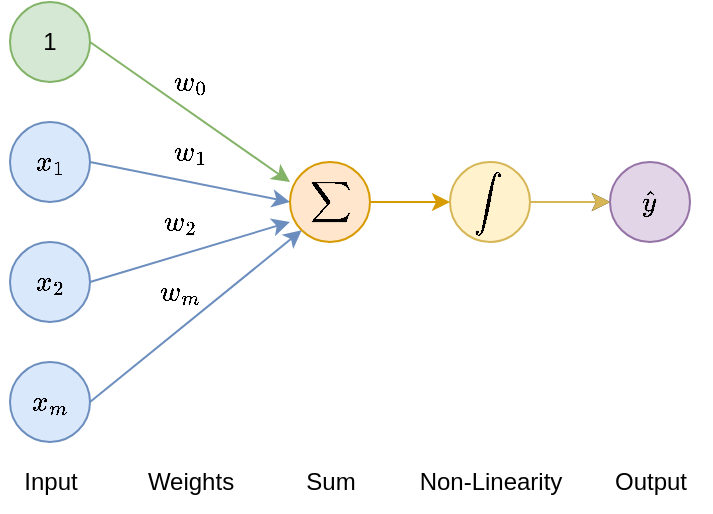 <mxfile version="21.1.7" type="device" pages="10">
  <diagram name="Page-1" id="Z04vja7wozQ1xraHD-Sq">
    <mxGraphModel dx="794" dy="477" grid="1" gridSize="10" guides="1" tooltips="1" connect="1" arrows="1" fold="1" page="1" pageScale="1" pageWidth="850" pageHeight="1100" math="1" shadow="0">
      <root>
        <mxCell id="0" />
        <mxCell id="1" parent="0" />
        <mxCell id="n9QdoXJFcbub0XHHieFx-1" value="1" style="ellipse;whiteSpace=wrap;html=1;aspect=fixed;fillColor=#d5e8d4;strokeColor=#82b366;" parent="1" vertex="1">
          <mxGeometry x="120" y="80" width="40" height="40" as="geometry" />
        </mxCell>
        <mxCell id="n9QdoXJFcbub0XHHieFx-2" value="$$x_1$$" style="ellipse;whiteSpace=wrap;html=1;aspect=fixed;fillColor=#dae8fc;strokeColor=#6c8ebf;" parent="1" vertex="1">
          <mxGeometry x="120" y="140" width="40" height="40" as="geometry" />
        </mxCell>
        <mxCell id="n9QdoXJFcbub0XHHieFx-3" value="$$x_2$$" style="ellipse;whiteSpace=wrap;html=1;aspect=fixed;fillColor=#dae8fc;strokeColor=#6c8ebf;" parent="1" vertex="1">
          <mxGeometry x="120" y="200" width="40" height="40" as="geometry" />
        </mxCell>
        <mxCell id="n9QdoXJFcbub0XHHieFx-4" value="$$x_m$$" style="ellipse;whiteSpace=wrap;html=1;aspect=fixed;fillColor=#dae8fc;strokeColor=#6c8ebf;" parent="1" vertex="1">
          <mxGeometry x="120" y="260" width="40" height="40" as="geometry" />
        </mxCell>
        <mxCell id="n9QdoXJFcbub0XHHieFx-6" value="" style="endArrow=classic;html=1;rounded=0;fillColor=#d5e8d4;strokeColor=#82b366;" parent="1" edge="1">
          <mxGeometry width="50" height="50" relative="1" as="geometry">
            <mxPoint x="160" y="100" as="sourcePoint" />
            <mxPoint x="260" y="170" as="targetPoint" />
          </mxGeometry>
        </mxCell>
        <mxCell id="n9QdoXJFcbub0XHHieFx-7" value="$$\sum$$" style="ellipse;whiteSpace=wrap;html=1;aspect=fixed;fillColor=#ffe6cc;strokeColor=#d79b00;" parent="1" vertex="1">
          <mxGeometry x="260" y="160" width="40" height="40" as="geometry" />
        </mxCell>
        <mxCell id="n9QdoXJFcbub0XHHieFx-8" value="" style="endArrow=classic;html=1;rounded=0;exitX=1;exitY=0.5;exitDx=0;exitDy=0;entryX=0;entryY=0.5;entryDx=0;entryDy=0;fillColor=#dae8fc;strokeColor=#6c8ebf;" parent="1" source="n9QdoXJFcbub0XHHieFx-2" target="n9QdoXJFcbub0XHHieFx-7" edge="1">
          <mxGeometry width="50" height="50" relative="1" as="geometry">
            <mxPoint x="170" y="210" as="sourcePoint" />
            <mxPoint x="220" y="160" as="targetPoint" />
          </mxGeometry>
        </mxCell>
        <mxCell id="n9QdoXJFcbub0XHHieFx-9" value="" style="endArrow=classic;html=1;rounded=0;entryX=0;entryY=1;entryDx=0;entryDy=0;fillColor=#dae8fc;strokeColor=#6c8ebf;" parent="1" target="n9QdoXJFcbub0XHHieFx-7" edge="1">
          <mxGeometry width="50" height="50" relative="1" as="geometry">
            <mxPoint x="160" y="280" as="sourcePoint" />
            <mxPoint x="210" y="230" as="targetPoint" />
          </mxGeometry>
        </mxCell>
        <mxCell id="n9QdoXJFcbub0XHHieFx-10" value="" style="endArrow=classic;html=1;rounded=0;fillColor=#dae8fc;strokeColor=#6c8ebf;" parent="1" edge="1">
          <mxGeometry width="50" height="50" relative="1" as="geometry">
            <mxPoint x="160" y="220" as="sourcePoint" />
            <mxPoint x="260" y="190" as="targetPoint" />
          </mxGeometry>
        </mxCell>
        <mxCell id="n9QdoXJFcbub0XHHieFx-17" value="" style="edgeStyle=orthogonalEdgeStyle;rounded=0;orthogonalLoop=1;jettySize=auto;html=1;" parent="1" source="n9QdoXJFcbub0XHHieFx-13" target="n9QdoXJFcbub0XHHieFx-14" edge="1">
          <mxGeometry relative="1" as="geometry" />
        </mxCell>
        <mxCell id="n9QdoXJFcbub0XHHieFx-13" value="" style="ellipse;whiteSpace=wrap;html=1;aspect=fixed;fillColor=#fff2cc;strokeColor=#d6b656;" parent="1" vertex="1">
          <mxGeometry x="340" y="160" width="40" height="40" as="geometry" />
        </mxCell>
        <mxCell id="n9QdoXJFcbub0XHHieFx-14" value="$$\hat{y}$$" style="ellipse;whiteSpace=wrap;html=1;aspect=fixed;fillColor=#e1d5e7;strokeColor=#9673a6;" parent="1" vertex="1">
          <mxGeometry x="420" y="160" width="40" height="40" as="geometry" />
        </mxCell>
        <mxCell id="n9QdoXJFcbub0XHHieFx-15" value="" style="endArrow=classic;html=1;rounded=0;entryX=0;entryY=0.5;entryDx=0;entryDy=0;fillColor=#ffe6cc;strokeColor=#d79b00;" parent="1" target="n9QdoXJFcbub0XHHieFx-13" edge="1">
          <mxGeometry width="50" height="50" relative="1" as="geometry">
            <mxPoint x="300" y="180" as="sourcePoint" />
            <mxPoint x="350" y="130" as="targetPoint" />
          </mxGeometry>
        </mxCell>
        <mxCell id="n9QdoXJFcbub0XHHieFx-16" value="" style="endArrow=classic;html=1;rounded=0;entryX=0;entryY=0.5;entryDx=0;entryDy=0;fillColor=#fff2cc;strokeColor=#d6b656;" parent="1" target="n9QdoXJFcbub0XHHieFx-14" edge="1">
          <mxGeometry width="50" height="50" relative="1" as="geometry">
            <mxPoint x="380" y="180" as="sourcePoint" />
            <mxPoint x="430" y="130" as="targetPoint" />
          </mxGeometry>
        </mxCell>
        <mxCell id="n9QdoXJFcbub0XHHieFx-18" value="$$\int\,$$" style="text;html=1;strokeColor=none;fillColor=none;align=center;verticalAlign=middle;whiteSpace=wrap;rounded=0;" parent="1" vertex="1">
          <mxGeometry x="330" y="165" width="60" height="30" as="geometry" />
        </mxCell>
        <mxCell id="auTPOBJKwYD58yHEoBWH-6" value="$$w_0$$" style="text;html=1;align=center;verticalAlign=middle;resizable=0;points=[];autosize=1;strokeColor=none;fillColor=none;" parent="1" vertex="1">
          <mxGeometry x="175" y="105" width="70" height="30" as="geometry" />
        </mxCell>
        <mxCell id="auTPOBJKwYD58yHEoBWH-8" value="$$w_1$$" style="text;strokeColor=none;align=center;fillColor=none;html=1;verticalAlign=middle;whiteSpace=wrap;rounded=0;" parent="1" vertex="1">
          <mxGeometry x="195" y="150" width="30" height="10" as="geometry" />
        </mxCell>
        <mxCell id="auTPOBJKwYD58yHEoBWH-10" value="$$w_2$$" style="text;strokeColor=none;align=center;fillColor=none;html=1;verticalAlign=middle;whiteSpace=wrap;rounded=0;" parent="1" vertex="1">
          <mxGeometry x="190" y="185" width="30" height="10" as="geometry" />
        </mxCell>
        <mxCell id="auTPOBJKwYD58yHEoBWH-16" value="$$w_m$$" style="text;strokeColor=none;align=center;fillColor=none;html=1;verticalAlign=middle;whiteSpace=wrap;rounded=0;" parent="1" vertex="1">
          <mxGeometry x="190" y="220" width="30" height="10" as="geometry" />
        </mxCell>
        <mxCell id="auTPOBJKwYD58yHEoBWH-17" value="Input" style="text;html=1;align=center;verticalAlign=middle;resizable=0;points=[];autosize=1;strokeColor=none;fillColor=none;" parent="1" vertex="1">
          <mxGeometry x="115" y="305" width="50" height="30" as="geometry" />
        </mxCell>
        <mxCell id="auTPOBJKwYD58yHEoBWH-18" value="Weights" style="text;html=1;align=center;verticalAlign=middle;resizable=0;points=[];autosize=1;strokeColor=none;fillColor=none;" parent="1" vertex="1">
          <mxGeometry x="175" y="305" width="70" height="30" as="geometry" />
        </mxCell>
        <mxCell id="auTPOBJKwYD58yHEoBWH-19" value="Sum" style="text;html=1;align=center;verticalAlign=middle;resizable=0;points=[];autosize=1;strokeColor=none;fillColor=none;" parent="1" vertex="1">
          <mxGeometry x="255" y="305" width="50" height="30" as="geometry" />
        </mxCell>
        <mxCell id="auTPOBJKwYD58yHEoBWH-20" value="Non-Linearity" style="text;html=1;align=center;verticalAlign=middle;resizable=0;points=[];autosize=1;strokeColor=none;fillColor=none;" parent="1" vertex="1">
          <mxGeometry x="315" y="305" width="90" height="30" as="geometry" />
        </mxCell>
        <mxCell id="auTPOBJKwYD58yHEoBWH-21" value="Output" style="text;html=1;align=center;verticalAlign=middle;resizable=0;points=[];autosize=1;strokeColor=none;fillColor=none;" parent="1" vertex="1">
          <mxGeometry x="410" y="305" width="60" height="30" as="geometry" />
        </mxCell>
      </root>
    </mxGraphModel>
  </diagram>
  <diagram id="UFx-niBYY2tSwHEZXbzs" name="Page-2">
    <mxGraphModel dx="794" dy="477" grid="1" gridSize="10" guides="1" tooltips="1" connect="1" arrows="1" fold="1" page="1" pageScale="1" pageWidth="850" pageHeight="1100" math="1" shadow="0">
      <root>
        <mxCell id="0" />
        <mxCell id="1" parent="0" />
        <mxCell id="qi3XgUgpAcJJ2jwDNWzO-3" style="rounded=0;orthogonalLoop=1;jettySize=auto;html=1;exitX=1;exitY=0.5;exitDx=0;exitDy=0;entryX=0.017;entryY=0.342;entryDx=0;entryDy=0;entryPerimeter=0;" parent="1" source="pLoAVmSjAYxonxSMFjBp-1" target="pLoAVmSjAYxonxSMFjBp-4" edge="1">
          <mxGeometry relative="1" as="geometry">
            <mxPoint x="280" y="130" as="targetPoint" />
          </mxGeometry>
        </mxCell>
        <mxCell id="qi3XgUgpAcJJ2jwDNWzO-7" style="rounded=0;orthogonalLoop=1;jettySize=auto;html=1;exitX=1;exitY=0.5;exitDx=0;exitDy=0;" parent="1" source="pLoAVmSjAYxonxSMFjBp-1" edge="1">
          <mxGeometry relative="1" as="geometry">
            <mxPoint x="280" y="200" as="targetPoint" />
          </mxGeometry>
        </mxCell>
        <mxCell id="pLoAVmSjAYxonxSMFjBp-1" value="$$x_1$$" style="ellipse;whiteSpace=wrap;html=1;aspect=fixed;fillColor=#dae8fc;strokeColor=#6c8ebf;" parent="1" vertex="1">
          <mxGeometry x="160" y="80" width="40" height="40" as="geometry" />
        </mxCell>
        <mxCell id="qi3XgUgpAcJJ2jwDNWzO-2" style="rounded=0;orthogonalLoop=1;jettySize=auto;html=1;exitX=1;exitY=0.5;exitDx=0;exitDy=0;entryX=0;entryY=0.5;entryDx=0;entryDy=0;" parent="1" source="pLoAVmSjAYxonxSMFjBp-2" target="pLoAVmSjAYxonxSMFjBp-4" edge="1">
          <mxGeometry relative="1" as="geometry" />
        </mxCell>
        <mxCell id="qi3XgUgpAcJJ2jwDNWzO-4" style="rounded=0;orthogonalLoop=1;jettySize=auto;html=1;exitX=1;exitY=0.5;exitDx=0;exitDy=0;entryX=0.017;entryY=0.675;entryDx=0;entryDy=0;entryPerimeter=0;" parent="1" source="pLoAVmSjAYxonxSMFjBp-2" target="pLoAVmSjAYxonxSMFjBp-5" edge="1">
          <mxGeometry relative="1" as="geometry" />
        </mxCell>
        <mxCell id="pLoAVmSjAYxonxSMFjBp-2" value="$$x_2$$" style="ellipse;whiteSpace=wrap;html=1;aspect=fixed;fillColor=#dae8fc;strokeColor=#6c8ebf;" parent="1" vertex="1">
          <mxGeometry x="160" y="140" width="40" height="40" as="geometry" />
        </mxCell>
        <mxCell id="qi3XgUgpAcJJ2jwDNWzO-1" style="rounded=0;orthogonalLoop=1;jettySize=auto;html=1;exitX=1;exitY=0.5;exitDx=0;exitDy=0;entryX=0;entryY=1;entryDx=0;entryDy=0;" parent="1" source="pLoAVmSjAYxonxSMFjBp-3" target="pLoAVmSjAYxonxSMFjBp-5" edge="1">
          <mxGeometry relative="1" as="geometry" />
        </mxCell>
        <mxCell id="qi3XgUgpAcJJ2jwDNWzO-5" style="rounded=0;orthogonalLoop=1;jettySize=auto;html=1;exitX=1;exitY=0.5;exitDx=0;exitDy=0;entryX=-0.033;entryY=0.692;entryDx=0;entryDy=0;entryPerimeter=0;" parent="1" source="pLoAVmSjAYxonxSMFjBp-3" target="pLoAVmSjAYxonxSMFjBp-4" edge="1">
          <mxGeometry relative="1" as="geometry" />
        </mxCell>
        <mxCell id="pLoAVmSjAYxonxSMFjBp-3" value="$$x_m$$" style="ellipse;whiteSpace=wrap;html=1;aspect=fixed;fillColor=#dae8fc;strokeColor=#6c8ebf;" parent="1" vertex="1">
          <mxGeometry x="160" y="200" width="40" height="40" as="geometry" />
        </mxCell>
        <mxCell id="qi3XgUgpAcJJ2jwDNWzO-9" style="edgeStyle=orthogonalEdgeStyle;rounded=0;orthogonalLoop=1;jettySize=auto;html=1;exitX=1;exitY=0.5;exitDx=0;exitDy=0;" parent="1" source="pLoAVmSjAYxonxSMFjBp-4" edge="1">
          <mxGeometry relative="1" as="geometry">
            <mxPoint x="400" y="130" as="targetPoint" />
          </mxGeometry>
        </mxCell>
        <mxCell id="pLoAVmSjAYxonxSMFjBp-4" value="$$z_1$$" style="ellipse;whiteSpace=wrap;html=1;aspect=fixed;fillColor=#f8cecc;strokeColor=#b85450;" parent="1" vertex="1">
          <mxGeometry x="280" y="110" width="40" height="40" as="geometry" />
        </mxCell>
        <mxCell id="qi3XgUgpAcJJ2jwDNWzO-10" style="edgeStyle=orthogonalEdgeStyle;rounded=0;orthogonalLoop=1;jettySize=auto;html=1;exitX=1;exitY=0.5;exitDx=0;exitDy=0;" parent="1" source="pLoAVmSjAYxonxSMFjBp-5" edge="1">
          <mxGeometry relative="1" as="geometry">
            <mxPoint x="400" y="200" as="targetPoint" />
          </mxGeometry>
        </mxCell>
        <mxCell id="pLoAVmSjAYxonxSMFjBp-5" value="$$z_2$$" style="ellipse;whiteSpace=wrap;html=1;aspect=fixed;fillColor=#f8cecc;strokeColor=#b85450;" parent="1" vertex="1">
          <mxGeometry x="280" y="180" width="40" height="40" as="geometry" />
        </mxCell>
        <mxCell id="XqfOe-Sl45T5MtTR7XEM-1" value="$$y_1$$" style="text;html=1;align=center;verticalAlign=middle;resizable=0;points=[];autosize=1;strokeColor=none;fillColor=none;" parent="1" vertex="1">
          <mxGeometry x="320" y="100" width="70" height="30" as="geometry" />
        </mxCell>
        <mxCell id="XqfOe-Sl45T5MtTR7XEM-2" value="=g" style="text;html=1;align=center;verticalAlign=middle;resizable=0;points=[];autosize=1;strokeColor=none;fillColor=none;" parent="1" vertex="1">
          <mxGeometry x="350" y="100" width="40" height="30" as="geometry" />
        </mxCell>
        <mxCell id="XqfOe-Sl45T5MtTR7XEM-3" value="(&lt;br&gt;" style="text;html=1;align=center;verticalAlign=middle;resizable=0;points=[];autosize=1;strokeColor=none;fillColor=none;" parent="1" vertex="1">
          <mxGeometry x="370" y="100" width="30" height="30" as="geometry" />
        </mxCell>
        <mxCell id="XqfOe-Sl45T5MtTR7XEM-4" value="$$z_1$$" style="text;html=1;align=center;verticalAlign=middle;resizable=0;points=[];autosize=1;strokeColor=none;fillColor=none;" parent="1" vertex="1">
          <mxGeometry x="370" y="100" width="70" height="30" as="geometry" />
        </mxCell>
        <mxCell id="XqfOe-Sl45T5MtTR7XEM-5" value=")" style="text;html=1;align=center;verticalAlign=middle;resizable=0;points=[];autosize=1;strokeColor=none;fillColor=none;" parent="1" vertex="1">
          <mxGeometry x="400" y="100" width="30" height="30" as="geometry" />
        </mxCell>
        <mxCell id="XqfOe-Sl45T5MtTR7XEM-6" value="=g" style="text;html=1;align=center;verticalAlign=middle;resizable=0;points=[];autosize=1;strokeColor=none;fillColor=none;" parent="1" vertex="1">
          <mxGeometry x="350" y="170" width="40" height="30" as="geometry" />
        </mxCell>
        <mxCell id="XqfOe-Sl45T5MtTR7XEM-7" value="(&lt;br&gt;" style="text;html=1;align=center;verticalAlign=middle;resizable=0;points=[];autosize=1;strokeColor=none;fillColor=none;" parent="1" vertex="1">
          <mxGeometry x="370" y="170" width="30" height="30" as="geometry" />
        </mxCell>
        <mxCell id="XqfOe-Sl45T5MtTR7XEM-8" value="$$z_2$$" style="text;html=1;align=center;verticalAlign=middle;resizable=0;points=[];autosize=1;strokeColor=none;fillColor=none;" parent="1" vertex="1">
          <mxGeometry x="370" y="170" width="70" height="30" as="geometry" />
        </mxCell>
        <mxCell id="XqfOe-Sl45T5MtTR7XEM-9" value=")" style="text;html=1;align=center;verticalAlign=middle;resizable=0;points=[];autosize=1;strokeColor=none;fillColor=none;" parent="1" vertex="1">
          <mxGeometry x="400" y="170" width="30" height="30" as="geometry" />
        </mxCell>
        <mxCell id="XqfOe-Sl45T5MtTR7XEM-11" value="$$y_2$$" style="text;html=1;align=center;verticalAlign=middle;resizable=0;points=[];autosize=1;strokeColor=none;fillColor=none;" parent="1" vertex="1">
          <mxGeometry x="320" y="170" width="70" height="30" as="geometry" />
        </mxCell>
      </root>
    </mxGraphModel>
  </diagram>
  <diagram id="6lyoWPYlFje7ykc1CosD" name="Page-3">
    <mxGraphModel dx="794" dy="432" grid="1" gridSize="10" guides="1" tooltips="1" connect="1" arrows="1" fold="1" page="1" pageScale="1" pageWidth="850" pageHeight="1100" math="0" shadow="0">
      <root>
        <mxCell id="0" />
        <mxCell id="1" parent="0" />
        <mxCell id="4HovcNaKQ5py2PiY_-4a-36" style="rounded=0;orthogonalLoop=1;jettySize=auto;html=1;exitX=1;exitY=0.5;exitDx=0;exitDy=0;entryX=0;entryY=0.5;entryDx=0;entryDy=0;" parent="1" source="4HovcNaKQ5py2PiY_-4a-1" target="4HovcNaKQ5py2PiY_-4a-13" edge="1">
          <mxGeometry relative="1" as="geometry" />
        </mxCell>
        <mxCell id="4HovcNaKQ5py2PiY_-4a-39" style="edgeStyle=none;rounded=0;orthogonalLoop=1;jettySize=auto;html=1;exitX=1;exitY=0.5;exitDx=0;exitDy=0;" parent="1" source="4HovcNaKQ5py2PiY_-4a-1" edge="1">
          <mxGeometry relative="1" as="geometry">
            <mxPoint x="240" y="120" as="targetPoint" />
          </mxGeometry>
        </mxCell>
        <mxCell id="4HovcNaKQ5py2PiY_-4a-40" style="edgeStyle=none;rounded=0;orthogonalLoop=1;jettySize=auto;html=1;exitX=1;exitY=0.5;exitDx=0;exitDy=0;entryX=0;entryY=0.5;entryDx=0;entryDy=0;" parent="1" source="4HovcNaKQ5py2PiY_-4a-1" target="4HovcNaKQ5py2PiY_-4a-15" edge="1">
          <mxGeometry relative="1" as="geometry" />
        </mxCell>
        <mxCell id="4HovcNaKQ5py2PiY_-4a-41" style="edgeStyle=none;rounded=0;orthogonalLoop=1;jettySize=auto;html=1;exitX=1;exitY=0.5;exitDx=0;exitDy=0;entryX=0;entryY=0.5;entryDx=0;entryDy=0;" parent="1" source="4HovcNaKQ5py2PiY_-4a-1" target="4HovcNaKQ5py2PiY_-4a-16" edge="1">
          <mxGeometry relative="1" as="geometry" />
        </mxCell>
        <mxCell id="4HovcNaKQ5py2PiY_-4a-42" style="edgeStyle=none;rounded=0;orthogonalLoop=1;jettySize=auto;html=1;exitX=1;exitY=0.5;exitDx=0;exitDy=0;entryX=0;entryY=0.5;entryDx=0;entryDy=0;" parent="1" source="4HovcNaKQ5py2PiY_-4a-1" target="4HovcNaKQ5py2PiY_-4a-25" edge="1">
          <mxGeometry relative="1" as="geometry" />
        </mxCell>
        <mxCell id="4HovcNaKQ5py2PiY_-4a-1" value="" style="ellipse;whiteSpace=wrap;html=1;aspect=fixed;fillColor=#fad7ac;strokeColor=#b46504;" parent="1" vertex="1">
          <mxGeometry x="160" y="80" width="40" height="40" as="geometry" />
        </mxCell>
        <mxCell id="4HovcNaKQ5py2PiY_-4a-37" style="edgeStyle=none;rounded=0;orthogonalLoop=1;jettySize=auto;html=1;exitX=1;exitY=0.5;exitDx=0;exitDy=0;" parent="1" source="4HovcNaKQ5py2PiY_-4a-6" edge="1">
          <mxGeometry relative="1" as="geometry">
            <mxPoint x="240" y="60" as="targetPoint" />
          </mxGeometry>
        </mxCell>
        <mxCell id="4HovcNaKQ5py2PiY_-4a-38" style="edgeStyle=none;rounded=0;orthogonalLoop=1;jettySize=auto;html=1;exitX=1;exitY=0.5;exitDx=0;exitDy=0;entryX=0;entryY=0.5;entryDx=0;entryDy=0;" parent="1" source="4HovcNaKQ5py2PiY_-4a-6" target="4HovcNaKQ5py2PiY_-4a-14" edge="1">
          <mxGeometry relative="1" as="geometry" />
        </mxCell>
        <mxCell id="4HovcNaKQ5py2PiY_-4a-43" style="edgeStyle=none;rounded=0;orthogonalLoop=1;jettySize=auto;html=1;exitX=1;exitY=0.5;exitDx=0;exitDy=0;entryX=0;entryY=0.5;entryDx=0;entryDy=0;" parent="1" source="4HovcNaKQ5py2PiY_-4a-6" target="4HovcNaKQ5py2PiY_-4a-15" edge="1">
          <mxGeometry relative="1" as="geometry" />
        </mxCell>
        <mxCell id="4HovcNaKQ5py2PiY_-4a-45" style="edgeStyle=none;rounded=0;orthogonalLoop=1;jettySize=auto;html=1;exitX=1;exitY=0.5;exitDx=0;exitDy=0;" parent="1" source="4HovcNaKQ5py2PiY_-4a-6" edge="1">
          <mxGeometry relative="1" as="geometry">
            <mxPoint x="240" y="240" as="targetPoint" />
          </mxGeometry>
        </mxCell>
        <mxCell id="4HovcNaKQ5py2PiY_-4a-46" style="edgeStyle=none;rounded=0;orthogonalLoop=1;jettySize=auto;html=1;exitX=1;exitY=0.5;exitDx=0;exitDy=0;entryX=0;entryY=0.5;entryDx=0;entryDy=0;" parent="1" source="4HovcNaKQ5py2PiY_-4a-6" target="4HovcNaKQ5py2PiY_-4a-25" edge="1">
          <mxGeometry relative="1" as="geometry" />
        </mxCell>
        <mxCell id="4HovcNaKQ5py2PiY_-4a-6" value="" style="ellipse;whiteSpace=wrap;html=1;aspect=fixed;fillColor=#fad7ac;strokeColor=#b46504;" parent="1" vertex="1">
          <mxGeometry x="160" y="140" width="40" height="40" as="geometry" />
        </mxCell>
        <mxCell id="4HovcNaKQ5py2PiY_-4a-44" style="edgeStyle=none;rounded=0;orthogonalLoop=1;jettySize=auto;html=1;exitX=1;exitY=0.5;exitDx=0;exitDy=0;entryX=0;entryY=0.5;entryDx=0;entryDy=0;" parent="1" source="4HovcNaKQ5py2PiY_-4a-7" target="4HovcNaKQ5py2PiY_-4a-15" edge="1">
          <mxGeometry relative="1" as="geometry" />
        </mxCell>
        <mxCell id="4HovcNaKQ5py2PiY_-4a-47" style="edgeStyle=none;rounded=0;orthogonalLoop=1;jettySize=auto;html=1;exitX=1;exitY=0.5;exitDx=0;exitDy=0;entryX=0;entryY=0.5;entryDx=0;entryDy=0;" parent="1" source="4HovcNaKQ5py2PiY_-4a-7" target="4HovcNaKQ5py2PiY_-4a-14" edge="1">
          <mxGeometry relative="1" as="geometry" />
        </mxCell>
        <mxCell id="4HovcNaKQ5py2PiY_-4a-48" style="edgeStyle=none;rounded=0;orthogonalLoop=1;jettySize=auto;html=1;exitX=1;exitY=0.5;exitDx=0;exitDy=0;" parent="1" source="4HovcNaKQ5py2PiY_-4a-7" edge="1">
          <mxGeometry relative="1" as="geometry">
            <mxPoint x="240" y="60" as="targetPoint" />
          </mxGeometry>
        </mxCell>
        <mxCell id="4HovcNaKQ5py2PiY_-4a-49" style="edgeStyle=none;rounded=0;orthogonalLoop=1;jettySize=auto;html=1;exitX=1;exitY=0.5;exitDx=0;exitDy=0;" parent="1" source="4HovcNaKQ5py2PiY_-4a-7" edge="1">
          <mxGeometry relative="1" as="geometry">
            <mxPoint x="240" y="240" as="targetPoint" />
          </mxGeometry>
        </mxCell>
        <mxCell id="4HovcNaKQ5py2PiY_-4a-50" style="edgeStyle=none;rounded=0;orthogonalLoop=1;jettySize=auto;html=1;exitX=1;exitY=0.5;exitDx=0;exitDy=0;entryX=0;entryY=0.5;entryDx=0;entryDy=0;" parent="1" source="4HovcNaKQ5py2PiY_-4a-7" target="4HovcNaKQ5py2PiY_-4a-25" edge="1">
          <mxGeometry relative="1" as="geometry" />
        </mxCell>
        <mxCell id="4HovcNaKQ5py2PiY_-4a-7" value="" style="ellipse;whiteSpace=wrap;html=1;aspect=fixed;fillColor=#fad7ac;strokeColor=#b46504;" parent="1" vertex="1">
          <mxGeometry x="160" y="200" width="40" height="40" as="geometry" />
        </mxCell>
        <mxCell id="4HovcNaKQ5py2PiY_-4a-51" style="edgeStyle=none;rounded=0;orthogonalLoop=1;jettySize=auto;html=1;exitX=1;exitY=0.5;exitDx=0;exitDy=0;" parent="1" source="4HovcNaKQ5py2PiY_-4a-8" edge="1">
          <mxGeometry relative="1" as="geometry">
            <mxPoint x="240" y="60" as="targetPoint" />
          </mxGeometry>
        </mxCell>
        <mxCell id="4HovcNaKQ5py2PiY_-4a-52" style="edgeStyle=none;rounded=0;orthogonalLoop=1;jettySize=auto;html=1;exitX=1;exitY=0.5;exitDx=0;exitDy=0;" parent="1" source="4HovcNaKQ5py2PiY_-4a-8" edge="1">
          <mxGeometry relative="1" as="geometry">
            <mxPoint x="240" y="120" as="targetPoint" />
          </mxGeometry>
        </mxCell>
        <mxCell id="4HovcNaKQ5py2PiY_-4a-53" style="edgeStyle=none;rounded=0;orthogonalLoop=1;jettySize=auto;html=1;exitX=1;exitY=0.5;exitDx=0;exitDy=0;entryX=0;entryY=0.5;entryDx=0;entryDy=0;" parent="1" source="4HovcNaKQ5py2PiY_-4a-8" target="4HovcNaKQ5py2PiY_-4a-15" edge="1">
          <mxGeometry relative="1" as="geometry" />
        </mxCell>
        <mxCell id="4HovcNaKQ5py2PiY_-4a-54" style="edgeStyle=none;rounded=0;orthogonalLoop=1;jettySize=auto;html=1;exitX=1;exitY=0.5;exitDx=0;exitDy=0;entryX=0;entryY=0.5;entryDx=0;entryDy=0;" parent="1" source="4HovcNaKQ5py2PiY_-4a-8" target="4HovcNaKQ5py2PiY_-4a-16" edge="1">
          <mxGeometry relative="1" as="geometry" />
        </mxCell>
        <mxCell id="4HovcNaKQ5py2PiY_-4a-55" style="edgeStyle=none;rounded=0;orthogonalLoop=1;jettySize=auto;html=1;exitX=1;exitY=0.5;exitDx=0;exitDy=0;" parent="1" source="4HovcNaKQ5py2PiY_-4a-8" edge="1">
          <mxGeometry relative="1" as="geometry">
            <mxPoint x="240" y="300" as="targetPoint" />
          </mxGeometry>
        </mxCell>
        <mxCell id="4HovcNaKQ5py2PiY_-4a-8" value="" style="ellipse;whiteSpace=wrap;html=1;aspect=fixed;fillColor=#fad7ac;strokeColor=#b46504;" parent="1" vertex="1">
          <mxGeometry x="160" y="260" width="40" height="40" as="geometry" />
        </mxCell>
        <mxCell id="4HovcNaKQ5py2PiY_-4a-56" style="edgeStyle=none;rounded=0;orthogonalLoop=1;jettySize=auto;html=1;exitX=1;exitY=0.5;exitDx=0;exitDy=0;entryX=0;entryY=0.5;entryDx=0;entryDy=0;" parent="1" source="4HovcNaKQ5py2PiY_-4a-13" target="4HovcNaKQ5py2PiY_-4a-17" edge="1">
          <mxGeometry relative="1" as="geometry" />
        </mxCell>
        <mxCell id="4HovcNaKQ5py2PiY_-4a-57" style="edgeStyle=none;rounded=0;orthogonalLoop=1;jettySize=auto;html=1;exitX=1;exitY=0.5;exitDx=0;exitDy=0;entryX=0;entryY=0.5;entryDx=0;entryDy=0;" parent="1" source="4HovcNaKQ5py2PiY_-4a-13" target="4HovcNaKQ5py2PiY_-4a-18" edge="1">
          <mxGeometry relative="1" as="geometry" />
        </mxCell>
        <mxCell id="4HovcNaKQ5py2PiY_-4a-58" style="edgeStyle=none;rounded=0;orthogonalLoop=1;jettySize=auto;html=1;exitX=1;exitY=0.5;exitDx=0;exitDy=0;entryX=0.083;entryY=0.675;entryDx=0;entryDy=0;entryPerimeter=0;" parent="1" source="4HovcNaKQ5py2PiY_-4a-13" target="4HovcNaKQ5py2PiY_-4a-19" edge="1">
          <mxGeometry relative="1" as="geometry" />
        </mxCell>
        <mxCell id="4HovcNaKQ5py2PiY_-4a-59" style="edgeStyle=none;rounded=0;orthogonalLoop=1;jettySize=auto;html=1;exitX=1;exitY=0.5;exitDx=0;exitDy=0;entryX=0;entryY=0.5;entryDx=0;entryDy=0;" parent="1" source="4HovcNaKQ5py2PiY_-4a-13" target="4HovcNaKQ5py2PiY_-4a-20" edge="1">
          <mxGeometry relative="1" as="geometry" />
        </mxCell>
        <mxCell id="4HovcNaKQ5py2PiY_-4a-60" style="edgeStyle=none;rounded=0;orthogonalLoop=1;jettySize=auto;html=1;exitX=1;exitY=0.5;exitDx=0;exitDy=0;entryX=0.033;entryY=0.692;entryDx=0;entryDy=0;entryPerimeter=0;" parent="1" source="4HovcNaKQ5py2PiY_-4a-13" target="4HovcNaKQ5py2PiY_-4a-27" edge="1">
          <mxGeometry relative="1" as="geometry" />
        </mxCell>
        <mxCell id="4HovcNaKQ5py2PiY_-4a-13" value="" style="ellipse;whiteSpace=wrap;html=1;aspect=fixed;fillColor=#fad7ac;strokeColor=#b46504;" parent="1" vertex="1">
          <mxGeometry x="240" y="40" width="40" height="40" as="geometry" />
        </mxCell>
        <mxCell id="4HovcNaKQ5py2PiY_-4a-61" style="edgeStyle=none;rounded=0;orthogonalLoop=1;jettySize=auto;html=1;exitX=1;exitY=0.5;exitDx=0;exitDy=0;entryX=0;entryY=0.5;entryDx=0;entryDy=0;" parent="1" source="4HovcNaKQ5py2PiY_-4a-14" target="4HovcNaKQ5py2PiY_-4a-17" edge="1">
          <mxGeometry relative="1" as="geometry" />
        </mxCell>
        <mxCell id="4HovcNaKQ5py2PiY_-4a-62" style="edgeStyle=none;rounded=0;orthogonalLoop=1;jettySize=auto;html=1;exitX=1;exitY=0.5;exitDx=0;exitDy=0;entryX=0;entryY=0.5;entryDx=0;entryDy=0;" parent="1" source="4HovcNaKQ5py2PiY_-4a-14" target="4HovcNaKQ5py2PiY_-4a-18" edge="1">
          <mxGeometry relative="1" as="geometry" />
        </mxCell>
        <mxCell id="4HovcNaKQ5py2PiY_-4a-63" style="edgeStyle=none;rounded=0;orthogonalLoop=1;jettySize=auto;html=1;exitX=1;exitY=0.5;exitDx=0;exitDy=0;entryX=0;entryY=0.5;entryDx=0;entryDy=0;" parent="1" source="4HovcNaKQ5py2PiY_-4a-14" target="4HovcNaKQ5py2PiY_-4a-19" edge="1">
          <mxGeometry relative="1" as="geometry" />
        </mxCell>
        <mxCell id="4HovcNaKQ5py2PiY_-4a-64" style="edgeStyle=none;rounded=0;orthogonalLoop=1;jettySize=auto;html=1;exitX=1;exitY=0.5;exitDx=0;exitDy=0;" parent="1" source="4HovcNaKQ5py2PiY_-4a-14" edge="1">
          <mxGeometry relative="1" as="geometry">
            <mxPoint x="320" y="240" as="targetPoint" />
          </mxGeometry>
        </mxCell>
        <mxCell id="4HovcNaKQ5py2PiY_-4a-65" style="edgeStyle=none;rounded=0;orthogonalLoop=1;jettySize=auto;html=1;exitX=1;exitY=0.5;exitDx=0;exitDy=0;entryX=0;entryY=0.5;entryDx=0;entryDy=0;" parent="1" source="4HovcNaKQ5py2PiY_-4a-14" target="4HovcNaKQ5py2PiY_-4a-27" edge="1">
          <mxGeometry relative="1" as="geometry" />
        </mxCell>
        <mxCell id="4HovcNaKQ5py2PiY_-4a-14" value="" style="ellipse;whiteSpace=wrap;html=1;aspect=fixed;fillColor=#fad7ac;strokeColor=#b46504;" parent="1" vertex="1">
          <mxGeometry x="240" y="100" width="40" height="40" as="geometry" />
        </mxCell>
        <mxCell id="4HovcNaKQ5py2PiY_-4a-66" value="" style="edgeStyle=none;rounded=0;orthogonalLoop=1;jettySize=auto;html=1;" parent="1" source="4HovcNaKQ5py2PiY_-4a-15" target="4HovcNaKQ5py2PiY_-4a-19" edge="1">
          <mxGeometry relative="1" as="geometry" />
        </mxCell>
        <mxCell id="4HovcNaKQ5py2PiY_-4a-67" style="edgeStyle=none;rounded=0;orthogonalLoop=1;jettySize=auto;html=1;exitX=1;exitY=0.5;exitDx=0;exitDy=0;entryX=0;entryY=0.5;entryDx=0;entryDy=0;" parent="1" source="4HovcNaKQ5py2PiY_-4a-15" target="4HovcNaKQ5py2PiY_-4a-20" edge="1">
          <mxGeometry relative="1" as="geometry" />
        </mxCell>
        <mxCell id="4HovcNaKQ5py2PiY_-4a-68" style="edgeStyle=none;rounded=0;orthogonalLoop=1;jettySize=auto;html=1;exitX=1;exitY=0.5;exitDx=0;exitDy=0;" parent="1" source="4HovcNaKQ5py2PiY_-4a-15" edge="1">
          <mxGeometry relative="1" as="geometry">
            <mxPoint x="320" y="70" as="targetPoint" />
          </mxGeometry>
        </mxCell>
        <mxCell id="4HovcNaKQ5py2PiY_-4a-69" style="edgeStyle=none;rounded=0;orthogonalLoop=1;jettySize=auto;html=1;exitX=1;exitY=0.5;exitDx=0;exitDy=0;entryX=0;entryY=0.5;entryDx=0;entryDy=0;" parent="1" source="4HovcNaKQ5py2PiY_-4a-15" target="4HovcNaKQ5py2PiY_-4a-18" edge="1">
          <mxGeometry relative="1" as="geometry" />
        </mxCell>
        <mxCell id="4HovcNaKQ5py2PiY_-4a-70" style="edgeStyle=none;rounded=0;orthogonalLoop=1;jettySize=auto;html=1;exitX=1;exitY=0.5;exitDx=0;exitDy=0;entryX=0;entryY=0.5;entryDx=0;entryDy=0;" parent="1" source="4HovcNaKQ5py2PiY_-4a-15" target="4HovcNaKQ5py2PiY_-4a-27" edge="1">
          <mxGeometry relative="1" as="geometry" />
        </mxCell>
        <mxCell id="4HovcNaKQ5py2PiY_-4a-15" value="" style="ellipse;whiteSpace=wrap;html=1;aspect=fixed;fillColor=#fad7ac;strokeColor=#b46504;" parent="1" vertex="1">
          <mxGeometry x="240" y="160" width="40" height="40" as="geometry" />
        </mxCell>
        <mxCell id="4HovcNaKQ5py2PiY_-4a-71" style="edgeStyle=none;rounded=0;orthogonalLoop=1;jettySize=auto;html=1;exitX=1;exitY=0.5;exitDx=0;exitDy=0;" parent="1" source="4HovcNaKQ5py2PiY_-4a-16" edge="1">
          <mxGeometry relative="1" as="geometry">
            <mxPoint x="320" y="60" as="targetPoint" />
          </mxGeometry>
        </mxCell>
        <mxCell id="4HovcNaKQ5py2PiY_-4a-72" style="edgeStyle=none;rounded=0;orthogonalLoop=1;jettySize=auto;html=1;exitX=1;exitY=0.5;exitDx=0;exitDy=0;" parent="1" source="4HovcNaKQ5py2PiY_-4a-16" edge="1">
          <mxGeometry relative="1" as="geometry">
            <mxPoint x="320" y="120" as="targetPoint" />
          </mxGeometry>
        </mxCell>
        <mxCell id="4HovcNaKQ5py2PiY_-4a-73" style="edgeStyle=none;rounded=0;orthogonalLoop=1;jettySize=auto;html=1;exitX=1;exitY=0.5;exitDx=0;exitDy=0;" parent="1" source="4HovcNaKQ5py2PiY_-4a-16" edge="1">
          <mxGeometry relative="1" as="geometry">
            <mxPoint x="320" y="180" as="targetPoint" />
          </mxGeometry>
        </mxCell>
        <mxCell id="4HovcNaKQ5py2PiY_-4a-74" style="edgeStyle=none;rounded=0;orthogonalLoop=1;jettySize=auto;html=1;exitX=1;exitY=0.5;exitDx=0;exitDy=0;" parent="1" source="4HovcNaKQ5py2PiY_-4a-16" edge="1">
          <mxGeometry relative="1" as="geometry">
            <mxPoint x="320" y="240" as="targetPoint" />
          </mxGeometry>
        </mxCell>
        <mxCell id="4HovcNaKQ5py2PiY_-4a-75" style="edgeStyle=none;rounded=0;orthogonalLoop=1;jettySize=auto;html=1;exitX=1;exitY=0.5;exitDx=0;exitDy=0;entryX=0;entryY=0.5;entryDx=0;entryDy=0;" parent="1" source="4HovcNaKQ5py2PiY_-4a-16" target="4HovcNaKQ5py2PiY_-4a-27" edge="1">
          <mxGeometry relative="1" as="geometry" />
        </mxCell>
        <mxCell id="4HovcNaKQ5py2PiY_-4a-16" value="" style="ellipse;whiteSpace=wrap;html=1;aspect=fixed;fillColor=#fad7ac;strokeColor=#b46504;" parent="1" vertex="1">
          <mxGeometry x="240" y="220" width="40" height="40" as="geometry" />
        </mxCell>
        <mxCell id="4HovcNaKQ5py2PiY_-4a-17" value="" style="ellipse;whiteSpace=wrap;html=1;aspect=fixed;fillColor=#fad7ac;strokeColor=#b46504;" parent="1" vertex="1">
          <mxGeometry x="320" y="40" width="40" height="40" as="geometry" />
        </mxCell>
        <mxCell id="4HovcNaKQ5py2PiY_-4a-18" value="" style="ellipse;whiteSpace=wrap;html=1;aspect=fixed;fillColor=#fad7ac;strokeColor=#b46504;" parent="1" vertex="1">
          <mxGeometry x="320" y="100" width="40" height="40" as="geometry" />
        </mxCell>
        <mxCell id="4HovcNaKQ5py2PiY_-4a-19" value="" style="ellipse;whiteSpace=wrap;html=1;aspect=fixed;fillColor=#fad7ac;strokeColor=#b46504;" parent="1" vertex="1">
          <mxGeometry x="320" y="160" width="40" height="40" as="geometry" />
        </mxCell>
        <mxCell id="4HovcNaKQ5py2PiY_-4a-20" value="" style="ellipse;whiteSpace=wrap;html=1;aspect=fixed;fillColor=#fad7ac;strokeColor=#b46504;" parent="1" vertex="1">
          <mxGeometry x="320" y="220" width="40" height="40" as="geometry" />
        </mxCell>
        <mxCell id="4HovcNaKQ5py2PiY_-4a-21" value="" style="ellipse;whiteSpace=wrap;html=1;aspect=fixed;fillColor=#fad7ac;strokeColor=#b46504;" parent="1" vertex="1">
          <mxGeometry x="400" y="40" width="40" height="40" as="geometry" />
        </mxCell>
        <mxCell id="4HovcNaKQ5py2PiY_-4a-22" value="" style="ellipse;whiteSpace=wrap;html=1;aspect=fixed;fillColor=#fad7ac;strokeColor=#b46504;" parent="1" vertex="1">
          <mxGeometry x="400" y="100" width="40" height="40" as="geometry" />
        </mxCell>
        <mxCell id="4HovcNaKQ5py2PiY_-4a-23" value="" style="ellipse;whiteSpace=wrap;html=1;aspect=fixed;fillColor=#fad7ac;strokeColor=#b46504;" parent="1" vertex="1">
          <mxGeometry x="400" y="160" width="40" height="40" as="geometry" />
        </mxCell>
        <mxCell id="4HovcNaKQ5py2PiY_-4a-24" value="" style="ellipse;whiteSpace=wrap;html=1;aspect=fixed;fillColor=#fad7ac;strokeColor=#b46504;" parent="1" vertex="1">
          <mxGeometry x="400" y="220" width="40" height="40" as="geometry" />
        </mxCell>
        <mxCell id="4HovcNaKQ5py2PiY_-4a-76" style="edgeStyle=none;rounded=0;orthogonalLoop=1;jettySize=auto;html=1;exitX=1;exitY=0.5;exitDx=0;exitDy=0;" parent="1" source="4HovcNaKQ5py2PiY_-4a-25" edge="1">
          <mxGeometry relative="1" as="geometry">
            <mxPoint x="320" y="70" as="targetPoint" />
          </mxGeometry>
        </mxCell>
        <mxCell id="4HovcNaKQ5py2PiY_-4a-77" style="edgeStyle=none;rounded=0;orthogonalLoop=1;jettySize=auto;html=1;exitX=1;exitY=0.5;exitDx=0;exitDy=0;" parent="1" source="4HovcNaKQ5py2PiY_-4a-25" edge="1">
          <mxGeometry relative="1" as="geometry">
            <mxPoint x="320" y="120" as="targetPoint" />
          </mxGeometry>
        </mxCell>
        <mxCell id="4HovcNaKQ5py2PiY_-4a-78" style="edgeStyle=none;rounded=0;orthogonalLoop=1;jettySize=auto;html=1;exitX=1;exitY=0.5;exitDx=0;exitDy=0;" parent="1" source="4HovcNaKQ5py2PiY_-4a-25" edge="1">
          <mxGeometry relative="1" as="geometry">
            <mxPoint x="320" y="180" as="targetPoint" />
          </mxGeometry>
        </mxCell>
        <mxCell id="4HovcNaKQ5py2PiY_-4a-79" style="edgeStyle=none;rounded=0;orthogonalLoop=1;jettySize=auto;html=1;exitX=1;exitY=0.5;exitDx=0;exitDy=0;" parent="1" source="4HovcNaKQ5py2PiY_-4a-25" edge="1">
          <mxGeometry relative="1" as="geometry">
            <mxPoint x="320" y="300" as="targetPoint" />
          </mxGeometry>
        </mxCell>
        <mxCell id="4HovcNaKQ5py2PiY_-4a-80" style="edgeStyle=none;rounded=0;orthogonalLoop=1;jettySize=auto;html=1;exitX=1;exitY=0.5;exitDx=0;exitDy=0;" parent="1" source="4HovcNaKQ5py2PiY_-4a-25" edge="1">
          <mxGeometry relative="1" as="geometry">
            <mxPoint x="320" y="240" as="targetPoint" />
          </mxGeometry>
        </mxCell>
        <mxCell id="4HovcNaKQ5py2PiY_-4a-25" value="" style="ellipse;whiteSpace=wrap;html=1;aspect=fixed;fillColor=#fad7ac;strokeColor=#b46504;" parent="1" vertex="1">
          <mxGeometry x="240" y="280" width="40" height="40" as="geometry" />
        </mxCell>
        <mxCell id="4HovcNaKQ5py2PiY_-4a-27" value="" style="ellipse;whiteSpace=wrap;html=1;aspect=fixed;fillColor=#fad7ac;strokeColor=#b46504;" parent="1" vertex="1">
          <mxGeometry x="320" y="280" width="40" height="40" as="geometry" />
        </mxCell>
        <mxCell id="4HovcNaKQ5py2PiY_-4a-29" value="" style="ellipse;whiteSpace=wrap;html=1;aspect=fixed;fillColor=#fad7ac;strokeColor=#b46504;" parent="1" vertex="1">
          <mxGeometry x="400" y="280" width="40" height="40" as="geometry" />
        </mxCell>
        <mxCell id="4HovcNaKQ5py2PiY_-4a-31" value="" style="ellipse;whiteSpace=wrap;html=1;aspect=fixed;fillColor=#fad7ac;strokeColor=#b46504;" parent="1" vertex="1">
          <mxGeometry x="480" y="100" width="40" height="40" as="geometry" />
        </mxCell>
        <mxCell id="4HovcNaKQ5py2PiY_-4a-81" style="edgeStyle=none;rounded=0;orthogonalLoop=1;jettySize=auto;html=1;exitX=1;exitY=0.5;exitDx=0;exitDy=0;entryX=0;entryY=0.5;entryDx=0;entryDy=0;" parent="1" edge="1">
          <mxGeometry relative="1" as="geometry">
            <mxPoint x="360" y="56" as="sourcePoint" />
            <mxPoint x="400" y="56" as="targetPoint" />
          </mxGeometry>
        </mxCell>
        <mxCell id="4HovcNaKQ5py2PiY_-4a-82" style="edgeStyle=none;rounded=0;orthogonalLoop=1;jettySize=auto;html=1;exitX=1;exitY=0.5;exitDx=0;exitDy=0;entryX=0;entryY=0.5;entryDx=0;entryDy=0;" parent="1" edge="1">
          <mxGeometry relative="1" as="geometry">
            <mxPoint x="360" y="56" as="sourcePoint" />
            <mxPoint x="400" y="116" as="targetPoint" />
          </mxGeometry>
        </mxCell>
        <mxCell id="4HovcNaKQ5py2PiY_-4a-83" style="edgeStyle=none;rounded=0;orthogonalLoop=1;jettySize=auto;html=1;exitX=1;exitY=0.5;exitDx=0;exitDy=0;entryX=0.083;entryY=0.675;entryDx=0;entryDy=0;entryPerimeter=0;" parent="1" edge="1">
          <mxGeometry relative="1" as="geometry">
            <mxPoint x="360" y="56" as="sourcePoint" />
            <mxPoint x="403" y="183" as="targetPoint" />
          </mxGeometry>
        </mxCell>
        <mxCell id="4HovcNaKQ5py2PiY_-4a-84" style="edgeStyle=none;rounded=0;orthogonalLoop=1;jettySize=auto;html=1;exitX=1;exitY=0.5;exitDx=0;exitDy=0;entryX=0;entryY=0.5;entryDx=0;entryDy=0;" parent="1" edge="1">
          <mxGeometry relative="1" as="geometry">
            <mxPoint x="360" y="56" as="sourcePoint" />
            <mxPoint x="400" y="236" as="targetPoint" />
          </mxGeometry>
        </mxCell>
        <mxCell id="4HovcNaKQ5py2PiY_-4a-85" style="edgeStyle=none;rounded=0;orthogonalLoop=1;jettySize=auto;html=1;exitX=1;exitY=0.5;exitDx=0;exitDy=0;entryX=0.033;entryY=0.692;entryDx=0;entryDy=0;entryPerimeter=0;" parent="1" edge="1">
          <mxGeometry relative="1" as="geometry">
            <mxPoint x="360" y="56" as="sourcePoint" />
            <mxPoint x="401" y="304" as="targetPoint" />
          </mxGeometry>
        </mxCell>
        <mxCell id="4HovcNaKQ5py2PiY_-4a-86" style="edgeStyle=none;rounded=0;orthogonalLoop=1;jettySize=auto;html=1;exitX=1;exitY=0.5;exitDx=0;exitDy=0;entryX=0;entryY=0.5;entryDx=0;entryDy=0;" parent="1" edge="1">
          <mxGeometry relative="1" as="geometry">
            <mxPoint x="360" y="116" as="sourcePoint" />
            <mxPoint x="400" y="56" as="targetPoint" />
          </mxGeometry>
        </mxCell>
        <mxCell id="4HovcNaKQ5py2PiY_-4a-87" style="edgeStyle=none;rounded=0;orthogonalLoop=1;jettySize=auto;html=1;exitX=1;exitY=0.5;exitDx=0;exitDy=0;entryX=0;entryY=0.5;entryDx=0;entryDy=0;" parent="1" edge="1">
          <mxGeometry relative="1" as="geometry">
            <mxPoint x="360" y="116" as="sourcePoint" />
            <mxPoint x="400" y="116" as="targetPoint" />
          </mxGeometry>
        </mxCell>
        <mxCell id="4HovcNaKQ5py2PiY_-4a-88" style="edgeStyle=none;rounded=0;orthogonalLoop=1;jettySize=auto;html=1;exitX=1;exitY=0.5;exitDx=0;exitDy=0;entryX=0;entryY=0.5;entryDx=0;entryDy=0;" parent="1" edge="1">
          <mxGeometry relative="1" as="geometry">
            <mxPoint x="360" y="116" as="sourcePoint" />
            <mxPoint x="400" y="176" as="targetPoint" />
          </mxGeometry>
        </mxCell>
        <mxCell id="4HovcNaKQ5py2PiY_-4a-89" style="edgeStyle=none;rounded=0;orthogonalLoop=1;jettySize=auto;html=1;exitX=1;exitY=0.5;exitDx=0;exitDy=0;" parent="1" edge="1">
          <mxGeometry relative="1" as="geometry">
            <mxPoint x="400" y="236" as="targetPoint" />
            <mxPoint x="360" y="116" as="sourcePoint" />
          </mxGeometry>
        </mxCell>
        <mxCell id="4HovcNaKQ5py2PiY_-4a-90" style="edgeStyle=none;rounded=0;orthogonalLoop=1;jettySize=auto;html=1;exitX=1;exitY=0.5;exitDx=0;exitDy=0;entryX=0;entryY=0.5;entryDx=0;entryDy=0;" parent="1" edge="1">
          <mxGeometry relative="1" as="geometry">
            <mxPoint x="360" y="116" as="sourcePoint" />
            <mxPoint x="400" y="296" as="targetPoint" />
          </mxGeometry>
        </mxCell>
        <mxCell id="4HovcNaKQ5py2PiY_-4a-91" value="" style="edgeStyle=none;rounded=0;orthogonalLoop=1;jettySize=auto;html=1;" parent="1" edge="1">
          <mxGeometry relative="1" as="geometry">
            <mxPoint x="360" y="176" as="sourcePoint" />
            <mxPoint x="400" y="176" as="targetPoint" />
          </mxGeometry>
        </mxCell>
        <mxCell id="4HovcNaKQ5py2PiY_-4a-92" style="edgeStyle=none;rounded=0;orthogonalLoop=1;jettySize=auto;html=1;exitX=1;exitY=0.5;exitDx=0;exitDy=0;entryX=0;entryY=0.5;entryDx=0;entryDy=0;" parent="1" edge="1">
          <mxGeometry relative="1" as="geometry">
            <mxPoint x="360" y="176" as="sourcePoint" />
            <mxPoint x="400" y="236" as="targetPoint" />
          </mxGeometry>
        </mxCell>
        <mxCell id="4HovcNaKQ5py2PiY_-4a-93" style="edgeStyle=none;rounded=0;orthogonalLoop=1;jettySize=auto;html=1;exitX=1;exitY=0.5;exitDx=0;exitDy=0;" parent="1" edge="1">
          <mxGeometry relative="1" as="geometry">
            <mxPoint x="400" y="66" as="targetPoint" />
            <mxPoint x="360" y="176" as="sourcePoint" />
          </mxGeometry>
        </mxCell>
        <mxCell id="4HovcNaKQ5py2PiY_-4a-94" style="edgeStyle=none;rounded=0;orthogonalLoop=1;jettySize=auto;html=1;exitX=1;exitY=0.5;exitDx=0;exitDy=0;entryX=0;entryY=0.5;entryDx=0;entryDy=0;" parent="1" edge="1">
          <mxGeometry relative="1" as="geometry">
            <mxPoint x="360" y="176" as="sourcePoint" />
            <mxPoint x="400" y="116" as="targetPoint" />
          </mxGeometry>
        </mxCell>
        <mxCell id="4HovcNaKQ5py2PiY_-4a-95" style="edgeStyle=none;rounded=0;orthogonalLoop=1;jettySize=auto;html=1;exitX=1;exitY=0.5;exitDx=0;exitDy=0;entryX=0;entryY=0.5;entryDx=0;entryDy=0;" parent="1" edge="1">
          <mxGeometry relative="1" as="geometry">
            <mxPoint x="360" y="176" as="sourcePoint" />
            <mxPoint x="400" y="296" as="targetPoint" />
          </mxGeometry>
        </mxCell>
        <mxCell id="4HovcNaKQ5py2PiY_-4a-96" style="edgeStyle=none;rounded=0;orthogonalLoop=1;jettySize=auto;html=1;exitX=1;exitY=0.5;exitDx=0;exitDy=0;" parent="1" edge="1">
          <mxGeometry relative="1" as="geometry">
            <mxPoint x="400" y="56" as="targetPoint" />
            <mxPoint x="360" y="236" as="sourcePoint" />
          </mxGeometry>
        </mxCell>
        <mxCell id="4HovcNaKQ5py2PiY_-4a-97" style="edgeStyle=none;rounded=0;orthogonalLoop=1;jettySize=auto;html=1;exitX=1;exitY=0.5;exitDx=0;exitDy=0;" parent="1" edge="1">
          <mxGeometry relative="1" as="geometry">
            <mxPoint x="400" y="116" as="targetPoint" />
            <mxPoint x="360" y="236" as="sourcePoint" />
          </mxGeometry>
        </mxCell>
        <mxCell id="4HovcNaKQ5py2PiY_-4a-98" style="edgeStyle=none;rounded=0;orthogonalLoop=1;jettySize=auto;html=1;exitX=1;exitY=0.5;exitDx=0;exitDy=0;" parent="1" edge="1">
          <mxGeometry relative="1" as="geometry">
            <mxPoint x="400" y="176" as="targetPoint" />
            <mxPoint x="360" y="236" as="sourcePoint" />
          </mxGeometry>
        </mxCell>
        <mxCell id="4HovcNaKQ5py2PiY_-4a-99" style="edgeStyle=none;rounded=0;orthogonalLoop=1;jettySize=auto;html=1;exitX=1;exitY=0.5;exitDx=0;exitDy=0;" parent="1" edge="1">
          <mxGeometry relative="1" as="geometry">
            <mxPoint x="400" y="236" as="targetPoint" />
            <mxPoint x="360" y="236" as="sourcePoint" />
          </mxGeometry>
        </mxCell>
        <mxCell id="4HovcNaKQ5py2PiY_-4a-100" style="edgeStyle=none;rounded=0;orthogonalLoop=1;jettySize=auto;html=1;exitX=1;exitY=0.5;exitDx=0;exitDy=0;entryX=0;entryY=0.5;entryDx=0;entryDy=0;" parent="1" edge="1">
          <mxGeometry relative="1" as="geometry">
            <mxPoint x="360" y="236" as="sourcePoint" />
            <mxPoint x="400" y="296" as="targetPoint" />
          </mxGeometry>
        </mxCell>
        <mxCell id="4HovcNaKQ5py2PiY_-4a-101" style="edgeStyle=none;rounded=0;orthogonalLoop=1;jettySize=auto;html=1;exitX=1;exitY=0.5;exitDx=0;exitDy=0;" parent="1" edge="1">
          <mxGeometry relative="1" as="geometry">
            <mxPoint x="400" y="66" as="targetPoint" />
            <mxPoint x="360" y="296" as="sourcePoint" />
          </mxGeometry>
        </mxCell>
        <mxCell id="4HovcNaKQ5py2PiY_-4a-102" style="edgeStyle=none;rounded=0;orthogonalLoop=1;jettySize=auto;html=1;exitX=1;exitY=0.5;exitDx=0;exitDy=0;" parent="1" edge="1">
          <mxGeometry relative="1" as="geometry">
            <mxPoint x="400" y="116" as="targetPoint" />
            <mxPoint x="360" y="296" as="sourcePoint" />
          </mxGeometry>
        </mxCell>
        <mxCell id="4HovcNaKQ5py2PiY_-4a-103" style="edgeStyle=none;rounded=0;orthogonalLoop=1;jettySize=auto;html=1;exitX=1;exitY=0.5;exitDx=0;exitDy=0;" parent="1" edge="1">
          <mxGeometry relative="1" as="geometry">
            <mxPoint x="400" y="176" as="targetPoint" />
            <mxPoint x="360" y="296" as="sourcePoint" />
          </mxGeometry>
        </mxCell>
        <mxCell id="4HovcNaKQ5py2PiY_-4a-104" style="edgeStyle=none;rounded=0;orthogonalLoop=1;jettySize=auto;html=1;exitX=1;exitY=0.5;exitDx=0;exitDy=0;" parent="1" edge="1">
          <mxGeometry relative="1" as="geometry">
            <mxPoint x="400" y="296" as="targetPoint" />
            <mxPoint x="360" y="296" as="sourcePoint" />
          </mxGeometry>
        </mxCell>
        <mxCell id="4HovcNaKQ5py2PiY_-4a-105" style="edgeStyle=none;rounded=0;orthogonalLoop=1;jettySize=auto;html=1;exitX=1;exitY=0.5;exitDx=0;exitDy=0;" parent="1" edge="1">
          <mxGeometry relative="1" as="geometry">
            <mxPoint x="400" y="236" as="targetPoint" />
            <mxPoint x="360" y="296" as="sourcePoint" />
          </mxGeometry>
        </mxCell>
        <mxCell id="4HovcNaKQ5py2PiY_-4a-109" style="edgeStyle=none;rounded=0;orthogonalLoop=1;jettySize=auto;html=1;exitX=1;exitY=0.5;exitDx=0;exitDy=0;entryX=0;entryY=0.5;entryDx=0;entryDy=0;" parent="1" edge="1">
          <mxGeometry relative="1" as="geometry">
            <mxPoint x="440" y="56" as="sourcePoint" />
            <mxPoint x="480" y="236" as="targetPoint" />
          </mxGeometry>
        </mxCell>
        <mxCell id="4HovcNaKQ5py2PiY_-4a-112" style="edgeStyle=none;rounded=0;orthogonalLoop=1;jettySize=auto;html=1;exitX=1;exitY=0.5;exitDx=0;exitDy=0;entryX=0;entryY=0.5;entryDx=0;entryDy=0;" parent="1" edge="1">
          <mxGeometry relative="1" as="geometry">
            <mxPoint x="440" y="116" as="sourcePoint" />
            <mxPoint x="480" y="116" as="targetPoint" />
          </mxGeometry>
        </mxCell>
        <mxCell id="4HovcNaKQ5py2PiY_-4a-114" style="edgeStyle=none;rounded=0;orthogonalLoop=1;jettySize=auto;html=1;exitX=1;exitY=0.5;exitDx=0;exitDy=0;" parent="1" edge="1">
          <mxGeometry relative="1" as="geometry">
            <mxPoint x="480" y="236" as="targetPoint" />
            <mxPoint x="440" y="116" as="sourcePoint" />
          </mxGeometry>
        </mxCell>
        <mxCell id="4HovcNaKQ5py2PiY_-4a-117" style="edgeStyle=none;rounded=0;orthogonalLoop=1;jettySize=auto;html=1;exitX=1;exitY=0.5;exitDx=0;exitDy=0;entryX=0;entryY=0.5;entryDx=0;entryDy=0;" parent="1" edge="1">
          <mxGeometry relative="1" as="geometry">
            <mxPoint x="440" y="176" as="sourcePoint" />
            <mxPoint x="480" y="236" as="targetPoint" />
          </mxGeometry>
        </mxCell>
        <mxCell id="4HovcNaKQ5py2PiY_-4a-119" style="edgeStyle=none;rounded=0;orthogonalLoop=1;jettySize=auto;html=1;exitX=1;exitY=0.5;exitDx=0;exitDy=0;entryX=0;entryY=0.5;entryDx=0;entryDy=0;" parent="1" edge="1">
          <mxGeometry relative="1" as="geometry">
            <mxPoint x="440" y="176" as="sourcePoint" />
            <mxPoint x="480" y="116" as="targetPoint" />
          </mxGeometry>
        </mxCell>
        <mxCell id="4HovcNaKQ5py2PiY_-4a-122" style="edgeStyle=none;rounded=0;orthogonalLoop=1;jettySize=auto;html=1;exitX=1;exitY=0.5;exitDx=0;exitDy=0;" parent="1" edge="1">
          <mxGeometry relative="1" as="geometry">
            <mxPoint x="480" y="116" as="targetPoint" />
            <mxPoint x="440" y="236" as="sourcePoint" />
          </mxGeometry>
        </mxCell>
        <mxCell id="4HovcNaKQ5py2PiY_-4a-124" style="edgeStyle=none;rounded=0;orthogonalLoop=1;jettySize=auto;html=1;exitX=1;exitY=0.5;exitDx=0;exitDy=0;" parent="1" edge="1">
          <mxGeometry relative="1" as="geometry">
            <mxPoint x="480" y="236" as="targetPoint" />
            <mxPoint x="440" y="236" as="sourcePoint" />
          </mxGeometry>
        </mxCell>
        <mxCell id="4HovcNaKQ5py2PiY_-4a-127" style="edgeStyle=none;rounded=0;orthogonalLoop=1;jettySize=auto;html=1;exitX=1;exitY=0.5;exitDx=0;exitDy=0;" parent="1" edge="1">
          <mxGeometry relative="1" as="geometry">
            <mxPoint x="480" y="116" as="targetPoint" />
            <mxPoint x="440" y="296" as="sourcePoint" />
          </mxGeometry>
        </mxCell>
        <mxCell id="4HovcNaKQ5py2PiY_-4a-130" style="edgeStyle=none;rounded=0;orthogonalLoop=1;jettySize=auto;html=1;exitX=1;exitY=0.5;exitDx=0;exitDy=0;fillColor=#fad7ac;strokeColor=#b46504;" parent="1" source="4HovcNaKQ5py2PiY_-4a-33" edge="1">
          <mxGeometry relative="1" as="geometry">
            <mxPoint x="480" y="236" as="targetPoint" />
            <mxPoint x="440" y="296" as="sourcePoint" />
          </mxGeometry>
        </mxCell>
        <mxCell id="4HovcNaKQ5py2PiY_-4a-131" value="" style="edgeStyle=none;rounded=0;orthogonalLoop=1;jettySize=auto;html=1;exitX=1;exitY=0.5;exitDx=0;exitDy=0;entryX=0;entryY=0.5;entryDx=0;entryDy=0;" parent="1" target="4HovcNaKQ5py2PiY_-4a-33" edge="1">
          <mxGeometry relative="1" as="geometry">
            <mxPoint x="480" y="236" as="targetPoint" />
            <mxPoint x="440" y="296" as="sourcePoint" />
          </mxGeometry>
        </mxCell>
        <mxCell id="4HovcNaKQ5py2PiY_-4a-33" value="" style="ellipse;whiteSpace=wrap;html=1;aspect=fixed;fillColor=#fad7ac;strokeColor=#b46504;" parent="1" vertex="1">
          <mxGeometry x="480" y="210" width="40" height="40" as="geometry" />
        </mxCell>
      </root>
    </mxGraphModel>
  </diagram>
  <diagram id="CkzL8ekjA1rlJbUE93Sb" name="Page-4">
    <mxGraphModel dx="794" dy="432" grid="1" gridSize="10" guides="1" tooltips="1" connect="1" arrows="1" fold="1" page="1" pageScale="1" pageWidth="850" pageHeight="1100" math="0" shadow="0">
      <root>
        <mxCell id="0" />
        <mxCell id="1" parent="0" />
        <mxCell id="7yAa6h_On-PuA6lNKV08-62" value="" style="shape=table;startSize=0;container=1;collapsible=0;childLayout=tableLayout;" parent="1" vertex="1">
          <mxGeometry x="160" y="120" width="160" height="150" as="geometry" />
        </mxCell>
        <mxCell id="7yAa6h_On-PuA6lNKV08-63" value="" style="shape=tableRow;horizontal=0;startSize=0;swimlaneHead=0;swimlaneBody=0;strokeColor=inherit;top=0;left=0;bottom=0;right=0;collapsible=0;dropTarget=0;fillColor=none;points=[[0,0.5],[1,0.5]];portConstraint=eastwest;" parent="7yAa6h_On-PuA6lNKV08-62" vertex="1">
          <mxGeometry width="160" height="40" as="geometry" />
        </mxCell>
        <mxCell id="7yAa6h_On-PuA6lNKV08-64" value="12" style="shape=partialRectangle;html=1;whiteSpace=wrap;connectable=0;strokeColor=#6c8ebf;overflow=hidden;fillColor=#dae8fc;top=0;left=0;bottom=0;right=0;pointerEvents=1;" parent="7yAa6h_On-PuA6lNKV08-63" vertex="1">
          <mxGeometry width="40" height="40" as="geometry">
            <mxRectangle width="40" height="40" as="alternateBounds" />
          </mxGeometry>
        </mxCell>
        <mxCell id="7yAa6h_On-PuA6lNKV08-65" value="20" style="shape=partialRectangle;html=1;whiteSpace=wrap;connectable=0;strokeColor=#6c8ebf;overflow=hidden;fillColor=#dae8fc;top=0;left=0;bottom=0;right=0;pointerEvents=1;" parent="7yAa6h_On-PuA6lNKV08-63" vertex="1">
          <mxGeometry x="40" width="40" height="40" as="geometry">
            <mxRectangle width="40" height="40" as="alternateBounds" />
          </mxGeometry>
        </mxCell>
        <mxCell id="7yAa6h_On-PuA6lNKV08-66" value="30" style="shape=partialRectangle;html=1;whiteSpace=wrap;connectable=0;strokeColor=#b85450;overflow=hidden;fillColor=#f8cecc;top=0;left=0;bottom=0;right=0;pointerEvents=1;" parent="7yAa6h_On-PuA6lNKV08-63" vertex="1">
          <mxGeometry x="80" width="40" height="40" as="geometry">
            <mxRectangle width="40" height="40" as="alternateBounds" />
          </mxGeometry>
        </mxCell>
        <mxCell id="7yAa6h_On-PuA6lNKV08-67" value="0" style="shape=partialRectangle;html=1;whiteSpace=wrap;connectable=0;strokeColor=#b85450;overflow=hidden;fillColor=#f8cecc;top=0;left=0;bottom=0;right=0;pointerEvents=1;" parent="7yAa6h_On-PuA6lNKV08-63" vertex="1">
          <mxGeometry x="120" width="40" height="40" as="geometry">
            <mxRectangle width="40" height="40" as="alternateBounds" />
          </mxGeometry>
        </mxCell>
        <mxCell id="7yAa6h_On-PuA6lNKV08-68" value="" style="shape=tableRow;horizontal=0;startSize=0;swimlaneHead=0;swimlaneBody=0;strokeColor=inherit;top=0;left=0;bottom=0;right=0;collapsible=0;dropTarget=0;fillColor=none;points=[[0,0.5],[1,0.5]];portConstraint=eastwest;" parent="7yAa6h_On-PuA6lNKV08-62" vertex="1">
          <mxGeometry y="40" width="160" height="40" as="geometry" />
        </mxCell>
        <mxCell id="7yAa6h_On-PuA6lNKV08-69" value="8" style="shape=partialRectangle;html=1;whiteSpace=wrap;connectable=0;strokeColor=#6c8ebf;overflow=hidden;fillColor=#dae8fc;top=0;left=0;bottom=0;right=0;pointerEvents=1;" parent="7yAa6h_On-PuA6lNKV08-68" vertex="1">
          <mxGeometry width="40" height="40" as="geometry">
            <mxRectangle width="40" height="40" as="alternateBounds" />
          </mxGeometry>
        </mxCell>
        <mxCell id="7yAa6h_On-PuA6lNKV08-70" value="12" style="shape=partialRectangle;html=1;whiteSpace=wrap;connectable=0;strokeColor=#6c8ebf;overflow=hidden;fillColor=#dae8fc;top=0;left=0;bottom=0;right=0;pointerEvents=1;" parent="7yAa6h_On-PuA6lNKV08-68" vertex="1">
          <mxGeometry x="40" width="40" height="40" as="geometry">
            <mxRectangle width="40" height="40" as="alternateBounds" />
          </mxGeometry>
        </mxCell>
        <mxCell id="7yAa6h_On-PuA6lNKV08-71" value="2" style="shape=partialRectangle;html=1;whiteSpace=wrap;connectable=0;strokeColor=#b85450;overflow=hidden;fillColor=#f8cecc;top=0;left=0;bottom=0;right=0;pointerEvents=1;" parent="7yAa6h_On-PuA6lNKV08-68" vertex="1">
          <mxGeometry x="80" width="40" height="40" as="geometry">
            <mxRectangle width="40" height="40" as="alternateBounds" />
          </mxGeometry>
        </mxCell>
        <mxCell id="7yAa6h_On-PuA6lNKV08-72" value="0" style="shape=partialRectangle;html=1;whiteSpace=wrap;connectable=0;strokeColor=#b85450;overflow=hidden;fillColor=#f8cecc;top=0;left=0;bottom=0;right=0;pointerEvents=1;" parent="7yAa6h_On-PuA6lNKV08-68" vertex="1">
          <mxGeometry x="120" width="40" height="40" as="geometry">
            <mxRectangle width="40" height="40" as="alternateBounds" />
          </mxGeometry>
        </mxCell>
        <mxCell id="7yAa6h_On-PuA6lNKV08-73" value="" style="shape=tableRow;horizontal=0;startSize=0;swimlaneHead=0;swimlaneBody=0;strokeColor=inherit;top=0;left=0;bottom=0;right=0;collapsible=0;dropTarget=0;fillColor=none;points=[[0,0.5],[1,0.5]];portConstraint=eastwest;" parent="7yAa6h_On-PuA6lNKV08-62" vertex="1">
          <mxGeometry y="80" width="160" height="30" as="geometry" />
        </mxCell>
        <mxCell id="7yAa6h_On-PuA6lNKV08-74" value="34" style="shape=partialRectangle;html=1;whiteSpace=wrap;connectable=0;strokeColor=#d79b00;overflow=hidden;fillColor=#ffe6cc;top=0;left=0;bottom=0;right=0;pointerEvents=1;" parent="7yAa6h_On-PuA6lNKV08-73" vertex="1">
          <mxGeometry width="40" height="30" as="geometry">
            <mxRectangle width="40" height="30" as="alternateBounds" />
          </mxGeometry>
        </mxCell>
        <mxCell id="7yAa6h_On-PuA6lNKV08-75" value="70" style="shape=partialRectangle;html=1;whiteSpace=wrap;connectable=0;strokeColor=#d79b00;overflow=hidden;fillColor=#ffe6cc;top=0;left=0;bottom=0;right=0;pointerEvents=1;" parent="7yAa6h_On-PuA6lNKV08-73" vertex="1">
          <mxGeometry x="40" width="40" height="30" as="geometry">
            <mxRectangle width="40" height="30" as="alternateBounds" />
          </mxGeometry>
        </mxCell>
        <mxCell id="7yAa6h_On-PuA6lNKV08-76" value="37" style="shape=partialRectangle;html=1;whiteSpace=wrap;connectable=0;strokeColor=#82b366;overflow=hidden;fillColor=#d5e8d4;top=0;left=0;bottom=0;right=0;pointerEvents=1;" parent="7yAa6h_On-PuA6lNKV08-73" vertex="1">
          <mxGeometry x="80" width="40" height="30" as="geometry">
            <mxRectangle width="40" height="30" as="alternateBounds" />
          </mxGeometry>
        </mxCell>
        <mxCell id="7yAa6h_On-PuA6lNKV08-77" value="4" style="shape=partialRectangle;html=1;whiteSpace=wrap;connectable=0;strokeColor=#82b366;overflow=hidden;fillColor=#d5e8d4;top=0;left=0;bottom=0;right=0;pointerEvents=1;" parent="7yAa6h_On-PuA6lNKV08-73" vertex="1">
          <mxGeometry x="120" width="40" height="30" as="geometry">
            <mxRectangle width="40" height="30" as="alternateBounds" />
          </mxGeometry>
        </mxCell>
        <mxCell id="7yAa6h_On-PuA6lNKV08-78" value="" style="shape=tableRow;horizontal=0;startSize=0;swimlaneHead=0;swimlaneBody=0;strokeColor=inherit;top=0;left=0;bottom=0;right=0;collapsible=0;dropTarget=0;fillColor=none;points=[[0,0.5],[1,0.5]];portConstraint=eastwest;" parent="7yAa6h_On-PuA6lNKV08-62" vertex="1">
          <mxGeometry y="110" width="160" height="40" as="geometry" />
        </mxCell>
        <mxCell id="7yAa6h_On-PuA6lNKV08-79" value="112" style="shape=partialRectangle;html=1;whiteSpace=wrap;connectable=0;strokeColor=#d79b00;overflow=hidden;fillColor=#ffe6cc;top=0;left=0;bottom=0;right=0;pointerEvents=1;" parent="7yAa6h_On-PuA6lNKV08-78" vertex="1">
          <mxGeometry width="40" height="40" as="geometry">
            <mxRectangle width="40" height="40" as="alternateBounds" />
          </mxGeometry>
        </mxCell>
        <mxCell id="7yAa6h_On-PuA6lNKV08-80" value="100" style="shape=partialRectangle;html=1;whiteSpace=wrap;connectable=0;strokeColor=#d79b00;overflow=hidden;fillColor=#ffe6cc;top=0;left=0;bottom=0;right=0;pointerEvents=1;" parent="7yAa6h_On-PuA6lNKV08-78" vertex="1">
          <mxGeometry x="40" width="40" height="40" as="geometry">
            <mxRectangle width="40" height="40" as="alternateBounds" />
          </mxGeometry>
        </mxCell>
        <mxCell id="7yAa6h_On-PuA6lNKV08-81" value="25" style="shape=partialRectangle;html=1;whiteSpace=wrap;connectable=0;strokeColor=#82b366;overflow=hidden;fillColor=#d5e8d4;top=0;left=0;bottom=0;right=0;pointerEvents=1;" parent="7yAa6h_On-PuA6lNKV08-78" vertex="1">
          <mxGeometry x="80" width="40" height="40" as="geometry">
            <mxRectangle width="40" height="40" as="alternateBounds" />
          </mxGeometry>
        </mxCell>
        <mxCell id="7yAa6h_On-PuA6lNKV08-82" value="12" style="shape=partialRectangle;html=1;whiteSpace=wrap;connectable=0;strokeColor=#82b366;overflow=hidden;fillColor=#d5e8d4;top=0;left=0;bottom=0;right=0;pointerEvents=1;" parent="7yAa6h_On-PuA6lNKV08-78" vertex="1">
          <mxGeometry x="120" width="40" height="40" as="geometry">
            <mxRectangle width="40" height="40" as="alternateBounds" />
          </mxGeometry>
        </mxCell>
        <mxCell id="7yAa6h_On-PuA6lNKV08-83" value="" style="shape=table;startSize=0;container=1;collapsible=0;childLayout=tableLayout;" parent="1" vertex="1">
          <mxGeometry x="400" y="60" width="80" height="80" as="geometry" />
        </mxCell>
        <mxCell id="7yAa6h_On-PuA6lNKV08-84" value="" style="shape=tableRow;horizontal=0;startSize=0;swimlaneHead=0;swimlaneBody=0;strokeColor=inherit;top=0;left=0;bottom=0;right=0;collapsible=0;dropTarget=0;fillColor=none;points=[[0,0.5],[1,0.5]];portConstraint=eastwest;" parent="7yAa6h_On-PuA6lNKV08-83" vertex="1">
          <mxGeometry width="80" height="40" as="geometry" />
        </mxCell>
        <mxCell id="7yAa6h_On-PuA6lNKV08-85" value="20" style="shape=partialRectangle;html=1;whiteSpace=wrap;connectable=0;strokeColor=#6c8ebf;overflow=hidden;fillColor=#dae8fc;top=0;left=0;bottom=0;right=0;pointerEvents=1;" parent="7yAa6h_On-PuA6lNKV08-84" vertex="1">
          <mxGeometry width="40" height="40" as="geometry">
            <mxRectangle width="40" height="40" as="alternateBounds" />
          </mxGeometry>
        </mxCell>
        <mxCell id="7yAa6h_On-PuA6lNKV08-86" value="30" style="shape=partialRectangle;html=1;whiteSpace=wrap;connectable=0;strokeColor=#b85450;overflow=hidden;fillColor=#f8cecc;top=0;left=0;bottom=0;right=0;pointerEvents=1;" parent="7yAa6h_On-PuA6lNKV08-84" vertex="1">
          <mxGeometry x="40" width="40" height="40" as="geometry">
            <mxRectangle width="40" height="40" as="alternateBounds" />
          </mxGeometry>
        </mxCell>
        <mxCell id="7yAa6h_On-PuA6lNKV08-87" value="" style="shape=tableRow;horizontal=0;startSize=0;swimlaneHead=0;swimlaneBody=0;strokeColor=inherit;top=0;left=0;bottom=0;right=0;collapsible=0;dropTarget=0;fillColor=none;points=[[0,0.5],[1,0.5]];portConstraint=eastwest;" parent="7yAa6h_On-PuA6lNKV08-83" vertex="1">
          <mxGeometry y="40" width="80" height="40" as="geometry" />
        </mxCell>
        <mxCell id="7yAa6h_On-PuA6lNKV08-88" value="112" style="shape=partialRectangle;html=1;whiteSpace=wrap;connectable=0;strokeColor=#d79b00;overflow=hidden;fillColor=#ffe6cc;top=0;left=0;bottom=0;right=0;pointerEvents=1;" parent="7yAa6h_On-PuA6lNKV08-87" vertex="1">
          <mxGeometry width="40" height="40" as="geometry">
            <mxRectangle width="40" height="40" as="alternateBounds" />
          </mxGeometry>
        </mxCell>
        <mxCell id="7yAa6h_On-PuA6lNKV08-89" value="37" style="shape=partialRectangle;html=1;whiteSpace=wrap;connectable=0;strokeColor=#82b366;overflow=hidden;fillColor=#d5e8d4;top=0;left=0;bottom=0;right=0;pointerEvents=1;" parent="7yAa6h_On-PuA6lNKV08-87" vertex="1">
          <mxGeometry x="40" width="40" height="40" as="geometry">
            <mxRectangle width="40" height="40" as="alternateBounds" />
          </mxGeometry>
        </mxCell>
        <mxCell id="7yAa6h_On-PuA6lNKV08-90" value="" style="shape=table;startSize=0;container=1;collapsible=0;childLayout=tableLayout;" parent="1" vertex="1">
          <mxGeometry x="400" y="260" width="80" height="80" as="geometry" />
        </mxCell>
        <mxCell id="7yAa6h_On-PuA6lNKV08-91" value="" style="shape=tableRow;horizontal=0;startSize=0;swimlaneHead=0;swimlaneBody=0;strokeColor=inherit;top=0;left=0;bottom=0;right=0;collapsible=0;dropTarget=0;fillColor=none;points=[[0,0.5],[1,0.5]];portConstraint=eastwest;" parent="7yAa6h_On-PuA6lNKV08-90" vertex="1">
          <mxGeometry width="80" height="41" as="geometry" />
        </mxCell>
        <mxCell id="7yAa6h_On-PuA6lNKV08-92" value="13" style="shape=partialRectangle;html=1;whiteSpace=wrap;connectable=0;strokeColor=#6c8ebf;overflow=hidden;fillColor=#dae8fc;top=0;left=0;bottom=0;right=0;pointerEvents=1;" parent="7yAa6h_On-PuA6lNKV08-91" vertex="1">
          <mxGeometry width="40" height="41" as="geometry">
            <mxRectangle width="40" height="41" as="alternateBounds" />
          </mxGeometry>
        </mxCell>
        <mxCell id="7yAa6h_On-PuA6lNKV08-93" value="8" style="shape=partialRectangle;html=1;whiteSpace=wrap;connectable=0;strokeColor=#b85450;overflow=hidden;fillColor=#f8cecc;top=0;left=0;bottom=0;right=0;pointerEvents=1;" parent="7yAa6h_On-PuA6lNKV08-91" vertex="1">
          <mxGeometry x="40" width="40" height="41" as="geometry">
            <mxRectangle width="40" height="41" as="alternateBounds" />
          </mxGeometry>
        </mxCell>
        <mxCell id="7yAa6h_On-PuA6lNKV08-94" value="" style="shape=tableRow;horizontal=0;startSize=0;swimlaneHead=0;swimlaneBody=0;strokeColor=inherit;top=0;left=0;bottom=0;right=0;collapsible=0;dropTarget=0;fillColor=none;points=[[0,0.5],[1,0.5]];portConstraint=eastwest;" parent="7yAa6h_On-PuA6lNKV08-90" vertex="1">
          <mxGeometry y="41" width="80" height="39" as="geometry" />
        </mxCell>
        <mxCell id="7yAa6h_On-PuA6lNKV08-95" value="79" style="shape=partialRectangle;html=1;whiteSpace=wrap;connectable=0;strokeColor=#d79b00;overflow=hidden;fillColor=#ffe6cc;top=0;left=0;bottom=0;right=0;pointerEvents=1;" parent="7yAa6h_On-PuA6lNKV08-94" vertex="1">
          <mxGeometry width="40" height="39" as="geometry">
            <mxRectangle width="40" height="39" as="alternateBounds" />
          </mxGeometry>
        </mxCell>
        <mxCell id="7yAa6h_On-PuA6lNKV08-96" value="20" style="shape=partialRectangle;html=1;whiteSpace=wrap;connectable=0;strokeColor=#82b366;overflow=hidden;fillColor=#d5e8d4;top=0;left=0;bottom=0;right=0;pointerEvents=1;" parent="7yAa6h_On-PuA6lNKV08-94" vertex="1">
          <mxGeometry x="40" width="40" height="39" as="geometry">
            <mxRectangle width="40" height="39" as="alternateBounds" />
          </mxGeometry>
        </mxCell>
        <mxCell id="7yAa6h_On-PuA6lNKV08-99" style="edgeStyle=none;rounded=0;orthogonalLoop=1;jettySize=auto;html=1;exitX=1.004;exitY=-0.058;exitDx=0;exitDy=0;entryX=-0.008;entryY=0.025;entryDx=0;entryDy=0;entryPerimeter=0;exitPerimeter=0;" parent="1" source="7yAa6h_On-PuA6lNKV08-73" target="7yAa6h_On-PuA6lNKV08-87" edge="1">
          <mxGeometry relative="1" as="geometry" />
        </mxCell>
        <mxCell id="7yAa6h_On-PuA6lNKV08-100" style="edgeStyle=none;rounded=0;orthogonalLoop=1;jettySize=auto;html=1;exitX=1;exitY=0.142;exitDx=0;exitDy=0;entryX=0.008;entryY=0.042;entryDx=0;entryDy=0;entryPerimeter=0;exitPerimeter=0;" parent="1" source="7yAa6h_On-PuA6lNKV08-73" target="7yAa6h_On-PuA6lNKV08-94" edge="1">
          <mxGeometry relative="1" as="geometry" />
        </mxCell>
        <mxCell id="KLyKfpT4Ti9InFOLdJpc-1" value="Average pooling" style="text;html=1;align=center;verticalAlign=middle;resizable=0;points=[];autosize=1;strokeColor=none;fillColor=none;" parent="1" vertex="1">
          <mxGeometry x="385" y="230" width="110" height="30" as="geometry" />
        </mxCell>
        <mxCell id="KLyKfpT4Ti9InFOLdJpc-2" value="max pooling" style="text;html=1;align=center;verticalAlign=middle;resizable=0;points=[];autosize=1;strokeColor=none;fillColor=none;" parent="1" vertex="1">
          <mxGeometry x="395" y="30" width="90" height="30" as="geometry" />
        </mxCell>
      </root>
    </mxGraphModel>
  </diagram>
  <diagram id="MELrvzNfvLlBcJVr3D55" name="Page-5">
    <mxGraphModel dx="794" dy="432" grid="1" gridSize="10" guides="1" tooltips="1" connect="1" arrows="1" fold="1" page="1" pageScale="1" pageWidth="850" pageHeight="1100" math="0" shadow="0">
      <root>
        <mxCell id="0" />
        <mxCell id="1" parent="0" />
        <mxCell id="B1yzgr5TXfYTcxdAjZmX-68" style="edgeStyle=none;rounded=0;orthogonalLoop=1;jettySize=auto;html=1;exitX=0.5;exitY=0;exitDx=0;exitDy=0;entryX=0.5;entryY=1;entryDx=0;entryDy=0;" parent="1" source="B1yzgr5TXfYTcxdAjZmX-1" target="B1yzgr5TXfYTcxdAjZmX-67" edge="1">
          <mxGeometry relative="1" as="geometry" />
        </mxCell>
        <mxCell id="B1yzgr5TXfYTcxdAjZmX-1" value="" style="ellipse;whiteSpace=wrap;html=1;aspect=fixed;fillColor=#d5e8d4;strokeColor=#82b366;gradientColor=#97d077;" parent="1" vertex="1">
          <mxGeometry x="200" y="80" width="40" height="40" as="geometry" />
        </mxCell>
        <mxCell id="B1yzgr5TXfYTcxdAjZmX-69" style="edgeStyle=none;rounded=0;orthogonalLoop=1;jettySize=auto;html=1;exitX=0.5;exitY=0;exitDx=0;exitDy=0;" parent="1" source="B1yzgr5TXfYTcxdAjZmX-2" edge="1">
          <mxGeometry relative="1" as="geometry">
            <mxPoint x="380" y="40" as="targetPoint" />
          </mxGeometry>
        </mxCell>
        <mxCell id="B1yzgr5TXfYTcxdAjZmX-2" value="" style="ellipse;whiteSpace=wrap;html=1;aspect=fixed;fillColor=#d5e8d4;strokeColor=#82b366;gradientColor=#97d077;" parent="1" vertex="1">
          <mxGeometry x="280" y="80" width="40" height="40" as="geometry" />
        </mxCell>
        <mxCell id="B1yzgr5TXfYTcxdAjZmX-70" style="edgeStyle=none;rounded=0;orthogonalLoop=1;jettySize=auto;html=1;exitX=0.5;exitY=0;exitDx=0;exitDy=0;" parent="1" source="B1yzgr5TXfYTcxdAjZmX-3" edge="1">
          <mxGeometry relative="1" as="geometry">
            <mxPoint x="380" y="40" as="targetPoint" />
          </mxGeometry>
        </mxCell>
        <mxCell id="B1yzgr5TXfYTcxdAjZmX-3" value="" style="ellipse;whiteSpace=wrap;html=1;aspect=fixed;fillColor=#d5e8d4;strokeColor=#82b366;gradientColor=#97d077;" parent="1" vertex="1">
          <mxGeometry x="360" y="80" width="40" height="40" as="geometry" />
        </mxCell>
        <mxCell id="B1yzgr5TXfYTcxdAjZmX-71" style="edgeStyle=none;rounded=0;orthogonalLoop=1;jettySize=auto;html=1;exitX=0.5;exitY=0;exitDx=0;exitDy=0;" parent="1" source="B1yzgr5TXfYTcxdAjZmX-4" edge="1">
          <mxGeometry relative="1" as="geometry">
            <mxPoint x="380" y="40" as="targetPoint" />
          </mxGeometry>
        </mxCell>
        <mxCell id="B1yzgr5TXfYTcxdAjZmX-4" value="" style="ellipse;whiteSpace=wrap;html=1;aspect=fixed;fillColor=#d5e8d4;strokeColor=#82b366;gradientColor=#97d077;" parent="1" vertex="1">
          <mxGeometry x="440" y="80" width="40" height="40" as="geometry" />
        </mxCell>
        <mxCell id="B1yzgr5TXfYTcxdAjZmX-72" style="edgeStyle=none;rounded=0;orthogonalLoop=1;jettySize=auto;html=1;exitX=0.5;exitY=0;exitDx=0;exitDy=0;" parent="1" source="B1yzgr5TXfYTcxdAjZmX-5" edge="1">
          <mxGeometry relative="1" as="geometry">
            <mxPoint x="380" y="40" as="targetPoint" />
          </mxGeometry>
        </mxCell>
        <mxCell id="B1yzgr5TXfYTcxdAjZmX-5" value="" style="ellipse;whiteSpace=wrap;html=1;aspect=fixed;fillColor=#d5e8d4;strokeColor=#82b366;gradientColor=#97d077;" parent="1" vertex="1">
          <mxGeometry x="520" y="80" width="40" height="40" as="geometry" />
        </mxCell>
        <mxCell id="B1yzgr5TXfYTcxdAjZmX-16" style="edgeStyle=none;rounded=0;orthogonalLoop=1;jettySize=auto;html=1;exitX=0.5;exitY=0;exitDx=0;exitDy=0;entryX=0.5;entryY=1;entryDx=0;entryDy=0;" parent="1" source="B1yzgr5TXfYTcxdAjZmX-6" target="B1yzgr5TXfYTcxdAjZmX-1" edge="1">
          <mxGeometry relative="1" as="geometry" />
        </mxCell>
        <mxCell id="B1yzgr5TXfYTcxdAjZmX-17" style="edgeStyle=none;rounded=0;orthogonalLoop=1;jettySize=auto;html=1;exitX=0.5;exitY=0;exitDx=0;exitDy=0;entryX=0.5;entryY=1;entryDx=0;entryDy=0;" parent="1" source="B1yzgr5TXfYTcxdAjZmX-6" target="B1yzgr5TXfYTcxdAjZmX-2" edge="1">
          <mxGeometry relative="1" as="geometry" />
        </mxCell>
        <mxCell id="B1yzgr5TXfYTcxdAjZmX-18" style="edgeStyle=none;rounded=0;orthogonalLoop=1;jettySize=auto;html=1;exitX=0.5;exitY=0;exitDx=0;exitDy=0;entryX=0.5;entryY=1;entryDx=0;entryDy=0;" parent="1" source="B1yzgr5TXfYTcxdAjZmX-6" target="B1yzgr5TXfYTcxdAjZmX-3" edge="1">
          <mxGeometry relative="1" as="geometry" />
        </mxCell>
        <mxCell id="B1yzgr5TXfYTcxdAjZmX-19" style="edgeStyle=none;rounded=0;orthogonalLoop=1;jettySize=auto;html=1;exitX=0.5;exitY=0;exitDx=0;exitDy=0;entryX=0.5;entryY=1;entryDx=0;entryDy=0;" parent="1" source="B1yzgr5TXfYTcxdAjZmX-6" target="B1yzgr5TXfYTcxdAjZmX-4" edge="1">
          <mxGeometry relative="1" as="geometry" />
        </mxCell>
        <mxCell id="B1yzgr5TXfYTcxdAjZmX-20" style="edgeStyle=none;rounded=0;orthogonalLoop=1;jettySize=auto;html=1;exitX=0.5;exitY=0;exitDx=0;exitDy=0;entryX=0.5;entryY=1;entryDx=0;entryDy=0;" parent="1" source="B1yzgr5TXfYTcxdAjZmX-6" target="B1yzgr5TXfYTcxdAjZmX-5" edge="1">
          <mxGeometry relative="1" as="geometry" />
        </mxCell>
        <mxCell id="B1yzgr5TXfYTcxdAjZmX-6" value="" style="ellipse;whiteSpace=wrap;html=1;aspect=fixed;fillColor=#d5e8d4;strokeColor=#82b366;gradientColor=#97d077;" parent="1" vertex="1">
          <mxGeometry x="200" y="160" width="40" height="40" as="geometry" />
        </mxCell>
        <mxCell id="B1yzgr5TXfYTcxdAjZmX-21" style="edgeStyle=none;rounded=0;orthogonalLoop=1;jettySize=auto;html=1;exitX=0.5;exitY=0;exitDx=0;exitDy=0;" parent="1" source="B1yzgr5TXfYTcxdAjZmX-7" edge="1">
          <mxGeometry relative="1" as="geometry">
            <mxPoint x="300" y="120" as="targetPoint" />
          </mxGeometry>
        </mxCell>
        <mxCell id="B1yzgr5TXfYTcxdAjZmX-22" style="edgeStyle=none;rounded=0;orthogonalLoop=1;jettySize=auto;html=1;exitX=0.5;exitY=0;exitDx=0;exitDy=0;entryX=0.5;entryY=1;entryDx=0;entryDy=0;" parent="1" source="B1yzgr5TXfYTcxdAjZmX-7" target="B1yzgr5TXfYTcxdAjZmX-1" edge="1">
          <mxGeometry relative="1" as="geometry" />
        </mxCell>
        <mxCell id="B1yzgr5TXfYTcxdAjZmX-23" style="edgeStyle=none;rounded=0;orthogonalLoop=1;jettySize=auto;html=1;exitX=0.5;exitY=0;exitDx=0;exitDy=0;" parent="1" source="B1yzgr5TXfYTcxdAjZmX-7" edge="1">
          <mxGeometry relative="1" as="geometry">
            <mxPoint x="380" y="120" as="targetPoint" />
          </mxGeometry>
        </mxCell>
        <mxCell id="B1yzgr5TXfYTcxdAjZmX-24" style="edgeStyle=none;rounded=0;orthogonalLoop=1;jettySize=auto;html=1;exitX=0.5;exitY=0;exitDx=0;exitDy=0;" parent="1" source="B1yzgr5TXfYTcxdAjZmX-7" edge="1">
          <mxGeometry relative="1" as="geometry">
            <mxPoint x="460" y="120" as="targetPoint" />
          </mxGeometry>
        </mxCell>
        <mxCell id="B1yzgr5TXfYTcxdAjZmX-25" style="edgeStyle=none;rounded=0;orthogonalLoop=1;jettySize=auto;html=1;exitX=0.5;exitY=0;exitDx=0;exitDy=0;" parent="1" source="B1yzgr5TXfYTcxdAjZmX-7" edge="1">
          <mxGeometry relative="1" as="geometry">
            <mxPoint x="540" y="120" as="targetPoint" />
          </mxGeometry>
        </mxCell>
        <mxCell id="B1yzgr5TXfYTcxdAjZmX-7" value="" style="ellipse;whiteSpace=wrap;html=1;aspect=fixed;fillColor=#d5e8d4;strokeColor=#82b366;gradientColor=#97d077;" parent="1" vertex="1">
          <mxGeometry x="280" y="160" width="40" height="40" as="geometry" />
        </mxCell>
        <mxCell id="B1yzgr5TXfYTcxdAjZmX-26" style="edgeStyle=none;rounded=0;orthogonalLoop=1;jettySize=auto;html=1;exitX=0.5;exitY=0;exitDx=0;exitDy=0;" parent="1" source="B1yzgr5TXfYTcxdAjZmX-8" edge="1">
          <mxGeometry relative="1" as="geometry">
            <mxPoint x="220" y="120" as="targetPoint" />
          </mxGeometry>
        </mxCell>
        <mxCell id="B1yzgr5TXfYTcxdAjZmX-27" style="edgeStyle=none;rounded=0;orthogonalLoop=1;jettySize=auto;html=1;exitX=0.5;exitY=0;exitDx=0;exitDy=0;" parent="1" source="B1yzgr5TXfYTcxdAjZmX-8" edge="1">
          <mxGeometry relative="1" as="geometry">
            <mxPoint x="300" y="120" as="targetPoint" />
          </mxGeometry>
        </mxCell>
        <mxCell id="B1yzgr5TXfYTcxdAjZmX-28" style="edgeStyle=none;rounded=0;orthogonalLoop=1;jettySize=auto;html=1;exitX=0.5;exitY=0;exitDx=0;exitDy=0;" parent="1" source="B1yzgr5TXfYTcxdAjZmX-8" edge="1">
          <mxGeometry relative="1" as="geometry">
            <mxPoint x="380" y="120" as="targetPoint" />
          </mxGeometry>
        </mxCell>
        <mxCell id="B1yzgr5TXfYTcxdAjZmX-29" style="edgeStyle=none;rounded=0;orthogonalLoop=1;jettySize=auto;html=1;exitX=0.5;exitY=0;exitDx=0;exitDy=0;" parent="1" source="B1yzgr5TXfYTcxdAjZmX-8" edge="1">
          <mxGeometry relative="1" as="geometry">
            <mxPoint x="460" y="120" as="targetPoint" />
          </mxGeometry>
        </mxCell>
        <mxCell id="B1yzgr5TXfYTcxdAjZmX-30" style="edgeStyle=none;rounded=0;orthogonalLoop=1;jettySize=auto;html=1;exitX=0.5;exitY=0;exitDx=0;exitDy=0;entryX=0.5;entryY=1;entryDx=0;entryDy=0;" parent="1" source="B1yzgr5TXfYTcxdAjZmX-8" target="B1yzgr5TXfYTcxdAjZmX-5" edge="1">
          <mxGeometry relative="1" as="geometry" />
        </mxCell>
        <mxCell id="B1yzgr5TXfYTcxdAjZmX-8" value="" style="ellipse;whiteSpace=wrap;html=1;aspect=fixed;fillColor=#d5e8d4;strokeColor=#82b366;gradientColor=#97d077;" parent="1" vertex="1">
          <mxGeometry x="360" y="160" width="40" height="40" as="geometry" />
        </mxCell>
        <mxCell id="B1yzgr5TXfYTcxdAjZmX-31" style="edgeStyle=none;rounded=0;orthogonalLoop=1;jettySize=auto;html=1;exitX=0.5;exitY=0;exitDx=0;exitDy=0;" parent="1" source="B1yzgr5TXfYTcxdAjZmX-9" edge="1">
          <mxGeometry relative="1" as="geometry">
            <mxPoint x="380" y="120" as="targetPoint" />
          </mxGeometry>
        </mxCell>
        <mxCell id="B1yzgr5TXfYTcxdAjZmX-32" style="edgeStyle=none;rounded=0;orthogonalLoop=1;jettySize=auto;html=1;exitX=0.5;exitY=0;exitDx=0;exitDy=0;" parent="1" source="B1yzgr5TXfYTcxdAjZmX-9" edge="1">
          <mxGeometry relative="1" as="geometry">
            <mxPoint x="220" y="120" as="targetPoint" />
          </mxGeometry>
        </mxCell>
        <mxCell id="B1yzgr5TXfYTcxdAjZmX-33" style="edgeStyle=none;rounded=0;orthogonalLoop=1;jettySize=auto;html=1;exitX=0.5;exitY=0;exitDx=0;exitDy=0;" parent="1" source="B1yzgr5TXfYTcxdAjZmX-9" edge="1">
          <mxGeometry relative="1" as="geometry">
            <mxPoint x="300" y="120" as="targetPoint" />
          </mxGeometry>
        </mxCell>
        <mxCell id="B1yzgr5TXfYTcxdAjZmX-34" style="edgeStyle=none;rounded=0;orthogonalLoop=1;jettySize=auto;html=1;exitX=0.5;exitY=0;exitDx=0;exitDy=0;" parent="1" source="B1yzgr5TXfYTcxdAjZmX-9" edge="1">
          <mxGeometry relative="1" as="geometry">
            <mxPoint x="460" y="120" as="targetPoint" />
          </mxGeometry>
        </mxCell>
        <mxCell id="B1yzgr5TXfYTcxdAjZmX-35" style="edgeStyle=none;rounded=0;orthogonalLoop=1;jettySize=auto;html=1;exitX=0.5;exitY=0;exitDx=0;exitDy=0;" parent="1" source="B1yzgr5TXfYTcxdAjZmX-9" edge="1">
          <mxGeometry relative="1" as="geometry">
            <mxPoint x="540" y="120" as="targetPoint" />
          </mxGeometry>
        </mxCell>
        <mxCell id="B1yzgr5TXfYTcxdAjZmX-9" value="" style="ellipse;whiteSpace=wrap;html=1;aspect=fixed;fillColor=#d5e8d4;strokeColor=#82b366;gradientColor=#97d077;" parent="1" vertex="1">
          <mxGeometry x="440" y="160" width="40" height="40" as="geometry" />
        </mxCell>
        <mxCell id="B1yzgr5TXfYTcxdAjZmX-36" style="edgeStyle=none;rounded=0;orthogonalLoop=1;jettySize=auto;html=1;exitX=0.5;exitY=0;exitDx=0;exitDy=0;" parent="1" source="B1yzgr5TXfYTcxdAjZmX-10" edge="1">
          <mxGeometry relative="1" as="geometry">
            <mxPoint x="220" y="120" as="targetPoint" />
          </mxGeometry>
        </mxCell>
        <mxCell id="B1yzgr5TXfYTcxdAjZmX-37" style="edgeStyle=none;rounded=0;orthogonalLoop=1;jettySize=auto;html=1;exitX=0.5;exitY=0;exitDx=0;exitDy=0;entryX=0.5;entryY=1;entryDx=0;entryDy=0;" parent="1" source="B1yzgr5TXfYTcxdAjZmX-10" target="B1yzgr5TXfYTcxdAjZmX-2" edge="1">
          <mxGeometry relative="1" as="geometry" />
        </mxCell>
        <mxCell id="B1yzgr5TXfYTcxdAjZmX-39" style="edgeStyle=none;rounded=0;orthogonalLoop=1;jettySize=auto;html=1;exitX=0.5;exitY=0;exitDx=0;exitDy=0;" parent="1" source="B1yzgr5TXfYTcxdAjZmX-10" edge="1">
          <mxGeometry relative="1" as="geometry">
            <mxPoint x="380" y="120" as="targetPoint" />
          </mxGeometry>
        </mxCell>
        <mxCell id="B1yzgr5TXfYTcxdAjZmX-40" style="edgeStyle=none;rounded=0;orthogonalLoop=1;jettySize=auto;html=1;exitX=0.5;exitY=0;exitDx=0;exitDy=0;" parent="1" source="B1yzgr5TXfYTcxdAjZmX-10" edge="1">
          <mxGeometry relative="1" as="geometry">
            <mxPoint x="460" y="120" as="targetPoint" />
          </mxGeometry>
        </mxCell>
        <mxCell id="B1yzgr5TXfYTcxdAjZmX-41" style="edgeStyle=none;rounded=0;orthogonalLoop=1;jettySize=auto;html=1;exitX=0.5;exitY=0;exitDx=0;exitDy=0;entryX=0.5;entryY=1;entryDx=0;entryDy=0;" parent="1" source="B1yzgr5TXfYTcxdAjZmX-10" target="B1yzgr5TXfYTcxdAjZmX-5" edge="1">
          <mxGeometry relative="1" as="geometry" />
        </mxCell>
        <mxCell id="B1yzgr5TXfYTcxdAjZmX-10" value="" style="ellipse;whiteSpace=wrap;html=1;aspect=fixed;fillColor=#d5e8d4;strokeColor=#82b366;gradientColor=#97d077;" parent="1" vertex="1">
          <mxGeometry x="520" y="160" width="40" height="40" as="geometry" />
        </mxCell>
        <mxCell id="B1yzgr5TXfYTcxdAjZmX-11" value="" style="ellipse;whiteSpace=wrap;html=1;aspect=fixed;fillColor=#d5e8d4;strokeColor=#82b366;gradientColor=#97d077;" parent="1" vertex="1">
          <mxGeometry x="200" y="240" width="40" height="40" as="geometry" />
        </mxCell>
        <mxCell id="B1yzgr5TXfYTcxdAjZmX-12" value="" style="ellipse;whiteSpace=wrap;html=1;aspect=fixed;fillColor=#d5e8d4;strokeColor=#82b366;gradientColor=#97d077;" parent="1" vertex="1">
          <mxGeometry x="280" y="240" width="40" height="40" as="geometry" />
        </mxCell>
        <mxCell id="B1yzgr5TXfYTcxdAjZmX-13" value="" style="ellipse;whiteSpace=wrap;html=1;aspect=fixed;fillColor=#d5e8d4;strokeColor=#82b366;gradientColor=#97d077;" parent="1" vertex="1">
          <mxGeometry x="360" y="240" width="40" height="40" as="geometry" />
        </mxCell>
        <mxCell id="B1yzgr5TXfYTcxdAjZmX-14" value="" style="ellipse;whiteSpace=wrap;html=1;aspect=fixed;fillColor=#d5e8d4;strokeColor=#82b366;gradientColor=#97d077;" parent="1" vertex="1">
          <mxGeometry x="440" y="240" width="40" height="40" as="geometry" />
        </mxCell>
        <mxCell id="B1yzgr5TXfYTcxdAjZmX-15" value="" style="ellipse;whiteSpace=wrap;html=1;aspect=fixed;fillColor=#d5e8d4;strokeColor=#82b366;gradientColor=#97d077;" parent="1" vertex="1">
          <mxGeometry x="520" y="240" width="40" height="40" as="geometry" />
        </mxCell>
        <mxCell id="B1yzgr5TXfYTcxdAjZmX-42" style="edgeStyle=none;rounded=0;orthogonalLoop=1;jettySize=auto;html=1;exitX=0.5;exitY=0;exitDx=0;exitDy=0;entryX=0.5;entryY=1;entryDx=0;entryDy=0;" parent="1" edge="1">
          <mxGeometry relative="1" as="geometry">
            <mxPoint x="219.5" y="240" as="sourcePoint" />
            <mxPoint x="219.5" y="200" as="targetPoint" />
          </mxGeometry>
        </mxCell>
        <mxCell id="B1yzgr5TXfYTcxdAjZmX-43" style="edgeStyle=none;rounded=0;orthogonalLoop=1;jettySize=auto;html=1;exitX=0.5;exitY=0;exitDx=0;exitDy=0;entryX=0.5;entryY=1;entryDx=0;entryDy=0;" parent="1" edge="1">
          <mxGeometry relative="1" as="geometry">
            <mxPoint x="219.5" y="240" as="sourcePoint" />
            <mxPoint x="299.5" y="200" as="targetPoint" />
          </mxGeometry>
        </mxCell>
        <mxCell id="B1yzgr5TXfYTcxdAjZmX-44" style="edgeStyle=none;rounded=0;orthogonalLoop=1;jettySize=auto;html=1;exitX=0.5;exitY=0;exitDx=0;exitDy=0;entryX=0.5;entryY=1;entryDx=0;entryDy=0;" parent="1" edge="1">
          <mxGeometry relative="1" as="geometry">
            <mxPoint x="219.5" y="240" as="sourcePoint" />
            <mxPoint x="379.5" y="200" as="targetPoint" />
          </mxGeometry>
        </mxCell>
        <mxCell id="B1yzgr5TXfYTcxdAjZmX-45" style="edgeStyle=none;rounded=0;orthogonalLoop=1;jettySize=auto;html=1;exitX=0.5;exitY=0;exitDx=0;exitDy=0;entryX=0.5;entryY=1;entryDx=0;entryDy=0;" parent="1" edge="1">
          <mxGeometry relative="1" as="geometry">
            <mxPoint x="219.5" y="240" as="sourcePoint" />
            <mxPoint x="459.5" y="200" as="targetPoint" />
          </mxGeometry>
        </mxCell>
        <mxCell id="B1yzgr5TXfYTcxdAjZmX-46" style="edgeStyle=none;rounded=0;orthogonalLoop=1;jettySize=auto;html=1;exitX=0.5;exitY=0;exitDx=0;exitDy=0;entryX=0.5;entryY=1;entryDx=0;entryDy=0;" parent="1" edge="1">
          <mxGeometry relative="1" as="geometry">
            <mxPoint x="219.5" y="240" as="sourcePoint" />
            <mxPoint x="539.5" y="200" as="targetPoint" />
          </mxGeometry>
        </mxCell>
        <mxCell id="B1yzgr5TXfYTcxdAjZmX-47" style="edgeStyle=none;rounded=0;orthogonalLoop=1;jettySize=auto;html=1;exitX=0.5;exitY=0;exitDx=0;exitDy=0;" parent="1" edge="1">
          <mxGeometry relative="1" as="geometry">
            <mxPoint x="299.5" y="200" as="targetPoint" />
            <mxPoint x="299.5" y="240" as="sourcePoint" />
          </mxGeometry>
        </mxCell>
        <mxCell id="B1yzgr5TXfYTcxdAjZmX-48" style="edgeStyle=none;rounded=0;orthogonalLoop=1;jettySize=auto;html=1;exitX=0.5;exitY=0;exitDx=0;exitDy=0;entryX=0.5;entryY=1;entryDx=0;entryDy=0;" parent="1" edge="1">
          <mxGeometry relative="1" as="geometry">
            <mxPoint x="299.5" y="240" as="sourcePoint" />
            <mxPoint x="219.5" y="200" as="targetPoint" />
          </mxGeometry>
        </mxCell>
        <mxCell id="B1yzgr5TXfYTcxdAjZmX-49" style="edgeStyle=none;rounded=0;orthogonalLoop=1;jettySize=auto;html=1;exitX=0.5;exitY=0;exitDx=0;exitDy=0;" parent="1" edge="1">
          <mxGeometry relative="1" as="geometry">
            <mxPoint x="379.5" y="200" as="targetPoint" />
            <mxPoint x="299.5" y="240" as="sourcePoint" />
          </mxGeometry>
        </mxCell>
        <mxCell id="B1yzgr5TXfYTcxdAjZmX-50" style="edgeStyle=none;rounded=0;orthogonalLoop=1;jettySize=auto;html=1;exitX=0.5;exitY=0;exitDx=0;exitDy=0;" parent="1" edge="1">
          <mxGeometry relative="1" as="geometry">
            <mxPoint x="459.5" y="200" as="targetPoint" />
            <mxPoint x="299.5" y="240" as="sourcePoint" />
          </mxGeometry>
        </mxCell>
        <mxCell id="B1yzgr5TXfYTcxdAjZmX-51" style="edgeStyle=none;rounded=0;orthogonalLoop=1;jettySize=auto;html=1;exitX=0.5;exitY=0;exitDx=0;exitDy=0;" parent="1" edge="1">
          <mxGeometry relative="1" as="geometry">
            <mxPoint x="539.5" y="200" as="targetPoint" />
            <mxPoint x="299.5" y="240" as="sourcePoint" />
          </mxGeometry>
        </mxCell>
        <mxCell id="B1yzgr5TXfYTcxdAjZmX-52" style="edgeStyle=none;rounded=0;orthogonalLoop=1;jettySize=auto;html=1;exitX=0.5;exitY=0;exitDx=0;exitDy=0;" parent="1" edge="1">
          <mxGeometry relative="1" as="geometry">
            <mxPoint x="219.5" y="200" as="targetPoint" />
            <mxPoint x="379.5" y="240" as="sourcePoint" />
          </mxGeometry>
        </mxCell>
        <mxCell id="B1yzgr5TXfYTcxdAjZmX-53" style="edgeStyle=none;rounded=0;orthogonalLoop=1;jettySize=auto;html=1;exitX=0.5;exitY=0;exitDx=0;exitDy=0;" parent="1" edge="1">
          <mxGeometry relative="1" as="geometry">
            <mxPoint x="299.5" y="200" as="targetPoint" />
            <mxPoint x="379.5" y="240" as="sourcePoint" />
          </mxGeometry>
        </mxCell>
        <mxCell id="B1yzgr5TXfYTcxdAjZmX-54" style="edgeStyle=none;rounded=0;orthogonalLoop=1;jettySize=auto;html=1;exitX=0.5;exitY=0;exitDx=0;exitDy=0;" parent="1" edge="1">
          <mxGeometry relative="1" as="geometry">
            <mxPoint x="379.5" y="200" as="targetPoint" />
            <mxPoint x="379.5" y="240" as="sourcePoint" />
          </mxGeometry>
        </mxCell>
        <mxCell id="B1yzgr5TXfYTcxdAjZmX-55" style="edgeStyle=none;rounded=0;orthogonalLoop=1;jettySize=auto;html=1;exitX=0.5;exitY=0;exitDx=0;exitDy=0;" parent="1" edge="1">
          <mxGeometry relative="1" as="geometry">
            <mxPoint x="459.5" y="200" as="targetPoint" />
            <mxPoint x="379.5" y="240" as="sourcePoint" />
          </mxGeometry>
        </mxCell>
        <mxCell id="B1yzgr5TXfYTcxdAjZmX-56" style="edgeStyle=none;rounded=0;orthogonalLoop=1;jettySize=auto;html=1;exitX=0.5;exitY=0;exitDx=0;exitDy=0;entryX=0.5;entryY=1;entryDx=0;entryDy=0;" parent="1" edge="1">
          <mxGeometry relative="1" as="geometry">
            <mxPoint x="379.5" y="240" as="sourcePoint" />
            <mxPoint x="539.5" y="200" as="targetPoint" />
          </mxGeometry>
        </mxCell>
        <mxCell id="B1yzgr5TXfYTcxdAjZmX-57" style="edgeStyle=none;rounded=0;orthogonalLoop=1;jettySize=auto;html=1;exitX=0.5;exitY=0;exitDx=0;exitDy=0;" parent="1" edge="1">
          <mxGeometry relative="1" as="geometry">
            <mxPoint x="379.5" y="200" as="targetPoint" />
            <mxPoint x="459.5" y="240" as="sourcePoint" />
          </mxGeometry>
        </mxCell>
        <mxCell id="B1yzgr5TXfYTcxdAjZmX-58" style="edgeStyle=none;rounded=0;orthogonalLoop=1;jettySize=auto;html=1;exitX=0.5;exitY=0;exitDx=0;exitDy=0;" parent="1" edge="1">
          <mxGeometry relative="1" as="geometry">
            <mxPoint x="219.5" y="200" as="targetPoint" />
            <mxPoint x="459.5" y="240" as="sourcePoint" />
          </mxGeometry>
        </mxCell>
        <mxCell id="B1yzgr5TXfYTcxdAjZmX-59" style="edgeStyle=none;rounded=0;orthogonalLoop=1;jettySize=auto;html=1;exitX=0.5;exitY=0;exitDx=0;exitDy=0;" parent="1" edge="1">
          <mxGeometry relative="1" as="geometry">
            <mxPoint x="299.5" y="200" as="targetPoint" />
            <mxPoint x="459.5" y="240" as="sourcePoint" />
          </mxGeometry>
        </mxCell>
        <mxCell id="B1yzgr5TXfYTcxdAjZmX-60" style="edgeStyle=none;rounded=0;orthogonalLoop=1;jettySize=auto;html=1;exitX=0.5;exitY=0;exitDx=0;exitDy=0;" parent="1" edge="1">
          <mxGeometry relative="1" as="geometry">
            <mxPoint x="459.5" y="200" as="targetPoint" />
            <mxPoint x="459.5" y="240" as="sourcePoint" />
          </mxGeometry>
        </mxCell>
        <mxCell id="B1yzgr5TXfYTcxdAjZmX-61" style="edgeStyle=none;rounded=0;orthogonalLoop=1;jettySize=auto;html=1;exitX=0.5;exitY=0;exitDx=0;exitDy=0;" parent="1" edge="1">
          <mxGeometry relative="1" as="geometry">
            <mxPoint x="539.5" y="200" as="targetPoint" />
            <mxPoint x="459.5" y="240" as="sourcePoint" />
          </mxGeometry>
        </mxCell>
        <mxCell id="B1yzgr5TXfYTcxdAjZmX-62" style="edgeStyle=none;rounded=0;orthogonalLoop=1;jettySize=auto;html=1;exitX=0.5;exitY=0;exitDx=0;exitDy=0;" parent="1" edge="1">
          <mxGeometry relative="1" as="geometry">
            <mxPoint x="219.5" y="200" as="targetPoint" />
            <mxPoint x="539.5" y="240" as="sourcePoint" />
          </mxGeometry>
        </mxCell>
        <mxCell id="B1yzgr5TXfYTcxdAjZmX-63" style="edgeStyle=none;rounded=0;orthogonalLoop=1;jettySize=auto;html=1;exitX=0.5;exitY=0;exitDx=0;exitDy=0;entryX=0.5;entryY=1;entryDx=0;entryDy=0;" parent="1" edge="1">
          <mxGeometry relative="1" as="geometry">
            <mxPoint x="539.5" y="240" as="sourcePoint" />
            <mxPoint x="299.5" y="200" as="targetPoint" />
          </mxGeometry>
        </mxCell>
        <mxCell id="B1yzgr5TXfYTcxdAjZmX-64" style="edgeStyle=none;rounded=0;orthogonalLoop=1;jettySize=auto;html=1;exitX=0.5;exitY=0;exitDx=0;exitDy=0;" parent="1" edge="1">
          <mxGeometry relative="1" as="geometry">
            <mxPoint x="379.5" y="200" as="targetPoint" />
            <mxPoint x="539.5" y="240" as="sourcePoint" />
          </mxGeometry>
        </mxCell>
        <mxCell id="B1yzgr5TXfYTcxdAjZmX-65" style="edgeStyle=none;rounded=0;orthogonalLoop=1;jettySize=auto;html=1;exitX=0.5;exitY=0;exitDx=0;exitDy=0;" parent="1" edge="1">
          <mxGeometry relative="1" as="geometry">
            <mxPoint x="459.5" y="200" as="targetPoint" />
            <mxPoint x="539.5" y="240" as="sourcePoint" />
          </mxGeometry>
        </mxCell>
        <mxCell id="B1yzgr5TXfYTcxdAjZmX-66" style="edgeStyle=none;rounded=0;orthogonalLoop=1;jettySize=auto;html=1;exitX=0.5;exitY=0;exitDx=0;exitDy=0;entryX=0.5;entryY=1;entryDx=0;entryDy=0;" parent="1" edge="1">
          <mxGeometry relative="1" as="geometry">
            <mxPoint x="539.5" y="240" as="sourcePoint" />
            <mxPoint x="539.5" y="200" as="targetPoint" />
          </mxGeometry>
        </mxCell>
        <mxCell id="B1yzgr5TXfYTcxdAjZmX-67" value="" style="ellipse;whiteSpace=wrap;html=1;aspect=fixed;fillColor=#d5e8d4;strokeColor=#82b366;gradientColor=#97d077;" parent="1" vertex="1">
          <mxGeometry x="360" width="40" height="40" as="geometry" />
        </mxCell>
        <mxCell id="B1yzgr5TXfYTcxdAjZmX-74" style="edgeStyle=none;rounded=0;orthogonalLoop=1;jettySize=auto;html=1;exitX=0.5;exitY=0;exitDx=0;exitDy=0;entryX=0.5;entryY=1;entryDx=0;entryDy=0;" parent="1" source="B1yzgr5TXfYTcxdAjZmX-75" target="B1yzgr5TXfYTcxdAjZmX-144" edge="1">
          <mxGeometry relative="1" as="geometry" />
        </mxCell>
        <mxCell id="B1yzgr5TXfYTcxdAjZmX-75" value="" style="ellipse;whiteSpace=wrap;html=1;aspect=fixed;fillColor=#d5e8d4;strokeColor=#82b366;gradientColor=#97d077;" parent="1" vertex="1">
          <mxGeometry x="600" y="80" width="40" height="40" as="geometry" />
        </mxCell>
        <mxCell id="B1yzgr5TXfYTcxdAjZmX-77" value="" style="ellipse;whiteSpace=wrap;html=1;aspect=fixed;fillColor=#e51400;strokeColor=#B20000;fontColor=#ffffff;" parent="1" vertex="1">
          <mxGeometry x="680" y="80" width="40" height="40" as="geometry" />
        </mxCell>
        <mxCell id="B1yzgr5TXfYTcxdAjZmX-78" style="edgeStyle=none;rounded=0;orthogonalLoop=1;jettySize=auto;html=1;exitX=0.5;exitY=0;exitDx=0;exitDy=0;" parent="1" source="B1yzgr5TXfYTcxdAjZmX-79" edge="1">
          <mxGeometry relative="1" as="geometry">
            <mxPoint x="780" y="40" as="targetPoint" />
          </mxGeometry>
        </mxCell>
        <mxCell id="B1yzgr5TXfYTcxdAjZmX-79" value="" style="ellipse;whiteSpace=wrap;html=1;aspect=fixed;fillColor=#d5e8d4;strokeColor=#82b366;gradientColor=#97d077;" parent="1" vertex="1">
          <mxGeometry x="760" y="80" width="40" height="40" as="geometry" />
        </mxCell>
        <mxCell id="B1yzgr5TXfYTcxdAjZmX-81" value="" style="ellipse;whiteSpace=wrap;html=1;aspect=fixed;fillColor=#e51400;strokeColor=#B20000;fontColor=#ffffff;" parent="1" vertex="1">
          <mxGeometry x="840" y="80" width="40" height="40" as="geometry" />
        </mxCell>
        <mxCell id="B1yzgr5TXfYTcxdAjZmX-82" style="edgeStyle=none;rounded=0;orthogonalLoop=1;jettySize=auto;html=1;exitX=0.5;exitY=0;exitDx=0;exitDy=0;" parent="1" source="B1yzgr5TXfYTcxdAjZmX-83" edge="1">
          <mxGeometry relative="1" as="geometry">
            <mxPoint x="780" y="40" as="targetPoint" />
          </mxGeometry>
        </mxCell>
        <mxCell id="B1yzgr5TXfYTcxdAjZmX-83" value="" style="ellipse;whiteSpace=wrap;html=1;aspect=fixed;fillColor=#d5e8d4;strokeColor=#82b366;gradientColor=#97d077;" parent="1" vertex="1">
          <mxGeometry x="920" y="80" width="40" height="40" as="geometry" />
        </mxCell>
        <mxCell id="B1yzgr5TXfYTcxdAjZmX-89" value="" style="ellipse;whiteSpace=wrap;html=1;aspect=fixed;fillColor=#e51400;strokeColor=#B20000;fontColor=#ffffff;" parent="1" vertex="1">
          <mxGeometry x="600" y="160" width="40" height="40" as="geometry" />
        </mxCell>
        <mxCell id="B1yzgr5TXfYTcxdAjZmX-145" style="edgeStyle=none;rounded=0;orthogonalLoop=1;jettySize=auto;html=1;exitX=0.5;exitY=0;exitDx=0;exitDy=0;entryX=0.5;entryY=1;entryDx=0;entryDy=0;" parent="1" source="B1yzgr5TXfYTcxdAjZmX-95" target="B1yzgr5TXfYTcxdAjZmX-75" edge="1">
          <mxGeometry relative="1" as="geometry" />
        </mxCell>
        <mxCell id="B1yzgr5TXfYTcxdAjZmX-146" style="edgeStyle=none;rounded=0;orthogonalLoop=1;jettySize=auto;html=1;exitX=0.5;exitY=0;exitDx=0;exitDy=0;entryX=0.5;entryY=1;entryDx=0;entryDy=0;" parent="1" source="B1yzgr5TXfYTcxdAjZmX-95" target="B1yzgr5TXfYTcxdAjZmX-79" edge="1">
          <mxGeometry relative="1" as="geometry" />
        </mxCell>
        <mxCell id="B1yzgr5TXfYTcxdAjZmX-147" style="edgeStyle=none;rounded=0;orthogonalLoop=1;jettySize=auto;html=1;exitX=0.5;exitY=0;exitDx=0;exitDy=0;entryX=0.5;entryY=1;entryDx=0;entryDy=0;" parent="1" source="B1yzgr5TXfYTcxdAjZmX-95" target="B1yzgr5TXfYTcxdAjZmX-83" edge="1">
          <mxGeometry relative="1" as="geometry" />
        </mxCell>
        <mxCell id="B1yzgr5TXfYTcxdAjZmX-95" value="" style="ellipse;whiteSpace=wrap;html=1;aspect=fixed;fillColor=#d5e8d4;strokeColor=#82b366;gradientColor=#97d077;" parent="1" vertex="1">
          <mxGeometry x="680" y="160" width="40" height="40" as="geometry" />
        </mxCell>
        <mxCell id="B1yzgr5TXfYTcxdAjZmX-101" value="" style="ellipse;whiteSpace=wrap;html=1;aspect=fixed;fillColor=#e51400;strokeColor=#B20000;fontColor=#ffffff;" parent="1" vertex="1">
          <mxGeometry x="760" y="160" width="40" height="40" as="geometry" />
        </mxCell>
        <mxCell id="B1yzgr5TXfYTcxdAjZmX-107" value="" style="ellipse;whiteSpace=wrap;html=1;aspect=fixed;fillColor=#e51400;strokeColor=#B20000;fontColor=#ffffff;" parent="1" vertex="1">
          <mxGeometry x="840" y="160" width="40" height="40" as="geometry" />
        </mxCell>
        <mxCell id="B1yzgr5TXfYTcxdAjZmX-148" style="edgeStyle=none;rounded=0;orthogonalLoop=1;jettySize=auto;html=1;exitX=0;exitY=0;exitDx=0;exitDy=0;entryX=0.7;entryY=1.042;entryDx=0;entryDy=0;entryPerimeter=0;" parent="1" source="B1yzgr5TXfYTcxdAjZmX-113" target="B1yzgr5TXfYTcxdAjZmX-75" edge="1">
          <mxGeometry relative="1" as="geometry" />
        </mxCell>
        <mxCell id="B1yzgr5TXfYTcxdAjZmX-149" style="edgeStyle=none;rounded=0;orthogonalLoop=1;jettySize=auto;html=1;exitX=0;exitY=0;exitDx=0;exitDy=0;" parent="1" source="B1yzgr5TXfYTcxdAjZmX-113" edge="1">
          <mxGeometry relative="1" as="geometry">
            <mxPoint x="780" y="120" as="targetPoint" />
          </mxGeometry>
        </mxCell>
        <mxCell id="B1yzgr5TXfYTcxdAjZmX-150" style="edgeStyle=none;rounded=0;orthogonalLoop=1;jettySize=auto;html=1;exitX=0.5;exitY=0;exitDx=0;exitDy=0;" parent="1" source="B1yzgr5TXfYTcxdAjZmX-113" edge="1">
          <mxGeometry relative="1" as="geometry">
            <mxPoint x="940" y="120" as="targetPoint" />
          </mxGeometry>
        </mxCell>
        <mxCell id="B1yzgr5TXfYTcxdAjZmX-113" value="" style="ellipse;whiteSpace=wrap;html=1;aspect=fixed;fillColor=#d5e8d4;strokeColor=#82b366;gradientColor=#97d077;" parent="1" vertex="1">
          <mxGeometry x="920" y="160" width="40" height="40" as="geometry" />
        </mxCell>
        <mxCell id="B1yzgr5TXfYTcxdAjZmX-151" style="edgeStyle=none;rounded=0;orthogonalLoop=1;jettySize=auto;html=1;exitX=0.5;exitY=0;exitDx=0;exitDy=0;entryX=0.5;entryY=1;entryDx=0;entryDy=0;" parent="1" source="B1yzgr5TXfYTcxdAjZmX-114" target="B1yzgr5TXfYTcxdAjZmX-95" edge="1">
          <mxGeometry relative="1" as="geometry" />
        </mxCell>
        <mxCell id="B1yzgr5TXfYTcxdAjZmX-152" style="edgeStyle=none;rounded=0;orthogonalLoop=1;jettySize=auto;html=1;exitX=0.5;exitY=0;exitDx=0;exitDy=0;entryX=0;entryY=1;entryDx=0;entryDy=0;" parent="1" source="B1yzgr5TXfYTcxdAjZmX-114" target="B1yzgr5TXfYTcxdAjZmX-113" edge="1">
          <mxGeometry relative="1" as="geometry" />
        </mxCell>
        <mxCell id="B1yzgr5TXfYTcxdAjZmX-114" value="" style="ellipse;whiteSpace=wrap;html=1;aspect=fixed;fillColor=#d5e8d4;strokeColor=#82b366;gradientColor=#97d077;" parent="1" vertex="1">
          <mxGeometry x="600" y="240" width="40" height="40" as="geometry" />
        </mxCell>
        <mxCell id="B1yzgr5TXfYTcxdAjZmX-115" value="" style="ellipse;whiteSpace=wrap;html=1;aspect=fixed;fillColor=#e51400;strokeColor=#B20000;fontColor=#ffffff;" parent="1" vertex="1">
          <mxGeometry x="680" y="240" width="40" height="40" as="geometry" />
        </mxCell>
        <mxCell id="B1yzgr5TXfYTcxdAjZmX-116" value="" style="ellipse;whiteSpace=wrap;html=1;aspect=fixed;fillColor=#e51400;strokeColor=#B20000;fontColor=#ffffff;" parent="1" vertex="1">
          <mxGeometry x="760" y="240" width="40" height="40" as="geometry" />
        </mxCell>
        <mxCell id="B1yzgr5TXfYTcxdAjZmX-153" style="edgeStyle=none;rounded=0;orthogonalLoop=1;jettySize=auto;html=1;exitX=0;exitY=0;exitDx=0;exitDy=0;" parent="1" source="B1yzgr5TXfYTcxdAjZmX-117" edge="1">
          <mxGeometry relative="1" as="geometry">
            <mxPoint x="700" y="200" as="targetPoint" />
          </mxGeometry>
        </mxCell>
        <mxCell id="B1yzgr5TXfYTcxdAjZmX-155" style="edgeStyle=none;rounded=0;orthogonalLoop=1;jettySize=auto;html=1;exitX=0.5;exitY=0;exitDx=0;exitDy=0;" parent="1" source="B1yzgr5TXfYTcxdAjZmX-117" edge="1">
          <mxGeometry relative="1" as="geometry">
            <mxPoint x="940" y="200" as="targetPoint" />
          </mxGeometry>
        </mxCell>
        <mxCell id="B1yzgr5TXfYTcxdAjZmX-117" value="" style="ellipse;whiteSpace=wrap;html=1;aspect=fixed;fillColor=#d5e8d4;strokeColor=#82b366;gradientColor=#97d077;" parent="1" vertex="1">
          <mxGeometry x="840" y="240" width="40" height="40" as="geometry" />
        </mxCell>
        <mxCell id="B1yzgr5TXfYTcxdAjZmX-154" style="edgeStyle=none;rounded=0;orthogonalLoop=1;jettySize=auto;html=1;exitX=0;exitY=0;exitDx=0;exitDy=0;" parent="1" source="B1yzgr5TXfYTcxdAjZmX-118" edge="1">
          <mxGeometry relative="1" as="geometry">
            <mxPoint x="700" y="200" as="targetPoint" />
          </mxGeometry>
        </mxCell>
        <mxCell id="B1yzgr5TXfYTcxdAjZmX-118" value="" style="ellipse;whiteSpace=wrap;html=1;aspect=fixed;fillColor=#d5e8d4;strokeColor=#82b366;gradientColor=#97d077;" parent="1" vertex="1">
          <mxGeometry x="920" y="240" width="40" height="40" as="geometry" />
        </mxCell>
        <mxCell id="B1yzgr5TXfYTcxdAjZmX-144" value="" style="ellipse;whiteSpace=wrap;html=1;aspect=fixed;fillColor=#d5e8d4;strokeColor=#82b366;gradientColor=#97d077;" parent="1" vertex="1">
          <mxGeometry x="760" width="40" height="40" as="geometry" />
        </mxCell>
      </root>
    </mxGraphModel>
  </diagram>
  <diagram id="QifqhRojl947nggieibn" name="Page-6">
    <mxGraphModel dx="794" dy="477" grid="1" gridSize="10" guides="1" tooltips="1" connect="1" arrows="1" fold="1" page="1" pageScale="1" pageWidth="850" pageHeight="1100" math="0" shadow="0">
      <root>
        <mxCell id="0" />
        <mxCell id="1" parent="0" />
        <mxCell id="Gv4GOCuEnomoKggIsqXL-1" value="" style="rounded=1;whiteSpace=wrap;html=1;direction=south;opacity=40;fillColor=#d80073;strokeColor=#A50040;fontColor=#ffffff;" parent="1" vertex="1">
          <mxGeometry x="150" y="40" width="60" height="420" as="geometry" />
        </mxCell>
        <mxCell id="SI0yD6isa2ypEQRySNMs-77" style="edgeStyle=none;rounded=0;orthogonalLoop=1;jettySize=auto;html=1;exitX=1;exitY=0.5;exitDx=0;exitDy=0;" parent="1" source="E7wpjDBPJ2OJ7u7m2ay9-1" edge="1">
          <mxGeometry relative="1" as="geometry">
            <mxPoint x="270" y="130" as="targetPoint" />
          </mxGeometry>
        </mxCell>
        <mxCell id="SI0yD6isa2ypEQRySNMs-78" style="edgeStyle=none;rounded=0;orthogonalLoop=1;jettySize=auto;html=1;exitX=1;exitY=0.5;exitDx=0;exitDy=0;" parent="1" source="E7wpjDBPJ2OJ7u7m2ay9-1" edge="1">
          <mxGeometry relative="1" as="geometry">
            <mxPoint x="270" y="190" as="targetPoint" />
          </mxGeometry>
        </mxCell>
        <mxCell id="SI0yD6isa2ypEQRySNMs-79" style="edgeStyle=none;rounded=0;orthogonalLoop=1;jettySize=auto;html=1;exitX=1;exitY=0.5;exitDx=0;exitDy=0;entryX=0;entryY=0.5;entryDx=0;entryDy=0;" parent="1" source="E7wpjDBPJ2OJ7u7m2ay9-1" target="E7wpjDBPJ2OJ7u7m2ay9-19" edge="1">
          <mxGeometry relative="1" as="geometry" />
        </mxCell>
        <mxCell id="SI0yD6isa2ypEQRySNMs-80" style="edgeStyle=none;rounded=0;orthogonalLoop=1;jettySize=auto;html=1;exitX=1;exitY=0.5;exitDx=0;exitDy=0;" parent="1" source="E7wpjDBPJ2OJ7u7m2ay9-1" edge="1">
          <mxGeometry relative="1" as="geometry">
            <mxPoint x="270" y="310" as="targetPoint" />
          </mxGeometry>
        </mxCell>
        <mxCell id="SI0yD6isa2ypEQRySNMs-81" style="edgeStyle=none;rounded=0;orthogonalLoop=1;jettySize=auto;html=1;exitX=1;exitY=0.5;exitDx=0;exitDy=0;entryX=0;entryY=0.5;entryDx=0;entryDy=0;" parent="1" source="E7wpjDBPJ2OJ7u7m2ay9-1" target="E7wpjDBPJ2OJ7u7m2ay9-21" edge="1">
          <mxGeometry relative="1" as="geometry" />
        </mxCell>
        <mxCell id="E7wpjDBPJ2OJ7u7m2ay9-1" value="" style="ellipse;whiteSpace=wrap;html=1;aspect=fixed;" parent="1" vertex="1">
          <mxGeometry x="160" y="50" width="40" height="40" as="geometry" />
        </mxCell>
        <mxCell id="E7wpjDBPJ2OJ7u7m2ay9-2" value="" style="ellipse;whiteSpace=wrap;html=1;aspect=fixed;" parent="1" vertex="1">
          <mxGeometry x="160" y="110" width="40" height="40" as="geometry" />
        </mxCell>
        <mxCell id="E7wpjDBPJ2OJ7u7m2ay9-3" value="" style="ellipse;whiteSpace=wrap;html=1;aspect=fixed;" parent="1" vertex="1">
          <mxGeometry x="160" y="170" width="40" height="40" as="geometry" />
        </mxCell>
        <mxCell id="E7wpjDBPJ2OJ7u7m2ay9-4" value="" style="ellipse;whiteSpace=wrap;html=1;aspect=fixed;" parent="1" vertex="1">
          <mxGeometry x="160" y="230" width="40" height="40" as="geometry" />
        </mxCell>
        <mxCell id="E7wpjDBPJ2OJ7u7m2ay9-5" value="" style="ellipse;whiteSpace=wrap;html=1;aspect=fixed;" parent="1" vertex="1">
          <mxGeometry x="160" y="290" width="40" height="40" as="geometry" />
        </mxCell>
        <mxCell id="E7wpjDBPJ2OJ7u7m2ay9-11" value="" style="ellipse;whiteSpace=wrap;html=1;aspect=fixed;" parent="1" vertex="1">
          <mxGeometry x="160" y="350" width="40" height="40" as="geometry" />
        </mxCell>
        <mxCell id="SI0yD6isa2ypEQRySNMs-82" style="edgeStyle=none;rounded=0;orthogonalLoop=1;jettySize=auto;html=1;exitX=1;exitY=0.5;exitDx=0;exitDy=0;" parent="1" source="E7wpjDBPJ2OJ7u7m2ay9-13" edge="1">
          <mxGeometry relative="1" as="geometry">
            <mxPoint x="270" y="370" as="targetPoint" />
          </mxGeometry>
        </mxCell>
        <mxCell id="SI0yD6isa2ypEQRySNMs-83" style="edgeStyle=none;rounded=0;orthogonalLoop=1;jettySize=auto;html=1;exitX=1;exitY=0.5;exitDx=0;exitDy=0;" parent="1" source="E7wpjDBPJ2OJ7u7m2ay9-13" edge="1">
          <mxGeometry relative="1" as="geometry">
            <mxPoint x="270" y="310" as="targetPoint" />
          </mxGeometry>
        </mxCell>
        <mxCell id="SI0yD6isa2ypEQRySNMs-84" style="edgeStyle=none;rounded=0;orthogonalLoop=1;jettySize=auto;html=1;exitX=1;exitY=0.5;exitDx=0;exitDy=0;entryX=0;entryY=0.5;entryDx=0;entryDy=0;" parent="1" source="E7wpjDBPJ2OJ7u7m2ay9-13" target="E7wpjDBPJ2OJ7u7m2ay9-19" edge="1">
          <mxGeometry relative="1" as="geometry" />
        </mxCell>
        <mxCell id="SI0yD6isa2ypEQRySNMs-85" style="edgeStyle=none;rounded=0;orthogonalLoop=1;jettySize=auto;html=1;exitX=1;exitY=0.5;exitDx=0;exitDy=0;" parent="1" source="E7wpjDBPJ2OJ7u7m2ay9-13" edge="1">
          <mxGeometry relative="1" as="geometry">
            <mxPoint x="270" y="190" as="targetPoint" />
          </mxGeometry>
        </mxCell>
        <mxCell id="SI0yD6isa2ypEQRySNMs-86" style="edgeStyle=none;rounded=0;orthogonalLoop=1;jettySize=auto;html=1;exitX=1;exitY=0.5;exitDx=0;exitDy=0;" parent="1" source="E7wpjDBPJ2OJ7u7m2ay9-13" edge="1">
          <mxGeometry relative="1" as="geometry">
            <mxPoint x="270" y="130" as="targetPoint" />
          </mxGeometry>
        </mxCell>
        <mxCell id="E7wpjDBPJ2OJ7u7m2ay9-13" value="" style="ellipse;whiteSpace=wrap;html=1;aspect=fixed;" parent="1" vertex="1">
          <mxGeometry x="160" y="410" width="40" height="40" as="geometry" />
        </mxCell>
        <mxCell id="E7wpjDBPJ2OJ7u7m2ay9-16" value="" style="rounded=1;whiteSpace=wrap;html=1;direction=south;opacity=40;fillColor=#d80073;strokeColor=#A50040;fontColor=#ffffff;" parent="1" vertex="1">
          <mxGeometry x="260" y="100" width="60" height="300" as="geometry" />
        </mxCell>
        <mxCell id="SI0yD6isa2ypEQRySNMs-26" style="edgeStyle=none;rounded=0;orthogonalLoop=1;jettySize=auto;html=1;exitX=1;exitY=0.5;exitDx=0;exitDy=0;entryX=0;entryY=0.5;entryDx=0;entryDy=0;" parent="1" source="E7wpjDBPJ2OJ7u7m2ay9-17" target="E7wpjDBPJ2OJ7u7m2ay9-26" edge="1">
          <mxGeometry relative="1" as="geometry" />
        </mxCell>
        <mxCell id="SI0yD6isa2ypEQRySNMs-28" style="edgeStyle=none;rounded=0;orthogonalLoop=1;jettySize=auto;html=1;exitX=1;exitY=0.5;exitDx=0;exitDy=0;entryX=0;entryY=0.5;entryDx=0;entryDy=0;" parent="1" source="E7wpjDBPJ2OJ7u7m2ay9-17" target="E7wpjDBPJ2OJ7u7m2ay9-28" edge="1">
          <mxGeometry relative="1" as="geometry" />
        </mxCell>
        <mxCell id="SI0yD6isa2ypEQRySNMs-29" style="edgeStyle=none;rounded=0;orthogonalLoop=1;jettySize=auto;html=1;exitX=1;exitY=0.5;exitDx=0;exitDy=0;entryX=0;entryY=0.5;entryDx=0;entryDy=0;" parent="1" source="E7wpjDBPJ2OJ7u7m2ay9-17" target="E7wpjDBPJ2OJ7u7m2ay9-27" edge="1">
          <mxGeometry relative="1" as="geometry" />
        </mxCell>
        <mxCell id="SI0yD6isa2ypEQRySNMs-30" style="edgeStyle=none;rounded=0;orthogonalLoop=1;jettySize=auto;html=1;exitX=1;exitY=0.5;exitDx=0;exitDy=0;entryX=0;entryY=0.5;entryDx=0;entryDy=0;" parent="1" source="E7wpjDBPJ2OJ7u7m2ay9-17" target="E7wpjDBPJ2OJ7u7m2ay9-29" edge="1">
          <mxGeometry relative="1" as="geometry" />
        </mxCell>
        <mxCell id="SI0yD6isa2ypEQRySNMs-31" style="edgeStyle=none;rounded=0;orthogonalLoop=1;jettySize=auto;html=1;exitX=1;exitY=0.5;exitDx=0;exitDy=0;entryX=0;entryY=0.5;entryDx=0;entryDy=0;" parent="1" source="E7wpjDBPJ2OJ7u7m2ay9-17" target="E7wpjDBPJ2OJ7u7m2ay9-30" edge="1">
          <mxGeometry relative="1" as="geometry" />
        </mxCell>
        <mxCell id="E7wpjDBPJ2OJ7u7m2ay9-17" value="" style="ellipse;whiteSpace=wrap;html=1;aspect=fixed;" parent="1" vertex="1">
          <mxGeometry x="270" y="110" width="40" height="40" as="geometry" />
        </mxCell>
        <mxCell id="SI0yD6isa2ypEQRySNMs-32" style="edgeStyle=none;rounded=0;orthogonalLoop=1;jettySize=auto;html=1;exitX=1;exitY=0.5;exitDx=0;exitDy=0;entryX=0;entryY=0.5;entryDx=0;entryDy=0;" parent="1" source="E7wpjDBPJ2OJ7u7m2ay9-18" target="E7wpjDBPJ2OJ7u7m2ay9-26" edge="1">
          <mxGeometry relative="1" as="geometry" />
        </mxCell>
        <mxCell id="SI0yD6isa2ypEQRySNMs-33" style="edgeStyle=none;rounded=0;orthogonalLoop=1;jettySize=auto;html=1;exitX=1;exitY=0.5;exitDx=0;exitDy=0;entryX=0;entryY=0.5;entryDx=0;entryDy=0;" parent="1" source="E7wpjDBPJ2OJ7u7m2ay9-18" target="E7wpjDBPJ2OJ7u7m2ay9-27" edge="1">
          <mxGeometry relative="1" as="geometry" />
        </mxCell>
        <mxCell id="SI0yD6isa2ypEQRySNMs-34" style="edgeStyle=none;rounded=0;orthogonalLoop=1;jettySize=auto;html=1;exitX=1;exitY=0.5;exitDx=0;exitDy=0;entryX=0;entryY=0.5;entryDx=0;entryDy=0;" parent="1" source="E7wpjDBPJ2OJ7u7m2ay9-18" target="E7wpjDBPJ2OJ7u7m2ay9-28" edge="1">
          <mxGeometry relative="1" as="geometry" />
        </mxCell>
        <mxCell id="SI0yD6isa2ypEQRySNMs-35" style="edgeStyle=none;rounded=0;orthogonalLoop=1;jettySize=auto;html=1;exitX=1;exitY=0.5;exitDx=0;exitDy=0;entryX=0;entryY=0.5;entryDx=0;entryDy=0;" parent="1" source="E7wpjDBPJ2OJ7u7m2ay9-18" target="E7wpjDBPJ2OJ7u7m2ay9-29" edge="1">
          <mxGeometry relative="1" as="geometry" />
        </mxCell>
        <mxCell id="SI0yD6isa2ypEQRySNMs-36" style="edgeStyle=none;rounded=0;orthogonalLoop=1;jettySize=auto;html=1;exitX=1;exitY=0.5;exitDx=0;exitDy=0;entryX=0;entryY=0.5;entryDx=0;entryDy=0;" parent="1" source="E7wpjDBPJ2OJ7u7m2ay9-18" target="E7wpjDBPJ2OJ7u7m2ay9-30" edge="1">
          <mxGeometry relative="1" as="geometry" />
        </mxCell>
        <mxCell id="E7wpjDBPJ2OJ7u7m2ay9-18" value="" style="ellipse;whiteSpace=wrap;html=1;aspect=fixed;" parent="1" vertex="1">
          <mxGeometry x="270" y="170" width="40" height="40" as="geometry" />
        </mxCell>
        <mxCell id="SI0yD6isa2ypEQRySNMs-37" style="edgeStyle=none;rounded=0;orthogonalLoop=1;jettySize=auto;html=1;exitX=1;exitY=0.5;exitDx=0;exitDy=0;entryX=0.104;entryY=0.833;entryDx=0;entryDy=0;entryPerimeter=0;" parent="1" source="E7wpjDBPJ2OJ7u7m2ay9-19" target="E7wpjDBPJ2OJ7u7m2ay9-25" edge="1">
          <mxGeometry relative="1" as="geometry" />
        </mxCell>
        <mxCell id="SI0yD6isa2ypEQRySNMs-38" style="edgeStyle=none;rounded=0;orthogonalLoop=1;jettySize=auto;html=1;exitX=1;exitY=0.5;exitDx=0;exitDy=0;entryX=0;entryY=0.5;entryDx=0;entryDy=0;" parent="1" source="E7wpjDBPJ2OJ7u7m2ay9-19" target="E7wpjDBPJ2OJ7u7m2ay9-27" edge="1">
          <mxGeometry relative="1" as="geometry" />
        </mxCell>
        <mxCell id="SI0yD6isa2ypEQRySNMs-39" style="edgeStyle=none;rounded=0;orthogonalLoop=1;jettySize=auto;html=1;exitX=1;exitY=0.5;exitDx=0;exitDy=0;entryX=0;entryY=0.5;entryDx=0;entryDy=0;" parent="1" source="E7wpjDBPJ2OJ7u7m2ay9-19" target="E7wpjDBPJ2OJ7u7m2ay9-28" edge="1">
          <mxGeometry relative="1" as="geometry" />
        </mxCell>
        <mxCell id="SI0yD6isa2ypEQRySNMs-40" style="edgeStyle=none;rounded=0;orthogonalLoop=1;jettySize=auto;html=1;exitX=1;exitY=0.5;exitDx=0;exitDy=0;entryX=0;entryY=0.5;entryDx=0;entryDy=0;" parent="1" source="E7wpjDBPJ2OJ7u7m2ay9-19" target="E7wpjDBPJ2OJ7u7m2ay9-29" edge="1">
          <mxGeometry relative="1" as="geometry" />
        </mxCell>
        <mxCell id="SI0yD6isa2ypEQRySNMs-41" style="edgeStyle=none;rounded=0;orthogonalLoop=1;jettySize=auto;html=1;exitX=1;exitY=0.5;exitDx=0;exitDy=0;entryX=0;entryY=0.5;entryDx=0;entryDy=0;" parent="1" source="E7wpjDBPJ2OJ7u7m2ay9-19" target="E7wpjDBPJ2OJ7u7m2ay9-30" edge="1">
          <mxGeometry relative="1" as="geometry" />
        </mxCell>
        <mxCell id="E7wpjDBPJ2OJ7u7m2ay9-19" value="" style="ellipse;whiteSpace=wrap;html=1;aspect=fixed;" parent="1" vertex="1">
          <mxGeometry x="270" y="230" width="40" height="40" as="geometry" />
        </mxCell>
        <mxCell id="SI0yD6isa2ypEQRySNMs-42" style="edgeStyle=none;rounded=0;orthogonalLoop=1;jettySize=auto;html=1;exitX=1;exitY=0.5;exitDx=0;exitDy=0;entryX=0.101;entryY=0.9;entryDx=0;entryDy=0;entryPerimeter=0;" parent="1" source="E7wpjDBPJ2OJ7u7m2ay9-20" target="E7wpjDBPJ2OJ7u7m2ay9-25" edge="1">
          <mxGeometry relative="1" as="geometry" />
        </mxCell>
        <mxCell id="SI0yD6isa2ypEQRySNMs-43" style="edgeStyle=none;rounded=0;orthogonalLoop=1;jettySize=auto;html=1;exitX=1;exitY=0.5;exitDx=0;exitDy=0;entryX=0;entryY=0.5;entryDx=0;entryDy=0;" parent="1" source="E7wpjDBPJ2OJ7u7m2ay9-20" target="E7wpjDBPJ2OJ7u7m2ay9-27" edge="1">
          <mxGeometry relative="1" as="geometry" />
        </mxCell>
        <mxCell id="SI0yD6isa2ypEQRySNMs-44" style="edgeStyle=none;rounded=0;orthogonalLoop=1;jettySize=auto;html=1;exitX=1;exitY=0.5;exitDx=0;exitDy=0;entryX=0;entryY=0.5;entryDx=0;entryDy=0;" parent="1" source="E7wpjDBPJ2OJ7u7m2ay9-20" target="E7wpjDBPJ2OJ7u7m2ay9-28" edge="1">
          <mxGeometry relative="1" as="geometry" />
        </mxCell>
        <mxCell id="SI0yD6isa2ypEQRySNMs-45" style="edgeStyle=none;rounded=0;orthogonalLoop=1;jettySize=auto;html=1;exitX=1;exitY=0.5;exitDx=0;exitDy=0;entryX=0.704;entryY=0.833;entryDx=0;entryDy=0;entryPerimeter=0;" parent="1" source="E7wpjDBPJ2OJ7u7m2ay9-20" target="E7wpjDBPJ2OJ7u7m2ay9-25" edge="1">
          <mxGeometry relative="1" as="geometry" />
        </mxCell>
        <mxCell id="SI0yD6isa2ypEQRySNMs-46" style="edgeStyle=none;rounded=0;orthogonalLoop=1;jettySize=auto;html=1;exitX=1;exitY=0.5;exitDx=0;exitDy=0;entryX=0.904;entryY=0.833;entryDx=0;entryDy=0;entryPerimeter=0;" parent="1" source="E7wpjDBPJ2OJ7u7m2ay9-20" target="E7wpjDBPJ2OJ7u7m2ay9-25" edge="1">
          <mxGeometry relative="1" as="geometry" />
        </mxCell>
        <mxCell id="E7wpjDBPJ2OJ7u7m2ay9-20" value="" style="ellipse;whiteSpace=wrap;html=1;aspect=fixed;" parent="1" vertex="1">
          <mxGeometry x="270" y="290" width="40" height="40" as="geometry" />
        </mxCell>
        <mxCell id="E7wpjDBPJ2OJ7u7m2ay9-25" value="" style="rounded=1;whiteSpace=wrap;html=1;direction=south;opacity=40;fillColor=#1ba1e2;strokeColor=#006EAF;fontColor=#ffffff;" parent="1" vertex="1">
          <mxGeometry x="370" y="98.82" width="60" height="300" as="geometry" />
        </mxCell>
        <mxCell id="SI0yD6isa2ypEQRySNMs-47" style="edgeStyle=none;rounded=0;orthogonalLoop=1;jettySize=auto;html=1;exitX=1;exitY=0.5;exitDx=0;exitDy=0;entryX=0.104;entryY=0.833;entryDx=0;entryDy=0;entryPerimeter=0;" parent="1" source="E7wpjDBPJ2OJ7u7m2ay9-21" target="E7wpjDBPJ2OJ7u7m2ay9-25" edge="1">
          <mxGeometry relative="1" as="geometry" />
        </mxCell>
        <mxCell id="SI0yD6isa2ypEQRySNMs-48" style="edgeStyle=none;rounded=0;orthogonalLoop=1;jettySize=auto;html=1;exitX=1;exitY=0.5;exitDx=0;exitDy=0;entryX=0.304;entryY=0.833;entryDx=0;entryDy=0;entryPerimeter=0;" parent="1" source="E7wpjDBPJ2OJ7u7m2ay9-21" target="E7wpjDBPJ2OJ7u7m2ay9-25" edge="1">
          <mxGeometry relative="1" as="geometry" />
        </mxCell>
        <mxCell id="SI0yD6isa2ypEQRySNMs-49" style="edgeStyle=none;rounded=0;orthogonalLoop=1;jettySize=auto;html=1;exitX=1;exitY=0.5;exitDx=0;exitDy=0;entryX=0;entryY=0.5;entryDx=0;entryDy=0;" parent="1" source="E7wpjDBPJ2OJ7u7m2ay9-21" target="E7wpjDBPJ2OJ7u7m2ay9-28" edge="1">
          <mxGeometry relative="1" as="geometry" />
        </mxCell>
        <mxCell id="SI0yD6isa2ypEQRySNMs-50" style="edgeStyle=none;rounded=0;orthogonalLoop=1;jettySize=auto;html=1;exitX=1;exitY=0.5;exitDx=0;exitDy=0;entryX=0;entryY=0.5;entryDx=0;entryDy=0;" parent="1" source="E7wpjDBPJ2OJ7u7m2ay9-21" target="E7wpjDBPJ2OJ7u7m2ay9-29" edge="1">
          <mxGeometry relative="1" as="geometry" />
        </mxCell>
        <mxCell id="SI0yD6isa2ypEQRySNMs-51" style="edgeStyle=none;rounded=0;orthogonalLoop=1;jettySize=auto;html=1;exitX=1;exitY=0.5;exitDx=0;exitDy=0;entryX=0.904;entryY=0.833;entryDx=0;entryDy=0;entryPerimeter=0;" parent="1" source="E7wpjDBPJ2OJ7u7m2ay9-21" target="E7wpjDBPJ2OJ7u7m2ay9-25" edge="1">
          <mxGeometry relative="1" as="geometry" />
        </mxCell>
        <mxCell id="E7wpjDBPJ2OJ7u7m2ay9-21" value="" style="ellipse;whiteSpace=wrap;html=1;aspect=fixed;" parent="1" vertex="1">
          <mxGeometry x="270" y="350" width="40" height="40" as="geometry" />
        </mxCell>
        <mxCell id="E7wpjDBPJ2OJ7u7m2ay9-24" style="edgeStyle=none;rounded=0;orthogonalLoop=1;jettySize=auto;html=1;exitX=1;exitY=0.5;exitDx=0;exitDy=0;" parent="1" source="E7wpjDBPJ2OJ7u7m2ay9-16" target="E7wpjDBPJ2OJ7u7m2ay9-16" edge="1">
          <mxGeometry relative="1" as="geometry" />
        </mxCell>
        <mxCell id="E7wpjDBPJ2OJ7u7m2ay9-26" value="" style="ellipse;whiteSpace=wrap;html=1;aspect=fixed;" parent="1" vertex="1">
          <mxGeometry x="380" y="108.82" width="40" height="40" as="geometry" />
        </mxCell>
        <mxCell id="E7wpjDBPJ2OJ7u7m2ay9-27" value="" style="ellipse;whiteSpace=wrap;html=1;aspect=fixed;" parent="1" vertex="1">
          <mxGeometry x="380" y="168.82" width="40" height="40" as="geometry" />
        </mxCell>
        <mxCell id="E7wpjDBPJ2OJ7u7m2ay9-28" value="" style="ellipse;whiteSpace=wrap;html=1;aspect=fixed;" parent="1" vertex="1">
          <mxGeometry x="380" y="228.82" width="40" height="40" as="geometry" />
        </mxCell>
        <mxCell id="E7wpjDBPJ2OJ7u7m2ay9-29" value="" style="ellipse;whiteSpace=wrap;html=1;aspect=fixed;" parent="1" vertex="1">
          <mxGeometry x="380" y="288.82" width="40" height="40" as="geometry" />
        </mxCell>
        <mxCell id="E7wpjDBPJ2OJ7u7m2ay9-30" value="" style="ellipse;whiteSpace=wrap;html=1;aspect=fixed;" parent="1" vertex="1">
          <mxGeometry x="380" y="348.82" width="40" height="40" as="geometry" />
        </mxCell>
        <mxCell id="E7wpjDBPJ2OJ7u7m2ay9-31" style="edgeStyle=none;rounded=0;orthogonalLoop=1;jettySize=auto;html=1;exitX=1;exitY=0.5;exitDx=0;exitDy=0;" parent="1" source="E7wpjDBPJ2OJ7u7m2ay9-25" target="E7wpjDBPJ2OJ7u7m2ay9-25" edge="1">
          <mxGeometry relative="1" as="geometry" />
        </mxCell>
        <mxCell id="SI0yD6isa2ypEQRySNMs-52" style="edgeStyle=none;rounded=0;orthogonalLoop=1;jettySize=auto;html=1;exitX=1;exitY=0.5;exitDx=0;exitDy=0;entryX=0;entryY=0.5;entryDx=0;entryDy=0;" parent="1" edge="1">
          <mxGeometry relative="1" as="geometry">
            <mxPoint x="200" y="128.82" as="sourcePoint" />
            <mxPoint x="270" y="127.82" as="targetPoint" />
          </mxGeometry>
        </mxCell>
        <mxCell id="SI0yD6isa2ypEQRySNMs-53" style="edgeStyle=none;rounded=0;orthogonalLoop=1;jettySize=auto;html=1;exitX=1;exitY=0.5;exitDx=0;exitDy=0;entryX=0;entryY=0.5;entryDx=0;entryDy=0;" parent="1" edge="1">
          <mxGeometry relative="1" as="geometry">
            <mxPoint x="200" y="128.82" as="sourcePoint" />
            <mxPoint x="270" y="247.82" as="targetPoint" />
          </mxGeometry>
        </mxCell>
        <mxCell id="SI0yD6isa2ypEQRySNMs-54" style="edgeStyle=none;rounded=0;orthogonalLoop=1;jettySize=auto;html=1;exitX=1;exitY=0.5;exitDx=0;exitDy=0;entryX=0;entryY=0.5;entryDx=0;entryDy=0;" parent="1" edge="1">
          <mxGeometry relative="1" as="geometry">
            <mxPoint x="200" y="128.82" as="sourcePoint" />
            <mxPoint x="270" y="187.82" as="targetPoint" />
          </mxGeometry>
        </mxCell>
        <mxCell id="SI0yD6isa2ypEQRySNMs-55" style="edgeStyle=none;rounded=0;orthogonalLoop=1;jettySize=auto;html=1;exitX=1;exitY=0.5;exitDx=0;exitDy=0;entryX=0;entryY=0.5;entryDx=0;entryDy=0;" parent="1" edge="1">
          <mxGeometry relative="1" as="geometry">
            <mxPoint x="200" y="128.82" as="sourcePoint" />
            <mxPoint x="270" y="307.82" as="targetPoint" />
          </mxGeometry>
        </mxCell>
        <mxCell id="SI0yD6isa2ypEQRySNMs-56" style="edgeStyle=none;rounded=0;orthogonalLoop=1;jettySize=auto;html=1;exitX=1;exitY=0.5;exitDx=0;exitDy=0;entryX=0;entryY=0.5;entryDx=0;entryDy=0;" parent="1" edge="1">
          <mxGeometry relative="1" as="geometry">
            <mxPoint x="200" y="128.82" as="sourcePoint" />
            <mxPoint x="270" y="367.82" as="targetPoint" />
          </mxGeometry>
        </mxCell>
        <mxCell id="SI0yD6isa2ypEQRySNMs-57" style="edgeStyle=none;rounded=0;orthogonalLoop=1;jettySize=auto;html=1;exitX=1;exitY=0.5;exitDx=0;exitDy=0;entryX=0;entryY=0.5;entryDx=0;entryDy=0;" parent="1" edge="1">
          <mxGeometry relative="1" as="geometry">
            <mxPoint x="200" y="188.82" as="sourcePoint" />
            <mxPoint x="270" y="127.82" as="targetPoint" />
          </mxGeometry>
        </mxCell>
        <mxCell id="SI0yD6isa2ypEQRySNMs-58" style="edgeStyle=none;rounded=0;orthogonalLoop=1;jettySize=auto;html=1;exitX=1;exitY=0.5;exitDx=0;exitDy=0;entryX=0;entryY=0.5;entryDx=0;entryDy=0;" parent="1" edge="1">
          <mxGeometry relative="1" as="geometry">
            <mxPoint x="200" y="188.82" as="sourcePoint" />
            <mxPoint x="270" y="187.82" as="targetPoint" />
          </mxGeometry>
        </mxCell>
        <mxCell id="SI0yD6isa2ypEQRySNMs-59" style="edgeStyle=none;rounded=0;orthogonalLoop=1;jettySize=auto;html=1;exitX=1;exitY=0.5;exitDx=0;exitDy=0;entryX=0;entryY=0.5;entryDx=0;entryDy=0;" parent="1" edge="1">
          <mxGeometry relative="1" as="geometry">
            <mxPoint x="200" y="188.82" as="sourcePoint" />
            <mxPoint x="270" y="247.82" as="targetPoint" />
          </mxGeometry>
        </mxCell>
        <mxCell id="SI0yD6isa2ypEQRySNMs-60" style="edgeStyle=none;rounded=0;orthogonalLoop=1;jettySize=auto;html=1;exitX=1;exitY=0.5;exitDx=0;exitDy=0;entryX=0;entryY=0.5;entryDx=0;entryDy=0;" parent="1" edge="1">
          <mxGeometry relative="1" as="geometry">
            <mxPoint x="200" y="188.82" as="sourcePoint" />
            <mxPoint x="270" y="307.82" as="targetPoint" />
          </mxGeometry>
        </mxCell>
        <mxCell id="SI0yD6isa2ypEQRySNMs-61" style="edgeStyle=none;rounded=0;orthogonalLoop=1;jettySize=auto;html=1;exitX=1;exitY=0.5;exitDx=0;exitDy=0;entryX=0;entryY=0.5;entryDx=0;entryDy=0;" parent="1" edge="1">
          <mxGeometry relative="1" as="geometry">
            <mxPoint x="200" y="188.82" as="sourcePoint" />
            <mxPoint x="270" y="367.82" as="targetPoint" />
          </mxGeometry>
        </mxCell>
        <mxCell id="SI0yD6isa2ypEQRySNMs-62" style="edgeStyle=none;rounded=0;orthogonalLoop=1;jettySize=auto;html=1;exitX=1;exitY=0.5;exitDx=0;exitDy=0;entryX=0.104;entryY=0.833;entryDx=0;entryDy=0;entryPerimeter=0;" parent="1" edge="1">
          <mxGeometry relative="1" as="geometry">
            <mxPoint x="200" y="248.82" as="sourcePoint" />
            <mxPoint x="270" y="128.82" as="targetPoint" />
          </mxGeometry>
        </mxCell>
        <mxCell id="SI0yD6isa2ypEQRySNMs-63" style="edgeStyle=none;rounded=0;orthogonalLoop=1;jettySize=auto;html=1;exitX=1;exitY=0.5;exitDx=0;exitDy=0;entryX=0;entryY=0.5;entryDx=0;entryDy=0;" parent="1" edge="1">
          <mxGeometry relative="1" as="geometry">
            <mxPoint x="200" y="248.82" as="sourcePoint" />
            <mxPoint x="270" y="187.82" as="targetPoint" />
          </mxGeometry>
        </mxCell>
        <mxCell id="SI0yD6isa2ypEQRySNMs-64" style="edgeStyle=none;rounded=0;orthogonalLoop=1;jettySize=auto;html=1;exitX=1;exitY=0.5;exitDx=0;exitDy=0;entryX=0;entryY=0.5;entryDx=0;entryDy=0;" parent="1" edge="1">
          <mxGeometry relative="1" as="geometry">
            <mxPoint x="200" y="248.82" as="sourcePoint" />
            <mxPoint x="270" y="247.82" as="targetPoint" />
          </mxGeometry>
        </mxCell>
        <mxCell id="SI0yD6isa2ypEQRySNMs-65" style="edgeStyle=none;rounded=0;orthogonalLoop=1;jettySize=auto;html=1;exitX=1;exitY=0.5;exitDx=0;exitDy=0;entryX=0;entryY=0.5;entryDx=0;entryDy=0;" parent="1" edge="1">
          <mxGeometry relative="1" as="geometry">
            <mxPoint x="200" y="248.82" as="sourcePoint" />
            <mxPoint x="270" y="307.82" as="targetPoint" />
          </mxGeometry>
        </mxCell>
        <mxCell id="SI0yD6isa2ypEQRySNMs-66" style="edgeStyle=none;rounded=0;orthogonalLoop=1;jettySize=auto;html=1;exitX=1;exitY=0.5;exitDx=0;exitDy=0;entryX=0;entryY=0.5;entryDx=0;entryDy=0;" parent="1" edge="1">
          <mxGeometry relative="1" as="geometry">
            <mxPoint x="200" y="248.82" as="sourcePoint" />
            <mxPoint x="270" y="367.82" as="targetPoint" />
          </mxGeometry>
        </mxCell>
        <mxCell id="SI0yD6isa2ypEQRySNMs-67" style="edgeStyle=none;rounded=0;orthogonalLoop=1;jettySize=auto;html=1;exitX=1;exitY=0.5;exitDx=0;exitDy=0;entryX=0.101;entryY=0.9;entryDx=0;entryDy=0;entryPerimeter=0;" parent="1" edge="1">
          <mxGeometry relative="1" as="geometry">
            <mxPoint x="200" y="308.82" as="sourcePoint" />
            <mxPoint x="266" y="127.82" as="targetPoint" />
          </mxGeometry>
        </mxCell>
        <mxCell id="SI0yD6isa2ypEQRySNMs-68" style="edgeStyle=none;rounded=0;orthogonalLoop=1;jettySize=auto;html=1;exitX=1;exitY=0.5;exitDx=0;exitDy=0;entryX=0;entryY=0.5;entryDx=0;entryDy=0;" parent="1" edge="1">
          <mxGeometry relative="1" as="geometry">
            <mxPoint x="200" y="308.82" as="sourcePoint" />
            <mxPoint x="270" y="187.82" as="targetPoint" />
          </mxGeometry>
        </mxCell>
        <mxCell id="SI0yD6isa2ypEQRySNMs-69" style="edgeStyle=none;rounded=0;orthogonalLoop=1;jettySize=auto;html=1;exitX=1;exitY=0.5;exitDx=0;exitDy=0;entryX=0;entryY=0.5;entryDx=0;entryDy=0;" parent="1" edge="1">
          <mxGeometry relative="1" as="geometry">
            <mxPoint x="200" y="308.82" as="sourcePoint" />
            <mxPoint x="270" y="247.82" as="targetPoint" />
          </mxGeometry>
        </mxCell>
        <mxCell id="SI0yD6isa2ypEQRySNMs-70" style="edgeStyle=none;rounded=0;orthogonalLoop=1;jettySize=auto;html=1;exitX=1;exitY=0.5;exitDx=0;exitDy=0;entryX=0.704;entryY=0.833;entryDx=0;entryDy=0;entryPerimeter=0;" parent="1" edge="1">
          <mxGeometry relative="1" as="geometry">
            <mxPoint x="200" y="308.82" as="sourcePoint" />
            <mxPoint x="270" y="308.82" as="targetPoint" />
          </mxGeometry>
        </mxCell>
        <mxCell id="SI0yD6isa2ypEQRySNMs-71" style="edgeStyle=none;rounded=0;orthogonalLoop=1;jettySize=auto;html=1;exitX=1;exitY=0.5;exitDx=0;exitDy=0;entryX=0.904;entryY=0.833;entryDx=0;entryDy=0;entryPerimeter=0;" parent="1" edge="1">
          <mxGeometry relative="1" as="geometry">
            <mxPoint x="200" y="308.82" as="sourcePoint" />
            <mxPoint x="270" y="368.82" as="targetPoint" />
          </mxGeometry>
        </mxCell>
        <mxCell id="SI0yD6isa2ypEQRySNMs-72" style="edgeStyle=none;rounded=0;orthogonalLoop=1;jettySize=auto;html=1;exitX=1;exitY=0.5;exitDx=0;exitDy=0;entryX=0.104;entryY=0.833;entryDx=0;entryDy=0;entryPerimeter=0;" parent="1" edge="1">
          <mxGeometry relative="1" as="geometry">
            <mxPoint x="200" y="368.82" as="sourcePoint" />
            <mxPoint x="270" y="128.82" as="targetPoint" />
          </mxGeometry>
        </mxCell>
        <mxCell id="SI0yD6isa2ypEQRySNMs-73" style="edgeStyle=none;rounded=0;orthogonalLoop=1;jettySize=auto;html=1;exitX=1;exitY=0.5;exitDx=0;exitDy=0;entryX=0.304;entryY=0.833;entryDx=0;entryDy=0;entryPerimeter=0;" parent="1" edge="1">
          <mxGeometry relative="1" as="geometry">
            <mxPoint x="200" y="368.82" as="sourcePoint" />
            <mxPoint x="270" y="188.82" as="targetPoint" />
          </mxGeometry>
        </mxCell>
        <mxCell id="SI0yD6isa2ypEQRySNMs-74" style="edgeStyle=none;rounded=0;orthogonalLoop=1;jettySize=auto;html=1;exitX=1;exitY=0.5;exitDx=0;exitDy=0;entryX=0;entryY=0.5;entryDx=0;entryDy=0;" parent="1" edge="1">
          <mxGeometry relative="1" as="geometry">
            <mxPoint x="200" y="368.82" as="sourcePoint" />
            <mxPoint x="270" y="247.82" as="targetPoint" />
          </mxGeometry>
        </mxCell>
        <mxCell id="SI0yD6isa2ypEQRySNMs-75" style="edgeStyle=none;rounded=0;orthogonalLoop=1;jettySize=auto;html=1;exitX=1;exitY=0.5;exitDx=0;exitDy=0;entryX=0;entryY=0.5;entryDx=0;entryDy=0;" parent="1" edge="1">
          <mxGeometry relative="1" as="geometry">
            <mxPoint x="200" y="368.82" as="sourcePoint" />
            <mxPoint x="270" y="307.82" as="targetPoint" />
          </mxGeometry>
        </mxCell>
        <mxCell id="SI0yD6isa2ypEQRySNMs-76" style="edgeStyle=none;rounded=0;orthogonalLoop=1;jettySize=auto;html=1;exitX=1;exitY=0.5;exitDx=0;exitDy=0;entryX=0.904;entryY=0.833;entryDx=0;entryDy=0;entryPerimeter=0;" parent="1" edge="1">
          <mxGeometry relative="1" as="geometry">
            <mxPoint x="200" y="368.82" as="sourcePoint" />
            <mxPoint x="270" y="368.82" as="targetPoint" />
          </mxGeometry>
        </mxCell>
        <mxCell id="SI0yD6isa2ypEQRySNMs-87" value="Softmax" style="rounded=1;whiteSpace=wrap;html=1;opacity=40;fillColor=#1ba1e2;fontColor=#ffffff;strokeColor=#006EAF;" parent="1" vertex="1">
          <mxGeometry x="350" y="398.82" width="100" height="41.18" as="geometry" />
        </mxCell>
        <mxCell id="Ry4_TU1VMybNMaaVm7A6-1" value="&#xa;&lt;span style=&quot;color: rgb(0, 0, 0); font-family: Helvetica; font-size: 12px; font-style: normal; font-variant-ligatures: normal; font-variant-caps: normal; font-weight: 400; letter-spacing: normal; orphans: 2; text-align: center; text-indent: 0px; text-transform: none; widows: 2; word-spacing: 0px; -webkit-text-stroke-width: 0px; background-color: rgb(251, 251, 251); text-decoration-thickness: initial; text-decoration-style: initial; text-decoration-color: initial; float: none; display: inline !important;&quot;&gt;hidden&lt;/span&gt;&#xa;&#xa;" style="text;html=1;align=center;verticalAlign=middle;resizable=0;points=[];autosize=1;strokeColor=none;fillColor=none;" parent="1" vertex="1">
          <mxGeometry x="150" y="10" width="60" height="60" as="geometry" />
        </mxCell>
        <mxCell id="Ry4_TU1VMybNMaaVm7A6-2" value="hidden" style="text;html=1;align=center;verticalAlign=middle;resizable=0;points=[];autosize=1;strokeColor=none;fillColor=none;" parent="1" vertex="1">
          <mxGeometry x="260" y="75" width="60" height="30" as="geometry" />
        </mxCell>
        <mxCell id="Ry4_TU1VMybNMaaVm7A6-3" value="logits" style="text;html=1;align=center;verticalAlign=middle;resizable=0;points=[];autosize=1;strokeColor=none;fillColor=none;" parent="1" vertex="1">
          <mxGeometry x="375" y="75" width="50" height="30" as="geometry" />
        </mxCell>
      </root>
    </mxGraphModel>
  </diagram>
  <diagram id="qgaz_BNIIVWD8nBGTn-_" name="Page-7">
    <mxGraphModel dx="794" dy="477" grid="1" gridSize="10" guides="1" tooltips="1" connect="1" arrows="1" fold="1" page="1" pageScale="1" pageWidth="850" pageHeight="1100" math="0" shadow="0">
      <root>
        <mxCell id="0" />
        <mxCell id="1" parent="0" />
        <mxCell id="TPN5ql-bV7qRCJnp16xf-1" value="Input layer" style="shape=step;perimeter=stepPerimeter;whiteSpace=wrap;html=1;fixedSize=1;fillColor=#0050ef;strokeColor=#001DBC;opacity=50;fontColor=#ffffff;" parent="1" vertex="1">
          <mxGeometry x="40" y="200" width="110" height="40" as="geometry" />
        </mxCell>
        <mxCell id="TPN5ql-bV7qRCJnp16xf-2" value="Conv. layer" style="shape=step;perimeter=stepPerimeter;whiteSpace=wrap;html=1;fixedSize=1;fillColor=#1ba1e2;strokeColor=#006EAF;opacity=50;fontColor=#ffffff;" parent="1" vertex="1">
          <mxGeometry x="150" y="200" width="110" height="40" as="geometry" />
        </mxCell>
        <mxCell id="TPN5ql-bV7qRCJnp16xf-4" value="Batch &lt;br&gt;normalise" style="shape=step;perimeter=stepPerimeter;whiteSpace=wrap;html=1;fixedSize=1;fillColor=#008a00;fontColor=#ffffff;strokeColor=#005700;opacity=50;" parent="1" vertex="1">
          <mxGeometry x="260" y="200" width="110" height="40" as="geometry" />
        </mxCell>
        <mxCell id="TPN5ql-bV7qRCJnp16xf-6" value="Pooling" style="shape=step;perimeter=stepPerimeter;whiteSpace=wrap;html=1;fixedSize=1;fillColor=#60a917;fontColor=#ffffff;strokeColor=#2D7600;opacity=50;" parent="1" vertex="1">
          <mxGeometry x="370" y="200" width="110" height="40" as="geometry" />
        </mxCell>
        <mxCell id="TPN5ql-bV7qRCJnp16xf-8" value="Dropout" style="shape=step;perimeter=stepPerimeter;whiteSpace=wrap;html=1;fixedSize=1;fillColor=#e3c800;fontColor=#000000;strokeColor=#B09500;opacity=50;" parent="1" vertex="1">
          <mxGeometry x="480" y="200" width="110" height="40" as="geometry" />
        </mxCell>
        <mxCell id="TPN5ql-bV7qRCJnp16xf-10" value="Dense" style="shape=step;perimeter=stepPerimeter;whiteSpace=wrap;html=1;fixedSize=1;fillColor=#e51400;fontColor=#ffffff;strokeColor=#B20000;opacity=50;" parent="1" vertex="1">
          <mxGeometry x="590" y="200" width="110" height="40" as="geometry" />
        </mxCell>
      </root>
    </mxGraphModel>
  </diagram>
  <diagram id="S6UiebCKlzd7JTdB_sIX" name="Page-8">
    <mxGraphModel dx="794" dy="477" grid="1" gridSize="10" guides="1" tooltips="1" connect="1" arrows="1" fold="1" page="1" pageScale="1" pageWidth="850" pageHeight="1100" math="0" shadow="0">
      <root>
        <mxCell id="0" />
        <mxCell id="1" parent="0" />
        <mxCell id="mWN8S_KyjNdkbzCBDoQC-1" value="Image Dataset&lt;br&gt;FER2013" style="shape=cylinder3;whiteSpace=wrap;html=1;boundedLbl=1;backgroundOutline=1;size=15;" parent="1" vertex="1">
          <mxGeometry x="160" y="470" width="80" height="90" as="geometry" />
        </mxCell>
        <mxCell id="mWN8S_KyjNdkbzCBDoQC-2" value="Face Detection" style="whiteSpace=wrap;html=1;" parent="1" vertex="1">
          <mxGeometry x="140" y="655" width="120" height="60" as="geometry" />
        </mxCell>
        <mxCell id="mWN8S_KyjNdkbzCBDoQC-4" value="Face&lt;br&gt;found?" style="rhombus;whiteSpace=wrap;html=1;" parent="1" vertex="1">
          <mxGeometry x="360" y="645" width="80" height="80" as="geometry" />
        </mxCell>
        <mxCell id="mWN8S_KyjNdkbzCBDoQC-6" value="End" style="rounded=1;whiteSpace=wrap;html=1;" parent="1" vertex="1">
          <mxGeometry x="340" y="495" width="120" height="60" as="geometry" />
        </mxCell>
        <mxCell id="mWN8S_KyjNdkbzCBDoQC-8" value="Convolutional&lt;br&gt;Neural Network" style="whiteSpace=wrap;html=1;" parent="1" vertex="1">
          <mxGeometry x="520" y="630" width="120" height="110" as="geometry" />
        </mxCell>
        <mxCell id="mWN8S_KyjNdkbzCBDoQC-13" value="" style="endArrow=none;html=1;rounded=0;exitX=1;exitY=0.5;exitDx=0;exitDy=0;entryX=0;entryY=0.5;entryDx=0;entryDy=0;" parent="1" source="mWN8S_KyjNdkbzCBDoQC-2" target="mWN8S_KyjNdkbzCBDoQC-4" edge="1">
          <mxGeometry width="50" height="50" relative="1" as="geometry">
            <mxPoint x="400" y="600" as="sourcePoint" />
            <mxPoint x="450" y="550" as="targetPoint" />
          </mxGeometry>
        </mxCell>
        <mxCell id="mWN8S_KyjNdkbzCBDoQC-14" value="" style="endArrow=none;html=1;rounded=0;exitX=1;exitY=0.5;exitDx=0;exitDy=0;entryX=0;entryY=0.5;entryDx=0;entryDy=0;" parent="1" target="mWN8S_KyjNdkbzCBDoQC-8" edge="1">
          <mxGeometry width="50" height="50" relative="1" as="geometry">
            <mxPoint x="440" y="684.29" as="sourcePoint" />
            <mxPoint x="500" y="684" as="targetPoint" />
          </mxGeometry>
        </mxCell>
        <mxCell id="mWN8S_KyjNdkbzCBDoQC-15" value="" style="endArrow=none;html=1;rounded=0;exitX=1;exitY=0.5;exitDx=0;exitDy=0;entryX=0.5;entryY=1;entryDx=0;entryDy=0;entryPerimeter=0;" parent="1" target="mWN8S_KyjNdkbzCBDoQC-1" edge="1">
          <mxGeometry width="50" height="50" relative="1" as="geometry">
            <mxPoint x="200" y="655" as="sourcePoint" />
            <mxPoint x="300" y="655" as="targetPoint" />
          </mxGeometry>
        </mxCell>
        <mxCell id="mWN8S_KyjNdkbzCBDoQC-16" value="" style="endArrow=none;html=1;rounded=0;exitX=0.5;exitY=0;exitDx=0;exitDy=0;entryX=0.5;entryY=1;entryDx=0;entryDy=0;" parent="1" source="mWN8S_KyjNdkbzCBDoQC-4" target="mWN8S_KyjNdkbzCBDoQC-6" edge="1">
          <mxGeometry width="50" height="50" relative="1" as="geometry">
            <mxPoint x="420" y="550" as="sourcePoint" />
            <mxPoint x="470" y="500" as="targetPoint" />
          </mxGeometry>
        </mxCell>
        <mxCell id="mWN8S_KyjNdkbzCBDoQC-17" value="Classes" style="rounded=1;whiteSpace=wrap;html=1;" parent="1" vertex="1">
          <mxGeometry x="520" y="490" width="120" height="60" as="geometry" />
        </mxCell>
        <mxCell id="mWN8S_KyjNdkbzCBDoQC-19" value="" style="endArrow=none;html=1;rounded=0;exitX=0.5;exitY=0;exitDx=0;exitDy=0;" parent="1" edge="1">
          <mxGeometry width="50" height="50" relative="1" as="geometry">
            <mxPoint x="579.29" y="630" as="sourcePoint" />
            <mxPoint x="579" y="550" as="targetPoint" />
          </mxGeometry>
        </mxCell>
        <mxCell id="mWN8S_KyjNdkbzCBDoQC-20" value="yes" style="text;html=1;align=center;verticalAlign=middle;resizable=0;points=[];autosize=1;strokeColor=none;fillColor=none;" parent="1" vertex="1">
          <mxGeometry x="460" y="645" width="40" height="30" as="geometry" />
        </mxCell>
      </root>
    </mxGraphModel>
  </diagram>
  <diagram id="OAXJahG8FHslEH7OHJZD" name="Page-9">
    <mxGraphModel dx="1323" dy="1895" grid="1" gridSize="10" guides="1" tooltips="1" connect="1" arrows="1" fold="1" page="1" pageScale="1" pageWidth="850" pageHeight="1100" math="0" shadow="0">
      <root>
        <mxCell id="0" />
        <mxCell id="1" parent="0" />
        <mxCell id="J-ECQ06NkPn_PSaQiYL1-3" value="" style="edgeStyle=orthogonalEdgeStyle;rounded=0;orthogonalLoop=1;jettySize=auto;html=1;" edge="1" parent="1" source="J-ECQ06NkPn_PSaQiYL1-1" target="J-ECQ06NkPn_PSaQiYL1-2">
          <mxGeometry relative="1" as="geometry" />
        </mxCell>
        <mxCell id="J-ECQ06NkPn_PSaQiYL1-1" value="Conv 1x1, Relu6" style="rounded=0;whiteSpace=wrap;html=1;fillColor=#dae8fc;strokeColor=#6c8ebf;" vertex="1" parent="1">
          <mxGeometry x="120" y="250" width="120" height="60" as="geometry" />
        </mxCell>
        <mxCell id="J-ECQ06NkPn_PSaQiYL1-5" value="" style="edgeStyle=orthogonalEdgeStyle;rounded=0;orthogonalLoop=1;jettySize=auto;html=1;" edge="1" parent="1" source="J-ECQ06NkPn_PSaQiYL1-2" target="J-ECQ06NkPn_PSaQiYL1-4">
          <mxGeometry relative="1" as="geometry" />
        </mxCell>
        <mxCell id="J-ECQ06NkPn_PSaQiYL1-2" value="Divide 3x3, Relu6" style="rounded=0;whiteSpace=wrap;html=1;fillColor=#dae8fc;strokeColor=#6c8ebf;" vertex="1" parent="1">
          <mxGeometry x="120" y="110" width="120" height="60" as="geometry" />
        </mxCell>
        <mxCell id="J-ECQ06NkPn_PSaQiYL1-9" value="" style="edgeStyle=orthogonalEdgeStyle;rounded=0;orthogonalLoop=1;jettySize=auto;html=1;" edge="1" parent="1" source="J-ECQ06NkPn_PSaQiYL1-4" target="J-ECQ06NkPn_PSaQiYL1-8">
          <mxGeometry relative="1" as="geometry" />
        </mxCell>
        <mxCell id="J-ECQ06NkPn_PSaQiYL1-4" value="conv 1x1, Linear" style="rounded=0;whiteSpace=wrap;html=1;fillColor=#dae8fc;strokeColor=#6c8ebf;" vertex="1" parent="1">
          <mxGeometry x="120" y="-30" width="120" height="60" as="geometry" />
        </mxCell>
        <mxCell id="J-ECQ06NkPn_PSaQiYL1-8" value="Add" style="rounded=0;whiteSpace=wrap;html=1;fillColor=#dae8fc;strokeColor=#6c8ebf;" vertex="1" parent="1">
          <mxGeometry x="120" y="-170" width="120" height="60" as="geometry" />
        </mxCell>
        <mxCell id="J-ECQ06NkPn_PSaQiYL1-11" value="" style="edgeStyle=orthogonalEdgeStyle;rounded=0;orthogonalLoop=1;jettySize=auto;html=1;" edge="1" parent="1" source="J-ECQ06NkPn_PSaQiYL1-10" target="J-ECQ06NkPn_PSaQiYL1-1">
          <mxGeometry relative="1" as="geometry" />
        </mxCell>
        <mxCell id="Olcx7NzwiP6ZjAxaXbUZ-11" style="edgeStyle=orthogonalEdgeStyle;curved=1;rounded=0;orthogonalLoop=1;jettySize=auto;html=1;exitX=1;exitY=0.5;exitDx=0;exitDy=0;entryX=0.75;entryY=1;entryDx=0;entryDy=0;" edge="1" parent="1" source="J-ECQ06NkPn_PSaQiYL1-10" target="J-ECQ06NkPn_PSaQiYL1-8">
          <mxGeometry relative="1" as="geometry">
            <Array as="points">
              <mxPoint x="270" y="400" />
              <mxPoint x="270" y="-110" />
            </Array>
          </mxGeometry>
        </mxCell>
        <mxCell id="J-ECQ06NkPn_PSaQiYL1-10" value="Input" style="ellipse;whiteSpace=wrap;html=1;fillColor=#dae8fc;strokeColor=#6c8ebf;" vertex="1" parent="1">
          <mxGeometry x="120" y="360" width="120" height="80" as="geometry" />
        </mxCell>
        <mxCell id="Olcx7NzwiP6ZjAxaXbUZ-4" value="" style="edgeStyle=orthogonalEdgeStyle;rounded=0;orthogonalLoop=1;jettySize=auto;html=1;" edge="1" parent="1" source="Olcx7NzwiP6ZjAxaXbUZ-2" target="Olcx7NzwiP6ZjAxaXbUZ-3">
          <mxGeometry relative="1" as="geometry" />
        </mxCell>
        <mxCell id="Olcx7NzwiP6ZjAxaXbUZ-2" value="Input" style="ellipse;whiteSpace=wrap;html=1;fillColor=#dae8fc;strokeColor=#6c8ebf;" vertex="1" parent="1">
          <mxGeometry x="440" y="360" width="120" height="80" as="geometry" />
        </mxCell>
        <mxCell id="Olcx7NzwiP6ZjAxaXbUZ-6" value="" style="edgeStyle=orthogonalEdgeStyle;rounded=0;orthogonalLoop=1;jettySize=auto;html=1;" edge="1" parent="1" source="Olcx7NzwiP6ZjAxaXbUZ-3" target="Olcx7NzwiP6ZjAxaXbUZ-5">
          <mxGeometry relative="1" as="geometry" />
        </mxCell>
        <mxCell id="Olcx7NzwiP6ZjAxaXbUZ-3" value="Conv 1x1, Relu6" style="whiteSpace=wrap;html=1;fillColor=#dae8fc;strokeColor=#6c8ebf;" vertex="1" parent="1">
          <mxGeometry x="440" y="210" width="120" height="60" as="geometry" />
        </mxCell>
        <mxCell id="Olcx7NzwiP6ZjAxaXbUZ-8" value="" style="edgeStyle=orthogonalEdgeStyle;rounded=0;orthogonalLoop=1;jettySize=auto;html=1;" edge="1" parent="1" source="Olcx7NzwiP6ZjAxaXbUZ-5" target="Olcx7NzwiP6ZjAxaXbUZ-7">
          <mxGeometry relative="1" as="geometry" />
        </mxCell>
        <mxCell id="Olcx7NzwiP6ZjAxaXbUZ-5" value="Dwise 3x3&lt;br&gt;stride=2, Relu6" style="whiteSpace=wrap;html=1;fillColor=#dae8fc;strokeColor=#6c8ebf;" vertex="1" parent="1">
          <mxGeometry x="440" y="70" width="120" height="60" as="geometry" />
        </mxCell>
        <mxCell id="Olcx7NzwiP6ZjAxaXbUZ-7" value="conv 1x1, Linear" style="whiteSpace=wrap;html=1;fillColor=#dae8fc;strokeColor=#6c8ebf;" vertex="1" parent="1">
          <mxGeometry x="440" y="-70" width="120" height="60" as="geometry" />
        </mxCell>
        <mxCell id="Olcx7NzwiP6ZjAxaXbUZ-9" value="Stride= 1 block" style="text;html=1;align=center;verticalAlign=middle;resizable=0;points=[];autosize=1;strokeColor=none;fillColor=none;" vertex="1" parent="1">
          <mxGeometry x="130" y="445" width="100" height="30" as="geometry" />
        </mxCell>
        <mxCell id="Olcx7NzwiP6ZjAxaXbUZ-10" value="Stride=2 block" style="text;html=1;align=center;verticalAlign=middle;resizable=0;points=[];autosize=1;strokeColor=none;fillColor=none;" vertex="1" parent="1">
          <mxGeometry x="450" y="445" width="100" height="30" as="geometry" />
        </mxCell>
      </root>
    </mxGraphModel>
  </diagram>
  <diagram id="uKaCaDL1jriIjCBNFPED" name="Page-10">
    <mxGraphModel dx="3464" dy="1060" grid="1" gridSize="10" guides="1" tooltips="1" connect="1" arrows="1" fold="1" page="1" pageScale="1" pageWidth="850" pageHeight="1100" math="0" shadow="0">
      <root>
        <mxCell id="0" />
        <mxCell id="1" parent="0" />
        <mxCell id="TdFRhQjnIOq4lTyqQ0IB-56" style="edgeStyle=orthogonalEdgeStyle;curved=1;rounded=0;orthogonalLoop=1;jettySize=auto;html=1;exitX=1;exitY=0.5;exitDx=0;exitDy=0;" edge="1" parent="1" source="Fyx0B9MqB34jWbi-AUG--1" target="Fyx0B9MqB34jWbi-AUG--17">
          <mxGeometry relative="1" as="geometry" />
        </mxCell>
        <mxCell id="TdFRhQjnIOq4lTyqQ0IB-58" style="edgeStyle=none;rounded=0;orthogonalLoop=1;jettySize=auto;html=1;exitX=1;exitY=0.5;exitDx=0;exitDy=0;entryX=0.196;entryY=0.833;entryDx=0;entryDy=0;entryPerimeter=0;" edge="1" parent="1" source="Fyx0B9MqB34jWbi-AUG--1" target="Fyx0B9MqB34jWbi-AUG--16">
          <mxGeometry relative="1" as="geometry" />
        </mxCell>
        <mxCell id="TdFRhQjnIOq4lTyqQ0IB-59" style="edgeStyle=none;rounded=0;orthogonalLoop=1;jettySize=auto;html=1;exitX=1;exitY=0.5;exitDx=0;exitDy=0;entryX=0;entryY=0.5;entryDx=0;entryDy=0;" edge="1" parent="1" source="Fyx0B9MqB34jWbi-AUG--1" target="Fyx0B9MqB34jWbi-AUG--19">
          <mxGeometry relative="1" as="geometry" />
        </mxCell>
        <mxCell id="TdFRhQjnIOq4lTyqQ0IB-60" style="edgeStyle=none;rounded=0;orthogonalLoop=1;jettySize=auto;html=1;exitX=1;exitY=0.5;exitDx=0;exitDy=0;entryX=0;entryY=0.5;entryDx=0;entryDy=0;" edge="1" parent="1" source="Fyx0B9MqB34jWbi-AUG--1" target="Fyx0B9MqB34jWbi-AUG--20">
          <mxGeometry relative="1" as="geometry" />
        </mxCell>
        <mxCell id="TdFRhQjnIOq4lTyqQ0IB-61" style="edgeStyle=none;rounded=0;orthogonalLoop=1;jettySize=auto;html=1;exitX=1;exitY=0.5;exitDx=0;exitDy=0;entryX=0.804;entryY=0.833;entryDx=0;entryDy=0;entryPerimeter=0;" edge="1" parent="1" source="Fyx0B9MqB34jWbi-AUG--1" target="Fyx0B9MqB34jWbi-AUG--16">
          <mxGeometry relative="1" as="geometry" />
        </mxCell>
        <mxCell id="TdFRhQjnIOq4lTyqQ0IB-116" style="edgeStyle=none;rounded=0;orthogonalLoop=1;jettySize=auto;html=1;exitX=1;exitY=0.5;exitDx=0;exitDy=0;entryX=0.935;entryY=0.833;entryDx=0;entryDy=0;entryPerimeter=0;" edge="1" parent="1" source="Fyx0B9MqB34jWbi-AUG--1" target="Fyx0B9MqB34jWbi-AUG--16">
          <mxGeometry relative="1" as="geometry" />
        </mxCell>
        <mxCell id="Fyx0B9MqB34jWbi-AUG--1" value="" style="ellipse;whiteSpace=wrap;html=1;aspect=fixed;fillColor=#dae8fc;strokeColor=#6c8ebf;" vertex="1" parent="1">
          <mxGeometry x="100" y="120" width="40" height="40" as="geometry" />
        </mxCell>
        <mxCell id="TdFRhQjnIOq4lTyqQ0IB-62" style="edgeStyle=none;rounded=0;orthogonalLoop=1;jettySize=auto;html=1;exitX=1;exitY=0.5;exitDx=0;exitDy=0;entryX=0.065;entryY=0.833;entryDx=0;entryDy=0;entryPerimeter=0;" edge="1" parent="1" source="Fyx0B9MqB34jWbi-AUG--2" target="Fyx0B9MqB34jWbi-AUG--16">
          <mxGeometry relative="1" as="geometry" />
        </mxCell>
        <mxCell id="TdFRhQjnIOq4lTyqQ0IB-63" style="edgeStyle=none;rounded=0;orthogonalLoop=1;jettySize=auto;html=1;exitX=1;exitY=0.5;exitDx=0;exitDy=0;entryX=0.196;entryY=0.833;entryDx=0;entryDy=0;entryPerimeter=0;" edge="1" parent="1" source="Fyx0B9MqB34jWbi-AUG--2" target="Fyx0B9MqB34jWbi-AUG--16">
          <mxGeometry relative="1" as="geometry" />
        </mxCell>
        <mxCell id="TdFRhQjnIOq4lTyqQ0IB-64" style="edgeStyle=none;rounded=0;orthogonalLoop=1;jettySize=auto;html=1;exitX=1;exitY=0.5;exitDx=0;exitDy=0;entryX=0;entryY=0.5;entryDx=0;entryDy=0;" edge="1" parent="1" source="Fyx0B9MqB34jWbi-AUG--2" target="Fyx0B9MqB34jWbi-AUG--20">
          <mxGeometry relative="1" as="geometry" />
        </mxCell>
        <mxCell id="TdFRhQjnIOq4lTyqQ0IB-65" style="edgeStyle=none;rounded=0;orthogonalLoop=1;jettySize=auto;html=1;exitX=1;exitY=0.5;exitDx=0;exitDy=0;entryX=0;entryY=0.5;entryDx=0;entryDy=0;" edge="1" parent="1" source="Fyx0B9MqB34jWbi-AUG--2" target="Fyx0B9MqB34jWbi-AUG--22">
          <mxGeometry relative="1" as="geometry" />
        </mxCell>
        <mxCell id="TdFRhQjnIOq4lTyqQ0IB-120" style="edgeStyle=none;rounded=0;orthogonalLoop=1;jettySize=auto;html=1;exitX=1;exitY=0.5;exitDx=0;exitDy=0;" edge="1" parent="1" source="Fyx0B9MqB34jWbi-AUG--2">
          <mxGeometry relative="1" as="geometry">
            <mxPoint x="230" y="540" as="targetPoint" />
          </mxGeometry>
        </mxCell>
        <mxCell id="Fyx0B9MqB34jWbi-AUG--2" value="" style="ellipse;whiteSpace=wrap;html=1;aspect=fixed;fillColor=#dae8fc;strokeColor=#6c8ebf;" vertex="1" parent="1">
          <mxGeometry x="100" y="180" width="40" height="40" as="geometry" />
        </mxCell>
        <mxCell id="TdFRhQjnIOq4lTyqQ0IB-66" style="edgeStyle=none;rounded=0;orthogonalLoop=1;jettySize=auto;html=1;exitX=1;exitY=0.5;exitDx=0;exitDy=0;entryX=0;entryY=0.5;entryDx=0;entryDy=0;" edge="1" parent="1" source="Fyx0B9MqB34jWbi-AUG--3" target="Fyx0B9MqB34jWbi-AUG--17">
          <mxGeometry relative="1" as="geometry" />
        </mxCell>
        <mxCell id="TdFRhQjnIOq4lTyqQ0IB-67" style="edgeStyle=none;rounded=0;orthogonalLoop=1;jettySize=auto;html=1;exitX=1;exitY=0.5;exitDx=0;exitDy=0;entryX=0;entryY=0.5;entryDx=0;entryDy=0;" edge="1" parent="1" source="Fyx0B9MqB34jWbi-AUG--3" target="Fyx0B9MqB34jWbi-AUG--18">
          <mxGeometry relative="1" as="geometry" />
        </mxCell>
        <mxCell id="TdFRhQjnIOq4lTyqQ0IB-68" style="edgeStyle=none;rounded=0;orthogonalLoop=1;jettySize=auto;html=1;exitX=1;exitY=0.5;exitDx=0;exitDy=0;entryX=0.327;entryY=0.833;entryDx=0;entryDy=0;entryPerimeter=0;" edge="1" parent="1" source="Fyx0B9MqB34jWbi-AUG--3" target="Fyx0B9MqB34jWbi-AUG--16">
          <mxGeometry relative="1" as="geometry" />
        </mxCell>
        <mxCell id="TdFRhQjnIOq4lTyqQ0IB-69" style="edgeStyle=none;rounded=0;orthogonalLoop=1;jettySize=auto;html=1;exitX=1;exitY=0.5;exitDx=0;exitDy=0;entryX=0;entryY=0.5;entryDx=0;entryDy=0;" edge="1" parent="1" source="Fyx0B9MqB34jWbi-AUG--3" target="Fyx0B9MqB34jWbi-AUG--20">
          <mxGeometry relative="1" as="geometry" />
        </mxCell>
        <mxCell id="TdFRhQjnIOq4lTyqQ0IB-70" style="edgeStyle=none;rounded=0;orthogonalLoop=1;jettySize=auto;html=1;exitX=1;exitY=0.5;exitDx=0;exitDy=0;entryX=0.804;entryY=0.833;entryDx=0;entryDy=0;entryPerimeter=0;" edge="1" parent="1" source="Fyx0B9MqB34jWbi-AUG--3" target="Fyx0B9MqB34jWbi-AUG--16">
          <mxGeometry relative="1" as="geometry" />
        </mxCell>
        <mxCell id="TdFRhQjnIOq4lTyqQ0IB-119" style="edgeStyle=none;rounded=0;orthogonalLoop=1;jettySize=auto;html=1;exitX=1;exitY=0.5;exitDx=0;exitDy=0;" edge="1" parent="1" source="Fyx0B9MqB34jWbi-AUG--3">
          <mxGeometry relative="1" as="geometry">
            <mxPoint x="230" y="540" as="targetPoint" />
          </mxGeometry>
        </mxCell>
        <mxCell id="Fyx0B9MqB34jWbi-AUG--3" value="" style="ellipse;whiteSpace=wrap;html=1;aspect=fixed;fillColor=#dae8fc;strokeColor=#6c8ebf;" vertex="1" parent="1">
          <mxGeometry x="100" y="240" width="40" height="40" as="geometry" />
        </mxCell>
        <mxCell id="TdFRhQjnIOq4lTyqQ0IB-71" style="edgeStyle=none;rounded=0;orthogonalLoop=1;jettySize=auto;html=1;exitX=1;exitY=0.5;exitDx=0;exitDy=0;entryX=0.065;entryY=0.833;entryDx=0;entryDy=0;entryPerimeter=0;" edge="1" parent="1" source="Fyx0B9MqB34jWbi-AUG--4" target="Fyx0B9MqB34jWbi-AUG--16">
          <mxGeometry relative="1" as="geometry" />
        </mxCell>
        <mxCell id="TdFRhQjnIOq4lTyqQ0IB-72" style="edgeStyle=none;rounded=0;orthogonalLoop=1;jettySize=auto;html=1;exitX=1;exitY=0.5;exitDx=0;exitDy=0;entryX=0.804;entryY=0.833;entryDx=0;entryDy=0;entryPerimeter=0;" edge="1" parent="1" source="Fyx0B9MqB34jWbi-AUG--4" target="Fyx0B9MqB34jWbi-AUG--16">
          <mxGeometry relative="1" as="geometry" />
        </mxCell>
        <mxCell id="TdFRhQjnIOq4lTyqQ0IB-118" style="edgeStyle=none;rounded=0;orthogonalLoop=1;jettySize=auto;html=1;exitX=1;exitY=0.5;exitDx=0;exitDy=0;" edge="1" parent="1" source="Fyx0B9MqB34jWbi-AUG--4">
          <mxGeometry relative="1" as="geometry">
            <mxPoint x="230" y="540" as="targetPoint" />
          </mxGeometry>
        </mxCell>
        <mxCell id="Fyx0B9MqB34jWbi-AUG--4" value="" style="ellipse;whiteSpace=wrap;html=1;aspect=fixed;fillColor=#dae8fc;strokeColor=#6c8ebf;" vertex="1" parent="1">
          <mxGeometry x="100" y="300" width="40" height="40" as="geometry" />
        </mxCell>
        <mxCell id="Fyx0B9MqB34jWbi-AUG--5" value="" style="endArrow=none;dashed=1;html=1;dashPattern=1 3;strokeWidth=2;rounded=0;curved=1;" edge="1" parent="1">
          <mxGeometry width="50" height="50" relative="1" as="geometry">
            <mxPoint x="119.5" y="450" as="sourcePoint" />
            <mxPoint x="119.5" y="350" as="targetPoint" />
          </mxGeometry>
        </mxCell>
        <mxCell id="TdFRhQjnIOq4lTyqQ0IB-73" style="edgeStyle=none;rounded=0;orthogonalLoop=1;jettySize=auto;html=1;exitX=1;exitY=0.5;exitDx=0;exitDy=0;entryX=0;entryY=0.5;entryDx=0;entryDy=0;" edge="1" parent="1" source="Fyx0B9MqB34jWbi-AUG--6" target="Fyx0B9MqB34jWbi-AUG--17">
          <mxGeometry relative="1" as="geometry" />
        </mxCell>
        <mxCell id="TdFRhQjnIOq4lTyqQ0IB-74" style="edgeStyle=none;rounded=0;orthogonalLoop=1;jettySize=auto;html=1;exitX=1;exitY=0.5;exitDx=0;exitDy=0;entryX=0.196;entryY=0.833;entryDx=0;entryDy=0;entryPerimeter=0;" edge="1" parent="1" source="Fyx0B9MqB34jWbi-AUG--6" target="Fyx0B9MqB34jWbi-AUG--16">
          <mxGeometry relative="1" as="geometry" />
        </mxCell>
        <mxCell id="TdFRhQjnIOq4lTyqQ0IB-75" style="edgeStyle=none;rounded=0;orthogonalLoop=1;jettySize=auto;html=1;exitX=1;exitY=0.5;exitDx=0;exitDy=0;entryX=0.326;entryY=0.833;entryDx=0;entryDy=0;entryPerimeter=0;" edge="1" parent="1" source="Fyx0B9MqB34jWbi-AUG--6" target="Fyx0B9MqB34jWbi-AUG--16">
          <mxGeometry relative="1" as="geometry" />
        </mxCell>
        <mxCell id="TdFRhQjnIOq4lTyqQ0IB-76" style="edgeStyle=none;rounded=0;orthogonalLoop=1;jettySize=auto;html=1;exitX=1;exitY=0.5;exitDx=0;exitDy=0;entryX=0;entryY=0.5;entryDx=0;entryDy=0;" edge="1" parent="1" source="Fyx0B9MqB34jWbi-AUG--6" target="Fyx0B9MqB34jWbi-AUG--20">
          <mxGeometry relative="1" as="geometry" />
        </mxCell>
        <mxCell id="TdFRhQjnIOq4lTyqQ0IB-77" style="edgeStyle=none;rounded=0;orthogonalLoop=1;jettySize=auto;html=1;exitX=1;exitY=0.5;exitDx=0;exitDy=0;entryX=0.805;entryY=0.833;entryDx=0;entryDy=0;entryPerimeter=0;" edge="1" parent="1" source="Fyx0B9MqB34jWbi-AUG--6" target="Fyx0B9MqB34jWbi-AUG--16">
          <mxGeometry relative="1" as="geometry" />
        </mxCell>
        <mxCell id="TdFRhQjnIOq4lTyqQ0IB-117" style="edgeStyle=none;rounded=0;orthogonalLoop=1;jettySize=auto;html=1;exitX=1;exitY=0.5;exitDx=0;exitDy=0;" edge="1" parent="1" source="Fyx0B9MqB34jWbi-AUG--6">
          <mxGeometry relative="1" as="geometry">
            <mxPoint x="230" y="540" as="targetPoint" />
          </mxGeometry>
        </mxCell>
        <mxCell id="Fyx0B9MqB34jWbi-AUG--6" value="" style="ellipse;whiteSpace=wrap;html=1;aspect=fixed;fillColor=#dae8fc;strokeColor=#6c8ebf;" vertex="1" parent="1">
          <mxGeometry x="100" y="460" width="40" height="40" as="geometry" />
        </mxCell>
        <mxCell id="TdFRhQjnIOq4lTyqQ0IB-110" style="edgeStyle=none;rounded=0;orthogonalLoop=1;jettySize=auto;html=1;exitX=1;exitY=0.5;exitDx=0;exitDy=0;entryX=0.065;entryY=0.833;entryDx=0;entryDy=0;entryPerimeter=0;" edge="1" parent="1" source="Fyx0B9MqB34jWbi-AUG--7" target="Fyx0B9MqB34jWbi-AUG--16">
          <mxGeometry relative="1" as="geometry" />
        </mxCell>
        <mxCell id="TdFRhQjnIOq4lTyqQ0IB-111" style="edgeStyle=none;rounded=0;orthogonalLoop=1;jettySize=auto;html=1;exitX=1;exitY=0.5;exitDx=0;exitDy=0;entryX=0.196;entryY=0.833;entryDx=0;entryDy=0;entryPerimeter=0;" edge="1" parent="1" source="Fyx0B9MqB34jWbi-AUG--7" target="Fyx0B9MqB34jWbi-AUG--16">
          <mxGeometry relative="1" as="geometry" />
        </mxCell>
        <mxCell id="TdFRhQjnIOq4lTyqQ0IB-112" style="edgeStyle=none;rounded=0;orthogonalLoop=1;jettySize=auto;html=1;exitX=1;exitY=0.5;exitDx=0;exitDy=0;entryX=0.326;entryY=0.833;entryDx=0;entryDy=0;entryPerimeter=0;" edge="1" parent="1" source="Fyx0B9MqB34jWbi-AUG--7" target="Fyx0B9MqB34jWbi-AUG--16">
          <mxGeometry relative="1" as="geometry" />
        </mxCell>
        <mxCell id="TdFRhQjnIOq4lTyqQ0IB-113" style="edgeStyle=none;rounded=0;orthogonalLoop=1;jettySize=auto;html=1;exitX=1;exitY=0.5;exitDx=0;exitDy=0;entryX=0;entryY=0.5;entryDx=0;entryDy=0;" edge="1" parent="1" source="Fyx0B9MqB34jWbi-AUG--7" target="Fyx0B9MqB34jWbi-AUG--20">
          <mxGeometry relative="1" as="geometry" />
        </mxCell>
        <mxCell id="TdFRhQjnIOq4lTyqQ0IB-114" style="edgeStyle=none;rounded=0;orthogonalLoop=1;jettySize=auto;html=1;exitX=1;exitY=0.5;exitDx=0;exitDy=0;entryX=0;entryY=0.5;entryDx=0;entryDy=0;" edge="1" parent="1" source="Fyx0B9MqB34jWbi-AUG--7" target="Fyx0B9MqB34jWbi-AUG--22">
          <mxGeometry relative="1" as="geometry" />
        </mxCell>
        <mxCell id="TdFRhQjnIOq4lTyqQ0IB-115" style="edgeStyle=none;rounded=0;orthogonalLoop=1;jettySize=auto;html=1;exitX=1;exitY=0.5;exitDx=0;exitDy=0;entryX=0.935;entryY=0.833;entryDx=0;entryDy=0;entryPerimeter=0;" edge="1" parent="1" source="Fyx0B9MqB34jWbi-AUG--7" target="Fyx0B9MqB34jWbi-AUG--16">
          <mxGeometry relative="1" as="geometry" />
        </mxCell>
        <mxCell id="Fyx0B9MqB34jWbi-AUG--7" value="" style="ellipse;whiteSpace=wrap;html=1;aspect=fixed;fillColor=#dae8fc;strokeColor=#6c8ebf;" vertex="1" parent="1">
          <mxGeometry x="100" y="520" width="40" height="40" as="geometry" />
        </mxCell>
        <mxCell id="Fyx0B9MqB34jWbi-AUG--16" value="" style="rounded=1;whiteSpace=wrap;html=1;direction=south;opacity=40;" vertex="1" parent="1">
          <mxGeometry x="220" y="110" width="60" height="460" as="geometry" />
        </mxCell>
        <mxCell id="TdFRhQjnIOq4lTyqQ0IB-99" style="edgeStyle=none;rounded=0;orthogonalLoop=1;jettySize=auto;html=1;exitX=1;exitY=0.5;exitDx=0;exitDy=0;" edge="1" parent="1" source="Fyx0B9MqB34jWbi-AUG--17">
          <mxGeometry relative="1" as="geometry">
            <mxPoint x="360" y="200" as="targetPoint" />
          </mxGeometry>
        </mxCell>
        <mxCell id="TdFRhQjnIOq4lTyqQ0IB-100" style="edgeStyle=none;rounded=0;orthogonalLoop=1;jettySize=auto;html=1;exitX=1;exitY=0.5;exitDx=0;exitDy=0;" edge="1" parent="1" source="Fyx0B9MqB34jWbi-AUG--17">
          <mxGeometry relative="1" as="geometry">
            <mxPoint x="360" y="260" as="targetPoint" />
          </mxGeometry>
        </mxCell>
        <mxCell id="TdFRhQjnIOq4lTyqQ0IB-101" style="edgeStyle=none;rounded=0;orthogonalLoop=1;jettySize=auto;html=1;exitX=1;exitY=0.5;exitDx=0;exitDy=0;entryX=0;entryY=0.5;entryDx=0;entryDy=0;" edge="1" parent="1" source="Fyx0B9MqB34jWbi-AUG--17" target="Fyx0B9MqB34jWbi-AUG--119">
          <mxGeometry relative="1" as="geometry" />
        </mxCell>
        <mxCell id="Fyx0B9MqB34jWbi-AUG--17" value="" style="ellipse;whiteSpace=wrap;html=1;aspect=fixed;fillColor=#dae8fc;strokeColor=#6c8ebf;" vertex="1" parent="1">
          <mxGeometry x="230" y="120" width="40" height="40" as="geometry" />
        </mxCell>
        <mxCell id="TdFRhQjnIOq4lTyqQ0IB-102" style="edgeStyle=none;rounded=0;orthogonalLoop=1;jettySize=auto;html=1;exitX=1;exitY=0.5;exitDx=0;exitDy=0;entryX=0;entryY=0.5;entryDx=0;entryDy=0;" edge="1" parent="1" source="Fyx0B9MqB34jWbi-AUG--18" target="Fyx0B9MqB34jWbi-AUG--119">
          <mxGeometry relative="1" as="geometry" />
        </mxCell>
        <mxCell id="Fyx0B9MqB34jWbi-AUG--18" value="" style="ellipse;whiteSpace=wrap;html=1;aspect=fixed;fillColor=#dae8fc;strokeColor=#6c8ebf;" vertex="1" parent="1">
          <mxGeometry x="230" y="180" width="40" height="40" as="geometry" />
        </mxCell>
        <mxCell id="TdFRhQjnIOq4lTyqQ0IB-103" style="edgeStyle=none;rounded=0;orthogonalLoop=1;jettySize=auto;html=1;exitX=1;exitY=0.5;exitDx=0;exitDy=0;entryX=0;entryY=0.5;entryDx=0;entryDy=0;" edge="1" parent="1" source="Fyx0B9MqB34jWbi-AUG--19" target="Fyx0B9MqB34jWbi-AUG--119">
          <mxGeometry relative="1" as="geometry" />
        </mxCell>
        <mxCell id="Fyx0B9MqB34jWbi-AUG--19" value="" style="ellipse;whiteSpace=wrap;html=1;aspect=fixed;fillColor=#dae8fc;strokeColor=#6c8ebf;" vertex="1" parent="1">
          <mxGeometry x="230" y="240" width="40" height="40" as="geometry" />
        </mxCell>
        <mxCell id="TdFRhQjnIOq4lTyqQ0IB-104" style="edgeStyle=none;rounded=0;orthogonalLoop=1;jettySize=auto;html=1;exitX=1;exitY=0.5;exitDx=0;exitDy=0;" edge="1" parent="1" source="Fyx0B9MqB34jWbi-AUG--20">
          <mxGeometry relative="1" as="geometry">
            <mxPoint x="360" y="440" as="targetPoint" />
          </mxGeometry>
        </mxCell>
        <mxCell id="Fyx0B9MqB34jWbi-AUG--20" value="" style="ellipse;whiteSpace=wrap;html=1;aspect=fixed;fillColor=#dae8fc;strokeColor=#6c8ebf;" vertex="1" parent="1">
          <mxGeometry x="230" y="300" width="40" height="40" as="geometry" />
        </mxCell>
        <mxCell id="Fyx0B9MqB34jWbi-AUG--21" value="" style="endArrow=none;dashed=1;html=1;dashPattern=1 3;strokeWidth=2;rounded=0;curved=1;" edge="1" parent="1">
          <mxGeometry width="50" height="50" relative="1" as="geometry">
            <mxPoint x="249.5" y="450" as="sourcePoint" />
            <mxPoint x="249.5" y="350" as="targetPoint" />
          </mxGeometry>
        </mxCell>
        <mxCell id="TdFRhQjnIOq4lTyqQ0IB-105" style="edgeStyle=none;rounded=0;orthogonalLoop=1;jettySize=auto;html=1;exitX=1;exitY=0.5;exitDx=0;exitDy=0;entryX=0;entryY=0.5;entryDx=0;entryDy=0;" edge="1" parent="1" source="Fyx0B9MqB34jWbi-AUG--22" target="Fyx0B9MqB34jWbi-AUG--116">
          <mxGeometry relative="1" as="geometry" />
        </mxCell>
        <mxCell id="TdFRhQjnIOq4lTyqQ0IB-107" style="edgeStyle=none;rounded=0;orthogonalLoop=1;jettySize=auto;html=1;exitX=1;exitY=0.5;exitDx=0;exitDy=0;entryX=0;entryY=0.5;entryDx=0;entryDy=0;" edge="1" parent="1" source="Fyx0B9MqB34jWbi-AUG--22" target="Fyx0B9MqB34jWbi-AUG--117">
          <mxGeometry relative="1" as="geometry" />
        </mxCell>
        <mxCell id="TdFRhQjnIOq4lTyqQ0IB-109" style="edgeStyle=none;rounded=0;orthogonalLoop=1;jettySize=auto;html=1;exitX=1;exitY=0.5;exitDx=0;exitDy=0;" edge="1" parent="1" source="Fyx0B9MqB34jWbi-AUG--22">
          <mxGeometry relative="1" as="geometry">
            <mxPoint x="360" y="440" as="targetPoint" />
          </mxGeometry>
        </mxCell>
        <mxCell id="Fyx0B9MqB34jWbi-AUG--22" value="" style="ellipse;whiteSpace=wrap;html=1;aspect=fixed;fillColor=#dae8fc;strokeColor=#6c8ebf;" vertex="1" parent="1">
          <mxGeometry x="230" y="460" width="40" height="40" as="geometry" />
        </mxCell>
        <mxCell id="TdFRhQjnIOq4lTyqQ0IB-106" style="edgeStyle=none;rounded=0;orthogonalLoop=1;jettySize=auto;html=1;exitX=1;exitY=0.5;exitDx=0;exitDy=0;" edge="1" parent="1" source="Fyx0B9MqB34jWbi-AUG--23">
          <mxGeometry relative="1" as="geometry">
            <mxPoint x="360" y="200" as="targetPoint" />
          </mxGeometry>
        </mxCell>
        <mxCell id="TdFRhQjnIOq4lTyqQ0IB-108" style="edgeStyle=none;rounded=0;orthogonalLoop=1;jettySize=auto;html=1;exitX=1;exitY=0.5;exitDx=0;exitDy=0;entryX=0;entryY=0.5;entryDx=0;entryDy=0;" edge="1" parent="1" source="Fyx0B9MqB34jWbi-AUG--23" target="Fyx0B9MqB34jWbi-AUG--119">
          <mxGeometry relative="1" as="geometry" />
        </mxCell>
        <mxCell id="Fyx0B9MqB34jWbi-AUG--23" value="" style="ellipse;whiteSpace=wrap;html=1;aspect=fixed;fillColor=#dae8fc;strokeColor=#6c8ebf;" vertex="1" parent="1">
          <mxGeometry x="230" y="520" width="40" height="40" as="geometry" />
        </mxCell>
        <mxCell id="TdFRhQjnIOq4lTyqQ0IB-141" style="edgeStyle=none;rounded=0;orthogonalLoop=1;jettySize=auto;html=1;exitX=1;exitY=0.5;exitDx=0;exitDy=0;entryX=0;entryY=0.5;entryDx=0;entryDy=0;" edge="1" parent="1" source="Fyx0B9MqB34jWbi-AUG--116" target="Fyx0B9MqB34jWbi-AUG--125">
          <mxGeometry relative="1" as="geometry" />
        </mxCell>
        <mxCell id="TdFRhQjnIOq4lTyqQ0IB-143" style="edgeStyle=none;rounded=0;orthogonalLoop=1;jettySize=auto;html=1;exitX=1;exitY=0.5;exitDx=0;exitDy=0;entryX=0;entryY=0.5;entryDx=0;entryDy=0;" edge="1" parent="1" source="Fyx0B9MqB34jWbi-AUG--116" target="Fyx0B9MqB34jWbi-AUG--126">
          <mxGeometry relative="1" as="geometry" />
        </mxCell>
        <mxCell id="TdFRhQjnIOq4lTyqQ0IB-145" style="edgeStyle=none;rounded=0;orthogonalLoop=1;jettySize=auto;html=1;exitX=1;exitY=0.5;exitDx=0;exitDy=0;entryX=0;entryY=0.5;entryDx=0;entryDy=0;" edge="1" parent="1" source="Fyx0B9MqB34jWbi-AUG--116" target="Fyx0B9MqB34jWbi-AUG--128">
          <mxGeometry relative="1" as="geometry" />
        </mxCell>
        <mxCell id="Fyx0B9MqB34jWbi-AUG--116" value="" style="ellipse;whiteSpace=wrap;html=1;aspect=fixed;fillColor=#e1d5e7;strokeColor=#9673a6;" vertex="1" parent="1">
          <mxGeometry x="360" y="180" width="40" height="40" as="geometry" />
        </mxCell>
        <mxCell id="TdFRhQjnIOq4lTyqQ0IB-142" style="edgeStyle=none;rounded=0;orthogonalLoop=1;jettySize=auto;html=1;exitX=1;exitY=0.5;exitDx=0;exitDy=0;" edge="1" parent="1" source="Fyx0B9MqB34jWbi-AUG--117">
          <mxGeometry relative="1" as="geometry">
            <mxPoint x="470" y="200" as="targetPoint" />
          </mxGeometry>
        </mxCell>
        <mxCell id="TdFRhQjnIOq4lTyqQ0IB-144" style="edgeStyle=none;rounded=0;orthogonalLoop=1;jettySize=auto;html=1;exitX=1;exitY=0.5;exitDx=0;exitDy=0;" edge="1" parent="1" source="Fyx0B9MqB34jWbi-AUG--117">
          <mxGeometry relative="1" as="geometry">
            <mxPoint x="470" y="260.25" as="targetPoint" />
          </mxGeometry>
        </mxCell>
        <mxCell id="TdFRhQjnIOq4lTyqQ0IB-146" style="edgeStyle=none;rounded=0;orthogonalLoop=1;jettySize=auto;html=1;exitX=1;exitY=0.5;exitDx=0;exitDy=0;entryX=0;entryY=0.5;entryDx=0;entryDy=0;" edge="1" parent="1" source="Fyx0B9MqB34jWbi-AUG--117" target="Fyx0B9MqB34jWbi-AUG--128">
          <mxGeometry relative="1" as="geometry" />
        </mxCell>
        <mxCell id="Fyx0B9MqB34jWbi-AUG--117" value="" style="ellipse;whiteSpace=wrap;html=1;aspect=fixed;fillColor=#e1d5e7;strokeColor=#9673a6;" vertex="1" parent="1">
          <mxGeometry x="360" y="240" width="40" height="40" as="geometry" />
        </mxCell>
        <mxCell id="Fyx0B9MqB34jWbi-AUG--118" value="" style="endArrow=none;dashed=1;html=1;dashPattern=1 3;strokeWidth=2;rounded=0;curved=1;fillColor=#e1d5e7;strokeColor=#9673a6;" edge="1" parent="1">
          <mxGeometry width="50" height="50" relative="1" as="geometry">
            <mxPoint x="379.23" y="400" as="sourcePoint" />
            <mxPoint x="379.23" y="300" as="targetPoint" />
          </mxGeometry>
        </mxCell>
        <mxCell id="TdFRhQjnIOq4lTyqQ0IB-147" style="edgeStyle=none;rounded=0;orthogonalLoop=1;jettySize=auto;html=1;exitX=1;exitY=0.5;exitDx=0;exitDy=0;entryX=0;entryY=0.5;entryDx=0;entryDy=0;" edge="1" parent="1" source="Fyx0B9MqB34jWbi-AUG--119" target="Fyx0B9MqB34jWbi-AUG--125">
          <mxGeometry relative="1" as="geometry" />
        </mxCell>
        <mxCell id="TdFRhQjnIOq4lTyqQ0IB-148" style="edgeStyle=none;rounded=0;orthogonalLoop=1;jettySize=auto;html=1;exitX=1;exitY=0.5;exitDx=0;exitDy=0;entryX=0;entryY=0.5;entryDx=0;entryDy=0;" edge="1" parent="1" source="Fyx0B9MqB34jWbi-AUG--119" target="Fyx0B9MqB34jWbi-AUG--126">
          <mxGeometry relative="1" as="geometry" />
        </mxCell>
        <mxCell id="TdFRhQjnIOq4lTyqQ0IB-149" style="edgeStyle=none;rounded=0;orthogonalLoop=1;jettySize=auto;html=1;exitX=1;exitY=0.5;exitDx=0;exitDy=0;entryX=0;entryY=0.5;entryDx=0;entryDy=0;" edge="1" parent="1" source="Fyx0B9MqB34jWbi-AUG--119" target="Fyx0B9MqB34jWbi-AUG--128">
          <mxGeometry relative="1" as="geometry" />
        </mxCell>
        <mxCell id="Fyx0B9MqB34jWbi-AUG--119" value="" style="ellipse;whiteSpace=wrap;html=1;aspect=fixed;fillColor=#e1d5e7;strokeColor=#9673a6;" vertex="1" parent="1">
          <mxGeometry x="360" y="420" width="40" height="40" as="geometry" />
        </mxCell>
        <mxCell id="Fyx0B9MqB34jWbi-AUG--124" value="" style="rounded=1;whiteSpace=wrap;html=1;direction=south;opacity=40;" vertex="1" parent="1">
          <mxGeometry x="460" y="160" width="60" height="310" as="geometry" />
        </mxCell>
        <mxCell id="TdFRhQjnIOq4lTyqQ0IB-169" style="edgeStyle=none;rounded=0;orthogonalLoop=1;jettySize=auto;html=1;exitX=1;exitY=0.5;exitDx=0;exitDy=0;entryX=0;entryY=0.5;entryDx=0;entryDy=0;" edge="1" parent="1" source="Fyx0B9MqB34jWbi-AUG--125" target="TdFRhQjnIOq4lTyqQ0IB-1">
          <mxGeometry relative="1" as="geometry" />
        </mxCell>
        <mxCell id="TdFRhQjnIOq4lTyqQ0IB-171" style="edgeStyle=none;rounded=0;orthogonalLoop=1;jettySize=auto;html=1;exitX=1;exitY=0.5;exitDx=0;exitDy=0;entryX=0;entryY=0.5;entryDx=0;entryDy=0;" edge="1" parent="1" source="Fyx0B9MqB34jWbi-AUG--125" target="TdFRhQjnIOq4lTyqQ0IB-4">
          <mxGeometry relative="1" as="geometry" />
        </mxCell>
        <mxCell id="TdFRhQjnIOq4lTyqQ0IB-173" style="edgeStyle=none;rounded=0;orthogonalLoop=1;jettySize=auto;html=1;exitX=1;exitY=0.5;exitDx=0;exitDy=0;entryX=0;entryY=0.5;entryDx=0;entryDy=0;" edge="1" parent="1" source="Fyx0B9MqB34jWbi-AUG--125" target="TdFRhQjnIOq4lTyqQ0IB-5">
          <mxGeometry relative="1" as="geometry" />
        </mxCell>
        <mxCell id="Fyx0B9MqB34jWbi-AUG--125" value="" style="ellipse;whiteSpace=wrap;html=1;aspect=fixed;fillColor=#e1d5e7;strokeColor=#9673a6;" vertex="1" parent="1">
          <mxGeometry x="470" y="180" width="40" height="40" as="geometry" />
        </mxCell>
        <mxCell id="TdFRhQjnIOq4lTyqQ0IB-170" style="edgeStyle=none;rounded=0;orthogonalLoop=1;jettySize=auto;html=1;exitX=1;exitY=0.5;exitDx=0;exitDy=0;" edge="1" parent="1" source="Fyx0B9MqB34jWbi-AUG--126">
          <mxGeometry relative="1" as="geometry">
            <mxPoint x="580" y="140" as="targetPoint" />
          </mxGeometry>
        </mxCell>
        <mxCell id="TdFRhQjnIOq4lTyqQ0IB-172" style="edgeStyle=none;rounded=0;orthogonalLoop=1;jettySize=auto;html=1;exitX=1;exitY=0.5;exitDx=0;exitDy=0;" edge="1" parent="1" source="Fyx0B9MqB34jWbi-AUG--126">
          <mxGeometry relative="1" as="geometry">
            <mxPoint x="580" y="320" as="targetPoint" />
          </mxGeometry>
        </mxCell>
        <mxCell id="TdFRhQjnIOq4lTyqQ0IB-174" style="edgeStyle=none;rounded=0;orthogonalLoop=1;jettySize=auto;html=1;exitX=1;exitY=0.5;exitDx=0;exitDy=0;" edge="1" parent="1" source="Fyx0B9MqB34jWbi-AUG--126">
          <mxGeometry relative="1" as="geometry">
            <mxPoint x="580" y="380" as="targetPoint" />
          </mxGeometry>
        </mxCell>
        <mxCell id="TdFRhQjnIOq4lTyqQ0IB-176" style="edgeStyle=none;rounded=0;orthogonalLoop=1;jettySize=auto;html=1;exitX=1;exitY=0.5;exitDx=0;exitDy=0;entryX=0;entryY=0.5;entryDx=0;entryDy=0;" edge="1" parent="1" source="Fyx0B9MqB34jWbi-AUG--126" target="TdFRhQjnIOq4lTyqQ0IB-10">
          <mxGeometry relative="1" as="geometry" />
        </mxCell>
        <mxCell id="Fyx0B9MqB34jWbi-AUG--126" value="" style="ellipse;whiteSpace=wrap;html=1;aspect=fixed;fillColor=#e1d5e7;strokeColor=#9673a6;" vertex="1" parent="1">
          <mxGeometry x="470" y="240" width="40" height="40" as="geometry" />
        </mxCell>
        <mxCell id="Fyx0B9MqB34jWbi-AUG--127" value="" style="endArrow=none;dashed=1;html=1;dashPattern=1 3;strokeWidth=2;rounded=0;curved=1;fillColor=#e1d5e7;strokeColor=#9673a6;" edge="1" parent="1">
          <mxGeometry width="50" height="50" relative="1" as="geometry">
            <mxPoint x="489.23" y="400" as="sourcePoint" />
            <mxPoint x="489.23" y="300" as="targetPoint" />
          </mxGeometry>
        </mxCell>
        <mxCell id="TdFRhQjnIOq4lTyqQ0IB-175" style="edgeStyle=none;rounded=0;orthogonalLoop=1;jettySize=auto;html=1;exitX=1;exitY=0.5;exitDx=0;exitDy=0;entryX=0;entryY=0.5;entryDx=0;entryDy=0;" edge="1" parent="1" source="Fyx0B9MqB34jWbi-AUG--128" target="TdFRhQjnIOq4lTyqQ0IB-10">
          <mxGeometry relative="1" as="geometry" />
        </mxCell>
        <mxCell id="Fyx0B9MqB34jWbi-AUG--128" value="" style="ellipse;whiteSpace=wrap;html=1;aspect=fixed;fillColor=#e1d5e7;strokeColor=#9673a6;" vertex="1" parent="1">
          <mxGeometry x="470" y="420" width="40" height="40" as="geometry" />
        </mxCell>
        <mxCell id="TdFRhQjnIOq4lTyqQ0IB-1" value="" style="ellipse;whiteSpace=wrap;html=1;aspect=fixed;fillColor=#e6d0de;strokeColor=#996185;gradientColor=#d5739d;" vertex="1" parent="1">
          <mxGeometry x="580" y="120" width="40" height="40" as="geometry" />
        </mxCell>
        <mxCell id="TdFRhQjnIOq4lTyqQ0IB-2" value="" style="ellipse;whiteSpace=wrap;html=1;aspect=fixed;fillColor=#e6d0de;strokeColor=#996185;gradientColor=#d5739d;" vertex="1" parent="1">
          <mxGeometry x="580" y="180" width="40" height="40" as="geometry" />
        </mxCell>
        <mxCell id="TdFRhQjnIOq4lTyqQ0IB-3" value="" style="ellipse;whiteSpace=wrap;html=1;aspect=fixed;fillColor=#e6d0de;strokeColor=#996185;gradientColor=#d5739d;" vertex="1" parent="1">
          <mxGeometry x="580" y="240" width="40" height="40" as="geometry" />
        </mxCell>
        <mxCell id="TdFRhQjnIOq4lTyqQ0IB-4" value="" style="ellipse;whiteSpace=wrap;html=1;aspect=fixed;fillColor=#e6d0de;strokeColor=#996185;gradientColor=#d5739d;" vertex="1" parent="1">
          <mxGeometry x="580" y="300" width="40" height="40" as="geometry" />
        </mxCell>
        <mxCell id="TdFRhQjnIOq4lTyqQ0IB-5" value="" style="ellipse;whiteSpace=wrap;html=1;aspect=fixed;fillColor=#e6d0de;strokeColor=#996185;gradientColor=#d5739d;" vertex="1" parent="1">
          <mxGeometry x="580" y="360" width="40" height="40" as="geometry" />
        </mxCell>
        <mxCell id="TdFRhQjnIOq4lTyqQ0IB-9" value="" style="ellipse;whiteSpace=wrap;html=1;aspect=fixed;fillColor=#e6d0de;strokeColor=#996185;gradientColor=#d5739d;" vertex="1" parent="1">
          <mxGeometry x="580" y="420" width="40" height="40" as="geometry" />
        </mxCell>
        <mxCell id="TdFRhQjnIOq4lTyqQ0IB-10" value="" style="ellipse;whiteSpace=wrap;html=1;aspect=fixed;fillColor=#e6d0de;strokeColor=#996185;gradientColor=#d5739d;" vertex="1" parent="1">
          <mxGeometry x="580" y="480" width="40" height="40" as="geometry" />
        </mxCell>
        <mxCell id="TdFRhQjnIOq4lTyqQ0IB-13" value="" style="edgeStyle=orthogonalEdgeStyle;curved=1;rounded=0;orthogonalLoop=1;jettySize=auto;html=1;" edge="1" parent="1" source="TdFRhQjnIOq4lTyqQ0IB-14" target="TdFRhQjnIOq4lTyqQ0IB-15">
          <mxGeometry relative="1" as="geometry" />
        </mxCell>
        <mxCell id="TdFRhQjnIOq4lTyqQ0IB-14" value="" style="whiteSpace=wrap;html=1;aspect=fixed;" vertex="1" parent="1">
          <mxGeometry x="-1280" y="120" width="60" height="60" as="geometry" />
        </mxCell>
        <mxCell id="TdFRhQjnIOq4lTyqQ0IB-15" value="" style="whiteSpace=wrap;html=1;aspect=fixed;fillColor=#fff2cc;strokeColor=#d6b656;" vertex="1" parent="1">
          <mxGeometry x="-1140" y="120" width="60" height="60" as="geometry" />
        </mxCell>
        <mxCell id="TdFRhQjnIOq4lTyqQ0IB-16" value="" style="whiteSpace=wrap;html=1;aspect=fixed;fillColor=#fff2cc;strokeColor=#d6b656;" vertex="1" parent="1">
          <mxGeometry x="-1130" y="130" width="60" height="60" as="geometry" />
        </mxCell>
        <mxCell id="TdFRhQjnIOq4lTyqQ0IB-17" style="edgeStyle=none;rounded=0;orthogonalLoop=1;jettySize=auto;html=1;exitX=1;exitY=0.25;exitDx=0;exitDy=0;entryX=-0.035;entryY=0.58;entryDx=0;entryDy=0;entryPerimeter=0;" edge="1" parent="1" source="TdFRhQjnIOq4lTyqQ0IB-18" target="TdFRhQjnIOq4lTyqQ0IB-21">
          <mxGeometry relative="1" as="geometry" />
        </mxCell>
        <mxCell id="TdFRhQjnIOq4lTyqQ0IB-18" value="" style="whiteSpace=wrap;html=1;aspect=fixed;fillColor=#fff2cc;strokeColor=#d6b656;" vertex="1" parent="1">
          <mxGeometry x="-1120" y="140" width="60" height="60" as="geometry" />
        </mxCell>
        <mxCell id="TdFRhQjnIOq4lTyqQ0IB-19" value="" style="whiteSpace=wrap;html=1;aspect=fixed;fillColor=#fff2cc;strokeColor=#d6b656;" vertex="1" parent="1">
          <mxGeometry x="-1110" y="150" width="60" height="60" as="geometry" />
        </mxCell>
        <mxCell id="TdFRhQjnIOq4lTyqQ0IB-20" value="" style="edgeStyle=orthogonalEdgeStyle;curved=1;rounded=0;orthogonalLoop=1;jettySize=auto;html=1;" edge="1" parent="1" source="TdFRhQjnIOq4lTyqQ0IB-21" target="TdFRhQjnIOq4lTyqQ0IB-22">
          <mxGeometry relative="1" as="geometry" />
        </mxCell>
        <mxCell id="TdFRhQjnIOq4lTyqQ0IB-21" value="" style="whiteSpace=wrap;html=1;aspect=fixed;fillColor=#f8cecc;strokeColor=#b85450;" vertex="1" parent="1">
          <mxGeometry x="-1000" y="120" width="60" height="60" as="geometry" />
        </mxCell>
        <mxCell id="TdFRhQjnIOq4lTyqQ0IB-22" value="" style="whiteSpace=wrap;html=1;aspect=fixed;fillColor=#fff2cc;strokeColor=#d6b656;" vertex="1" parent="1">
          <mxGeometry x="-860" y="120" width="60" height="60" as="geometry" />
        </mxCell>
        <mxCell id="TdFRhQjnIOq4lTyqQ0IB-23" value="" style="whiteSpace=wrap;html=1;aspect=fixed;fillColor=#fff2cc;strokeColor=#d6b656;" vertex="1" parent="1">
          <mxGeometry x="-850" y="130" width="60" height="60" as="geometry" />
        </mxCell>
        <mxCell id="TdFRhQjnIOq4lTyqQ0IB-24" style="edgeStyle=none;rounded=0;orthogonalLoop=1;jettySize=auto;html=1;exitX=1;exitY=0.25;exitDx=0;exitDy=0;entryX=-0.022;entryY=0.58;entryDx=0;entryDy=0;entryPerimeter=0;" edge="1" parent="1" source="TdFRhQjnIOq4lTyqQ0IB-25" target="TdFRhQjnIOq4lTyqQ0IB-28">
          <mxGeometry relative="1" as="geometry" />
        </mxCell>
        <mxCell id="TdFRhQjnIOq4lTyqQ0IB-25" value="" style="whiteSpace=wrap;html=1;aspect=fixed;fillColor=#fff2cc;strokeColor=#d6b656;" vertex="1" parent="1">
          <mxGeometry x="-840" y="140" width="60" height="60" as="geometry" />
        </mxCell>
        <mxCell id="TdFRhQjnIOq4lTyqQ0IB-26" value="" style="whiteSpace=wrap;html=1;aspect=fixed;fillColor=#fff2cc;strokeColor=#d6b656;" vertex="1" parent="1">
          <mxGeometry x="-830" y="150" width="60" height="60" as="geometry" />
        </mxCell>
        <mxCell id="TdFRhQjnIOq4lTyqQ0IB-27" value="" style="edgeStyle=orthogonalEdgeStyle;curved=1;rounded=0;orthogonalLoop=1;jettySize=auto;html=1;" edge="1" parent="1" source="TdFRhQjnIOq4lTyqQ0IB-28" target="TdFRhQjnIOq4lTyqQ0IB-29">
          <mxGeometry relative="1" as="geometry" />
        </mxCell>
        <mxCell id="TdFRhQjnIOq4lTyqQ0IB-28" value="" style="whiteSpace=wrap;html=1;aspect=fixed;fillColor=#f8cecc;strokeColor=#b85450;" vertex="1" parent="1">
          <mxGeometry x="-720" y="120" width="60" height="60" as="geometry" />
        </mxCell>
        <mxCell id="TdFRhQjnIOq4lTyqQ0IB-29" value="" style="whiteSpace=wrap;html=1;aspect=fixed;fillColor=#fff2cc;strokeColor=#d6b656;" vertex="1" parent="1">
          <mxGeometry x="-580" y="120" width="60" height="60" as="geometry" />
        </mxCell>
        <mxCell id="TdFRhQjnIOq4lTyqQ0IB-30" value="" style="whiteSpace=wrap;html=1;aspect=fixed;fillColor=#fff2cc;strokeColor=#d6b656;" vertex="1" parent="1">
          <mxGeometry x="-570" y="130" width="60" height="60" as="geometry" />
        </mxCell>
        <mxCell id="TdFRhQjnIOq4lTyqQ0IB-31" style="edgeStyle=none;rounded=0;orthogonalLoop=1;jettySize=auto;html=1;exitX=1;exitY=0.25;exitDx=0;exitDy=0;entryX=-0.048;entryY=0.58;entryDx=0;entryDy=0;entryPerimeter=0;" edge="1" parent="1" source="TdFRhQjnIOq4lTyqQ0IB-32" target="TdFRhQjnIOq4lTyqQ0IB-35">
          <mxGeometry relative="1" as="geometry" />
        </mxCell>
        <mxCell id="TdFRhQjnIOq4lTyqQ0IB-32" value="" style="whiteSpace=wrap;html=1;aspect=fixed;fillColor=#fff2cc;strokeColor=#d6b656;" vertex="1" parent="1">
          <mxGeometry x="-560" y="140" width="60" height="60" as="geometry" />
        </mxCell>
        <mxCell id="TdFRhQjnIOq4lTyqQ0IB-33" value="" style="whiteSpace=wrap;html=1;aspect=fixed;fillColor=#fff2cc;strokeColor=#d6b656;" vertex="1" parent="1">
          <mxGeometry x="-550" y="150" width="60" height="60" as="geometry" />
        </mxCell>
        <mxCell id="TdFRhQjnIOq4lTyqQ0IB-34" value="" style="edgeStyle=orthogonalEdgeStyle;curved=1;rounded=0;orthogonalLoop=1;jettySize=auto;html=1;" edge="1" parent="1" source="TdFRhQjnIOq4lTyqQ0IB-35" target="TdFRhQjnIOq4lTyqQ0IB-36">
          <mxGeometry relative="1" as="geometry" />
        </mxCell>
        <mxCell id="TdFRhQjnIOq4lTyqQ0IB-35" value="" style="whiteSpace=wrap;html=1;aspect=fixed;fillColor=#f8cecc;strokeColor=#b85450;" vertex="1" parent="1">
          <mxGeometry x="-440" y="120" width="60" height="60" as="geometry" />
        </mxCell>
        <mxCell id="TdFRhQjnIOq4lTyqQ0IB-36" value="" style="whiteSpace=wrap;html=1;aspect=fixed;fillColor=#fff2cc;strokeColor=#d6b656;" vertex="1" parent="1">
          <mxGeometry x="-300" y="120" width="60" height="60" as="geometry" />
        </mxCell>
        <mxCell id="TdFRhQjnIOq4lTyqQ0IB-37" value="" style="whiteSpace=wrap;html=1;aspect=fixed;fillColor=#fff2cc;strokeColor=#d6b656;" vertex="1" parent="1">
          <mxGeometry x="-290" y="130" width="60" height="60" as="geometry" />
        </mxCell>
        <mxCell id="TdFRhQjnIOq4lTyqQ0IB-38" style="edgeStyle=none;rounded=0;orthogonalLoop=1;jettySize=auto;html=1;exitX=1;exitY=0.25;exitDx=0;exitDy=0;entryX=-0.056;entryY=0.583;entryDx=0;entryDy=0;entryPerimeter=0;" edge="1" parent="1" source="TdFRhQjnIOq4lTyqQ0IB-39" target="TdFRhQjnIOq4lTyqQ0IB-42">
          <mxGeometry relative="1" as="geometry" />
        </mxCell>
        <mxCell id="TdFRhQjnIOq4lTyqQ0IB-39" value="" style="whiteSpace=wrap;html=1;aspect=fixed;fillColor=#fff2cc;strokeColor=#d6b656;" vertex="1" parent="1">
          <mxGeometry x="-280" y="140" width="60" height="60" as="geometry" />
        </mxCell>
        <mxCell id="TdFRhQjnIOq4lTyqQ0IB-40" value="" style="whiteSpace=wrap;html=1;aspect=fixed;fillColor=#fff2cc;strokeColor=#d6b656;" vertex="1" parent="1">
          <mxGeometry x="-270" y="150" width="60" height="60" as="geometry" />
        </mxCell>
        <mxCell id="TdFRhQjnIOq4lTyqQ0IB-41" value="" style="edgeStyle=none;rounded=0;orthogonalLoop=1;jettySize=auto;html=1;" edge="1" parent="1" source="TdFRhQjnIOq4lTyqQ0IB-42" target="TdFRhQjnIOq4lTyqQ0IB-43">
          <mxGeometry relative="1" as="geometry" />
        </mxCell>
        <mxCell id="TdFRhQjnIOq4lTyqQ0IB-42" value="" style="whiteSpace=wrap;html=1;aspect=fixed;fillColor=#f8cecc;strokeColor=#b85450;" vertex="1" parent="1">
          <mxGeometry x="-160" y="120" width="60" height="60" as="geometry" />
        </mxCell>
        <mxCell id="TdFRhQjnIOq4lTyqQ0IB-55" style="edgeStyle=orthogonalEdgeStyle;curved=1;rounded=0;orthogonalLoop=1;jettySize=auto;html=1;exitX=1;exitY=0.5;exitDx=0;exitDy=0;entryX=-0.174;entryY=0.763;entryDx=0;entryDy=0;entryPerimeter=0;" edge="1" parent="1" source="TdFRhQjnIOq4lTyqQ0IB-43" target="Fyx0B9MqB34jWbi-AUG--1">
          <mxGeometry relative="1" as="geometry" />
        </mxCell>
        <mxCell id="TdFRhQjnIOq4lTyqQ0IB-43" value="" style="whiteSpace=wrap;html=1;aspect=fixed;fillColor=#d5e8d4;strokeColor=#82b366;" vertex="1" parent="1">
          <mxGeometry x="-20" y="120" width="60" height="60" as="geometry" />
        </mxCell>
        <mxCell id="TdFRhQjnIOq4lTyqQ0IB-44" value="&lt;font style=&quot;font-size: 17px;&quot;&gt;(48x48x1)&lt;/font&gt;" style="text;html=1;align=center;verticalAlign=middle;resizable=0;points=[];autosize=1;strokeColor=none;fillColor=none;" vertex="1" parent="1">
          <mxGeometry x="-1300" y="220" width="100" height="30" as="geometry" />
        </mxCell>
        <mxCell id="TdFRhQjnIOq4lTyqQ0IB-45" value="&lt;span style=&quot;font-size: 16px;&quot;&gt;(3x3)x32&lt;/span&gt;" style="text;html=1;align=center;verticalAlign=middle;resizable=0;points=[];autosize=1;strokeColor=none;fillColor=none;" vertex="1" parent="1">
          <mxGeometry x="-1140" y="220" width="90" height="30" as="geometry" />
        </mxCell>
        <mxCell id="TdFRhQjnIOq4lTyqQ0IB-46" value="&lt;font style=&quot;font-size: 16px;&quot;&gt;(2x2)x32&lt;/font&gt;" style="text;html=1;align=center;verticalAlign=middle;resizable=0;points=[];autosize=1;strokeColor=none;fillColor=none;" vertex="1" parent="1">
          <mxGeometry x="-1010" y="220" width="90" height="30" as="geometry" />
        </mxCell>
        <mxCell id="TdFRhQjnIOq4lTyqQ0IB-47" value="&lt;span style=&quot;font-size: 16px;&quot;&gt;(3x3)x64&lt;/span&gt;" style="text;html=1;align=center;verticalAlign=middle;resizable=0;points=[];autosize=1;strokeColor=none;fillColor=none;" vertex="1" parent="1">
          <mxGeometry x="-860" y="220" width="90" height="30" as="geometry" />
        </mxCell>
        <mxCell id="TdFRhQjnIOq4lTyqQ0IB-48" value="&lt;font style=&quot;font-size: 16px;&quot;&gt;(2x2)x64&lt;/font&gt;" style="text;html=1;align=center;verticalAlign=middle;resizable=0;points=[];autosize=1;strokeColor=none;fillColor=none;" vertex="1" parent="1">
          <mxGeometry x="-740" y="220" width="90" height="30" as="geometry" />
        </mxCell>
        <mxCell id="TdFRhQjnIOq4lTyqQ0IB-49" value="&lt;font style=&quot;font-size: 16px;&quot;&gt;(3x3)x128&lt;/font&gt;" style="text;html=1;align=center;verticalAlign=middle;resizable=0;points=[];autosize=1;strokeColor=none;fillColor=none;" vertex="1" parent="1">
          <mxGeometry x="-575" y="220" width="90" height="30" as="geometry" />
        </mxCell>
        <mxCell id="TdFRhQjnIOq4lTyqQ0IB-50" value="&lt;font style=&quot;font-size: 16px;&quot;&gt;(2x2)x128&lt;/font&gt;" style="text;html=1;align=center;verticalAlign=middle;resizable=0;points=[];autosize=1;strokeColor=none;fillColor=none;" vertex="1" parent="1">
          <mxGeometry x="-455" y="220" width="90" height="30" as="geometry" />
        </mxCell>
        <mxCell id="TdFRhQjnIOq4lTyqQ0IB-51" value="&lt;font style=&quot;font-size: 16px;&quot;&gt;(3x3)x256&lt;/font&gt;" style="text;html=1;align=center;verticalAlign=middle;resizable=0;points=[];autosize=1;strokeColor=none;fillColor=none;" vertex="1" parent="1">
          <mxGeometry x="-295" y="220" width="90" height="30" as="geometry" />
        </mxCell>
        <mxCell id="TdFRhQjnIOq4lTyqQ0IB-52" value="&lt;font style=&quot;font-size: 16px;&quot;&gt;(2x2)x256&lt;/font&gt;" style="text;html=1;align=center;verticalAlign=middle;resizable=0;points=[];autosize=1;strokeColor=none;fillColor=none;" vertex="1" parent="1">
          <mxGeometry x="-175" y="220" width="90" height="30" as="geometry" />
        </mxCell>
        <mxCell id="TdFRhQjnIOq4lTyqQ0IB-53" value="&lt;font face=&quot;Times New Roman&quot; style=&quot;font-size: 16px;&quot;&gt;Flatten&lt;/font&gt;" style="text;html=1;align=center;verticalAlign=middle;resizable=0;points=[];autosize=1;strokeColor=none;fillColor=none;" vertex="1" parent="1">
          <mxGeometry x="-25" y="220" width="70" height="30" as="geometry" />
        </mxCell>
        <mxCell id="TdFRhQjnIOq4lTyqQ0IB-78" style="edgeStyle=orthogonalEdgeStyle;curved=1;rounded=0;orthogonalLoop=1;jettySize=auto;html=1;exitX=1;exitY=0.5;exitDx=0;exitDy=0;" edge="1" parent="1">
          <mxGeometry relative="1" as="geometry">
            <mxPoint x="270" y="200" as="sourcePoint" />
            <mxPoint x="360" y="200" as="targetPoint" />
          </mxGeometry>
        </mxCell>
        <mxCell id="TdFRhQjnIOq4lTyqQ0IB-79" style="edgeStyle=none;rounded=0;orthogonalLoop=1;jettySize=auto;html=1;exitX=1;exitY=0.5;exitDx=0;exitDy=0;entryX=0.196;entryY=0.833;entryDx=0;entryDy=0;entryPerimeter=0;" edge="1" parent="1">
          <mxGeometry relative="1" as="geometry">
            <mxPoint x="270" y="200" as="sourcePoint" />
            <mxPoint x="360" y="260" as="targetPoint" />
          </mxGeometry>
        </mxCell>
        <mxCell id="TdFRhQjnIOq4lTyqQ0IB-83" style="edgeStyle=none;rounded=0;orthogonalLoop=1;jettySize=auto;html=1;exitX=1;exitY=0.5;exitDx=0;exitDy=0;entryX=0.065;entryY=0.833;entryDx=0;entryDy=0;entryPerimeter=0;" edge="1" parent="1">
          <mxGeometry relative="1" as="geometry">
            <mxPoint x="270" y="260" as="sourcePoint" />
            <mxPoint x="360" y="200" as="targetPoint" />
          </mxGeometry>
        </mxCell>
        <mxCell id="TdFRhQjnIOq4lTyqQ0IB-84" style="edgeStyle=none;rounded=0;orthogonalLoop=1;jettySize=auto;html=1;exitX=1;exitY=0.5;exitDx=0;exitDy=0;entryX=0.196;entryY=0.833;entryDx=0;entryDy=0;entryPerimeter=0;" edge="1" parent="1">
          <mxGeometry relative="1" as="geometry">
            <mxPoint x="270" y="260" as="sourcePoint" />
            <mxPoint x="360" y="260" as="targetPoint" />
          </mxGeometry>
        </mxCell>
        <mxCell id="TdFRhQjnIOq4lTyqQ0IB-87" style="edgeStyle=none;rounded=0;orthogonalLoop=1;jettySize=auto;html=1;exitX=1;exitY=0.5;exitDx=0;exitDy=0;entryX=0;entryY=0.5;entryDx=0;entryDy=0;" edge="1" parent="1">
          <mxGeometry relative="1" as="geometry">
            <mxPoint x="270" y="320" as="sourcePoint" />
            <mxPoint x="360" y="200" as="targetPoint" />
          </mxGeometry>
        </mxCell>
        <mxCell id="TdFRhQjnIOq4lTyqQ0IB-88" style="edgeStyle=none;rounded=0;orthogonalLoop=1;jettySize=auto;html=1;exitX=1;exitY=0.5;exitDx=0;exitDy=0;entryX=0;entryY=0.5;entryDx=0;entryDy=0;" edge="1" parent="1">
          <mxGeometry relative="1" as="geometry">
            <mxPoint x="270" y="320" as="sourcePoint" />
            <mxPoint x="360" y="260" as="targetPoint" />
          </mxGeometry>
        </mxCell>
        <mxCell id="TdFRhQjnIOq4lTyqQ0IB-94" style="edgeStyle=none;rounded=0;orthogonalLoop=1;jettySize=auto;html=1;exitX=1;exitY=0.5;exitDx=0;exitDy=0;entryX=0;entryY=0.5;entryDx=0;entryDy=0;" edge="1" parent="1">
          <mxGeometry relative="1" as="geometry">
            <mxPoint x="270" y="540" as="sourcePoint" />
            <mxPoint x="360" y="200" as="targetPoint" />
          </mxGeometry>
        </mxCell>
        <mxCell id="TdFRhQjnIOq4lTyqQ0IB-95" style="edgeStyle=none;rounded=0;orthogonalLoop=1;jettySize=auto;html=1;exitX=1;exitY=0.5;exitDx=0;exitDy=0;entryX=0.196;entryY=0.833;entryDx=0;entryDy=0;entryPerimeter=0;" edge="1" parent="1">
          <mxGeometry relative="1" as="geometry">
            <mxPoint x="270" y="540" as="sourcePoint" />
            <mxPoint x="360" y="260" as="targetPoint" />
          </mxGeometry>
        </mxCell>
        <mxCell id="TdFRhQjnIOq4lTyqQ0IB-160" style="edgeStyle=none;rounded=0;orthogonalLoop=1;jettySize=auto;html=1;exitX=1;exitY=0.5;exitDx=0;exitDy=0;entryX=0;entryY=0.5;entryDx=0;entryDy=0;" edge="1" parent="1">
          <mxGeometry relative="1" as="geometry">
            <mxPoint x="510" y="199.38" as="sourcePoint" />
            <mxPoint x="580" y="199.38" as="targetPoint" />
          </mxGeometry>
        </mxCell>
        <mxCell id="TdFRhQjnIOq4lTyqQ0IB-161" style="edgeStyle=none;rounded=0;orthogonalLoop=1;jettySize=auto;html=1;exitX=1;exitY=0.5;exitDx=0;exitDy=0;entryX=0;entryY=0.5;entryDx=0;entryDy=0;" edge="1" parent="1">
          <mxGeometry relative="1" as="geometry">
            <mxPoint x="510" y="199.38" as="sourcePoint" />
            <mxPoint x="580" y="259.38" as="targetPoint" />
          </mxGeometry>
        </mxCell>
        <mxCell id="TdFRhQjnIOq4lTyqQ0IB-162" style="edgeStyle=none;rounded=0;orthogonalLoop=1;jettySize=auto;html=1;exitX=1;exitY=0.5;exitDx=0;exitDy=0;entryX=0;entryY=0.5;entryDx=0;entryDy=0;" edge="1" parent="1">
          <mxGeometry relative="1" as="geometry">
            <mxPoint x="510" y="199.38" as="sourcePoint" />
            <mxPoint x="580" y="439.38" as="targetPoint" />
          </mxGeometry>
        </mxCell>
        <mxCell id="TdFRhQjnIOq4lTyqQ0IB-163" style="edgeStyle=none;rounded=0;orthogonalLoop=1;jettySize=auto;html=1;exitX=1;exitY=0.5;exitDx=0;exitDy=0;" edge="1" parent="1">
          <mxGeometry relative="1" as="geometry">
            <mxPoint x="580" y="199.38" as="targetPoint" />
            <mxPoint x="510" y="259.38" as="sourcePoint" />
          </mxGeometry>
        </mxCell>
        <mxCell id="TdFRhQjnIOq4lTyqQ0IB-164" style="edgeStyle=none;rounded=0;orthogonalLoop=1;jettySize=auto;html=1;exitX=1;exitY=0.5;exitDx=0;exitDy=0;" edge="1" parent="1">
          <mxGeometry relative="1" as="geometry">
            <mxPoint x="580" y="259.63" as="targetPoint" />
            <mxPoint x="510" y="259.38" as="sourcePoint" />
          </mxGeometry>
        </mxCell>
        <mxCell id="TdFRhQjnIOq4lTyqQ0IB-165" style="edgeStyle=none;rounded=0;orthogonalLoop=1;jettySize=auto;html=1;exitX=1;exitY=0.5;exitDx=0;exitDy=0;entryX=0;entryY=0.5;entryDx=0;entryDy=0;" edge="1" parent="1">
          <mxGeometry relative="1" as="geometry">
            <mxPoint x="510" y="259.38" as="sourcePoint" />
            <mxPoint x="580" y="439.38" as="targetPoint" />
          </mxGeometry>
        </mxCell>
        <mxCell id="TdFRhQjnIOq4lTyqQ0IB-166" style="edgeStyle=none;rounded=0;orthogonalLoop=1;jettySize=auto;html=1;exitX=1;exitY=0.5;exitDx=0;exitDy=0;entryX=0;entryY=0.5;entryDx=0;entryDy=0;" edge="1" parent="1">
          <mxGeometry relative="1" as="geometry">
            <mxPoint x="510" y="439.38" as="sourcePoint" />
            <mxPoint x="580" y="199.38" as="targetPoint" />
          </mxGeometry>
        </mxCell>
        <mxCell id="TdFRhQjnIOq4lTyqQ0IB-167" style="edgeStyle=none;rounded=0;orthogonalLoop=1;jettySize=auto;html=1;exitX=1;exitY=0.5;exitDx=0;exitDy=0;entryX=0;entryY=0.5;entryDx=0;entryDy=0;" edge="1" parent="1">
          <mxGeometry relative="1" as="geometry">
            <mxPoint x="510" y="439.38" as="sourcePoint" />
            <mxPoint x="580" y="259.38" as="targetPoint" />
          </mxGeometry>
        </mxCell>
        <mxCell id="TdFRhQjnIOq4lTyqQ0IB-168" style="edgeStyle=none;rounded=0;orthogonalLoop=1;jettySize=auto;html=1;exitX=1;exitY=0.5;exitDx=0;exitDy=0;entryX=0;entryY=0.5;entryDx=0;entryDy=0;" edge="1" parent="1">
          <mxGeometry relative="1" as="geometry">
            <mxPoint x="510" y="439.38" as="sourcePoint" />
            <mxPoint x="580" y="439.38" as="targetPoint" />
          </mxGeometry>
        </mxCell>
        <mxCell id="TdFRhQjnIOq4lTyqQ0IB-177" value="&lt;font style=&quot;font-size: 18px;&quot;&gt;Image&lt;/font&gt;" style="text;html=1;align=center;verticalAlign=middle;resizable=0;points=[];autosize=1;strokeColor=none;fillColor=none;" vertex="1" parent="1">
          <mxGeometry x="-1285" y="270" width="70" height="40" as="geometry" />
        </mxCell>
        <mxCell id="TdFRhQjnIOq4lTyqQ0IB-178" value="&lt;font style=&quot;font-size: 17px;&quot;&gt;Convolution+Relu&lt;br&gt;+Batch Normalization&lt;br&gt;layer&lt;/font&gt;" style="text;html=1;align=center;verticalAlign=middle;resizable=0;points=[];autosize=1;strokeColor=none;fillColor=none;" vertex="1" parent="1">
          <mxGeometry x="-1185" y="270" width="190" height="70" as="geometry" />
        </mxCell>
        <mxCell id="TdFRhQjnIOq4lTyqQ0IB-179" value="&lt;font style=&quot;font-size: 17px;&quot;&gt;Max Pooling&lt;/font&gt;" style="text;html=1;align=center;verticalAlign=middle;resizable=0;points=[];autosize=1;strokeColor=none;fillColor=none;" vertex="1" parent="1">
          <mxGeometry x="-995" y="270" width="120" height="30" as="geometry" />
        </mxCell>
        <mxCell id="TdFRhQjnIOq4lTyqQ0IB-180" value="&lt;font style=&quot;font-size: 17px;&quot;&gt;Fully connected&lt;br&gt;layer with 256&lt;br&gt;neurons+Relu&lt;br&gt;+Batch Normalisation&lt;br&gt;layer&lt;/font&gt;" style="text;html=1;align=center;verticalAlign=middle;resizable=0;points=[];autosize=1;strokeColor=none;fillColor=none;" vertex="1" parent="1">
          <mxGeometry x="25" y="570" width="190" height="120" as="geometry" />
        </mxCell>
        <mxCell id="TdFRhQjnIOq4lTyqQ0IB-181" value="&lt;font style=&quot;font-size: 17px;&quot;&gt;Dropout&lt;br&gt;P=0.5&lt;/font&gt;" style="text;html=1;align=center;verticalAlign=middle;resizable=0;points=[];autosize=1;strokeColor=none;fillColor=none;" vertex="1" parent="1">
          <mxGeometry x="215" y="580" width="80" height="50" as="geometry" />
        </mxCell>
        <mxCell id="TdFRhQjnIOq4lTyqQ0IB-182" value="&lt;font style=&quot;font-size: 17px;&quot;&gt;Dropout&lt;br style=&quot;border-color: var(--border-color);&quot;&gt;P=0.5&lt;/font&gt;" style="text;html=1;align=center;verticalAlign=middle;resizable=0;points=[];autosize=1;strokeColor=none;fillColor=none;" vertex="1" parent="1">
          <mxGeometry x="450" y="580" width="80" height="50" as="geometry" />
        </mxCell>
        <mxCell id="TdFRhQjnIOq4lTyqQ0IB-183" value="&lt;font style=&quot;font-size: 17px;&quot;&gt;Angry&lt;br&gt;&lt;br&gt;&lt;br&gt;Disgust&lt;br&gt;&lt;br&gt;&lt;br&gt;Fear&lt;br&gt;&lt;br&gt;&lt;br&gt;Happy&lt;br&gt;&lt;br&gt;&lt;br&gt;Neutral&lt;br&gt;&lt;br&gt;&lt;br&gt;Sad&lt;br&gt;&lt;br&gt;&lt;br&gt;Surprise&lt;br&gt;&lt;/font&gt;" style="text;html=1;align=center;verticalAlign=middle;resizable=0;points=[];autosize=1;strokeColor=none;fillColor=none;" vertex="1" parent="1">
          <mxGeometry x="630" y="120" width="90" height="400" as="geometry" />
        </mxCell>
        <mxCell id="TdFRhQjnIOq4lTyqQ0IB-184" value="&lt;font style=&quot;font-size: 17px;&quot;&gt;7 neurons&lt;br&gt;&amp;nbsp;representing&lt;br&gt;seven emotions&lt;/font&gt;" style="text;html=1;align=center;verticalAlign=middle;resizable=0;points=[];autosize=1;strokeColor=none;fillColor=none;" vertex="1" parent="1">
          <mxGeometry x="550" y="570" width="140" height="70" as="geometry" />
        </mxCell>
        <mxCell id="TdFRhQjnIOq4lTyqQ0IB-185" value="&lt;font style=&quot;font-size: 17px;&quot;&gt;Fully connected&lt;br style=&quot;border-color: var(--border-color);&quot;&gt;layer with 128&lt;br style=&quot;border-color: var(--border-color);&quot;&gt;neurons+Relu&lt;br style=&quot;border-color: var(--border-color);&quot;&gt;+Batch Normalisation&lt;br style=&quot;border-color: var(--border-color);&quot;&gt;layer&lt;/font&gt;" style="text;html=1;align=center;verticalAlign=middle;resizable=0;points=[];autosize=1;strokeColor=none;fillColor=none;" vertex="1" parent="1">
          <mxGeometry x="280" y="570" width="190" height="120" as="geometry" />
        </mxCell>
      </root>
    </mxGraphModel>
  </diagram>
</mxfile>
